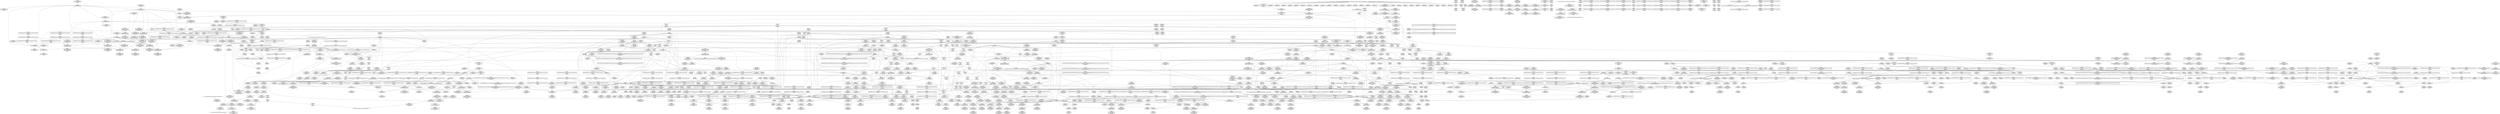 digraph {
	CE0x5ab65f0 [shape=record,shape=Mrecord,label="{CE0x5ab65f0|selinux_task_setscheduler:call|security/selinux/hooks.c,3638}"]
	CE0x5aaec30 [shape=record,shape=Mrecord,label="{CE0x5aaec30|i32_(i32,_i32,_i16,_i32,_%struct.common_audit_data*)*_bitcast_(i32_(i32,_i32,_i16,_i32,_%struct.common_audit_data.495*)*_avc_has_perm_to_i32_(i32,_i32,_i16,_i32,_%struct.common_audit_data*)*)|*Constant*}"]
	CE0x5b53be0 [shape=record,shape=Mrecord,label="{CE0x5b53be0|i64*_getelementptr_inbounds_(_4_x_i64_,_4_x_i64_*___llvm_gcov_ctr128,_i64_0,_i64_2)|*Constant*|*SummSource*}"]
	CE0x5a8ea50 [shape=record,shape=Mrecord,label="{CE0x5a8ea50|avc_has_perm:tsid|Function::avc_has_perm&Arg::tsid::}"]
	CE0x5afa350 [shape=record,shape=Mrecord,label="{CE0x5afa350|task_sid:tmp16|security/selinux/hooks.c,208|*SummSource*}"]
	CE0x5af9530 [shape=record,shape=Mrecord,label="{CE0x5af9530|task_sid:tmp19|security/selinux/hooks.c,208}"]
	CE0x5ac6b80 [shape=record,shape=Mrecord,label="{CE0x5ac6b80|i64*_getelementptr_inbounds_(_11_x_i64_,_11_x_i64_*___llvm_gcov_ctr127,_i64_0,_i64_8)|*Constant*}"]
	CE0x5b13f30 [shape=record,shape=Mrecord,label="{CE0x5b13f30|task_sid:tmp21|security/selinux/hooks.c,208|*SummSink*}"]
	CE0x5adedf0 [shape=record,shape=Mrecord,label="{CE0x5adedf0|rcu_read_lock:bb|*SummSink*}"]
	CE0x5aca9e0 [shape=record,shape=Mrecord,label="{CE0x5aca9e0|current_sid:tmp20|security/selinux/hooks.c,218|*SummSource*}"]
	CE0x5b09c40 [shape=record,shape=Mrecord,label="{CE0x5b09c40|task_sid:call3|security/selinux/hooks.c,208|*SummSink*}"]
	CE0x5b2f170 [shape=record,shape=Mrecord,label="{CE0x5b2f170|rcu_read_lock:tobool|include/linux/rcupdate.h,882|*SummSink*}"]
	CE0x5b560a0 [shape=record,shape=Mrecord,label="{CE0x5b560a0|rcu_read_unlock:tmp12|include/linux/rcupdate.h,933|*SummSource*}"]
	CE0x5b497d0 [shape=record,shape=Mrecord,label="{CE0x5b497d0|rcu_read_unlock:if.then|*SummSource*}"]
	CE0x5b222d0 [shape=record,shape=Mrecord,label="{CE0x5b222d0|__rcu_read_unlock:do.body|*SummSink*}"]
	CE0x5b48f00 [shape=record,shape=Mrecord,label="{CE0x5b48f00|cred_sid:sid|security/selinux/hooks.c,197}"]
	CE0x5b13e00 [shape=record,shape=Mrecord,label="{CE0x5b13e00|task_sid:tmp22|security/selinux/hooks.c,208}"]
	CE0x5a8ef60 [shape=record,shape=Mrecord,label="{CE0x5a8ef60|i16_2|*Constant*|*SummSource*}"]
	CE0x5b2d1f0 [shape=record,shape=Mrecord,label="{CE0x5b2d1f0|rcu_read_lock:tmp10|include/linux/rcupdate.h,882|*SummSink*}"]
	CE0x5b4ba40 [shape=record,shape=Mrecord,label="{CE0x5b4ba40|rcu_read_lock:tmp8|include/linux/rcupdate.h,882|*SummSource*}"]
	CE0x5b52250 [shape=record,shape=Mrecord,label="{CE0x5b52250|rcu_read_unlock:tmp15|include/linux/rcupdate.h,933|*SummSink*}"]
	CE0x5ad7d90 [shape=record,shape=Mrecord,label="{CE0x5ad7d90|__rcu_read_lock:tmp|*SummSink*}"]
	CE0x5b40d80 [shape=record,shape=Mrecord,label="{CE0x5b40d80|rcu_read_unlock:if.end|*SummSink*}"]
	CE0x5abe150 [shape=record,shape=Mrecord,label="{CE0x5abe150|rcu_read_lock:call3|include/linux/rcupdate.h,882|*SummSink*}"]
	CE0x5b2fd90 [shape=record,shape=Mrecord,label="{CE0x5b2fd90|i64*_getelementptr_inbounds_(_4_x_i64_,_4_x_i64_*___llvm_gcov_ctr130,_i64_0,_i64_1)|*Constant*|*SummSource*}"]
	CE0x5ab6770 [shape=record,shape=Mrecord,label="{CE0x5ab6770|selinux_task_setscheduler:if.then|*SummSource*}"]
	CE0x5b36e70 [shape=record,shape=Mrecord,label="{CE0x5b36e70|i64*_getelementptr_inbounds_(_4_x_i64_,_4_x_i64_*___llvm_gcov_ctr134,_i64_0,_i64_3)|*Constant*}"]
	CE0x5b94f60 [shape=record,shape=Mrecord,label="{CE0x5b94f60|__rcu_read_lock:do.body|*SummSink*}"]
	CE0x5ac2980 [shape=record,shape=Mrecord,label="{CE0x5ac2980|current_sid:tmp13|security/selinux/hooks.c,218|*SummSource*}"]
	CE0x5a8f3f0 [shape=record,shape=Mrecord,label="{CE0x5a8f3f0|i64_2|*Constant*|*SummSink*}"]
	CE0x5ae02f0 [shape=record,shape=Mrecord,label="{CE0x5ae02f0|task_sid:call7|security/selinux/hooks.c,208|*SummSink*}"]
	CE0x5b2a700 [shape=record,shape=Mrecord,label="{CE0x5b2a700|rcu_read_lock:tmp7|include/linux/rcupdate.h,882|*SummSink*}"]
	CE0x5b32870 [shape=record,shape=Mrecord,label="{CE0x5b32870|__preempt_count_sub:tmp3|*SummSink*}"]
	CE0x5b418d0 [shape=record,shape=Mrecord,label="{CE0x5b418d0|rcu_lock_acquire:tmp1}"]
	CE0x5b47fa0 [shape=record,shape=Mrecord,label="{CE0x5b47fa0|rcu_read_lock:tmp22|include/linux/rcupdate.h,884|*SummSource*}"]
	CE0x77d6f30 [shape=record,shape=Mrecord,label="{CE0x77d6f30|selinux_task_setscheduler:tmp4|security/selinux/hooks.c,3639|*SummSource*}"]
	CE0x5abaeb0 [shape=record,shape=Mrecord,label="{CE0x5abaeb0|_ret_i32_%tmp6,_!dbg_!27716|security/selinux/hooks.c,197|*SummSink*}"]
	CE0x5ae1a20 [shape=record,shape=Mrecord,label="{CE0x5ae1a20|current_sid:if.then|*SummSink*}"]
	CE0x5ac66e0 [shape=record,shape=Mrecord,label="{CE0x5ac66e0|rcu_read_lock:tmp16|include/linux/rcupdate.h,882}"]
	CE0x5aafcc0 [shape=record,shape=Mrecord,label="{CE0x5aafcc0|VOIDTB_TE:_CE_0,4_}"]
	CE0x5aa3d10 [shape=record,shape=Mrecord,label="{CE0x5aa3d10|selinux_task_setscheduler:tmp10|security/selinux/hooks.c,3643}"]
	CE0x5b061b0 [shape=record,shape=Mrecord,label="{CE0x5b061b0|i64*_getelementptr_inbounds_(_2_x_i64_,_2_x_i64_*___llvm_gcov_ctr98,_i64_0,_i64_1)|*Constant*}"]
	CE0x5b45590 [shape=record,shape=Mrecord,label="{CE0x5b45590|i32_883|*Constant*|*SummSink*}"]
	CE0x5b47010 [shape=record,shape=Mrecord,label="{CE0x5b47010|rcu_read_lock:tmp20|include/linux/rcupdate.h,882|*SummSource*}"]
	CE0x5acadd0 [shape=record,shape=Mrecord,label="{CE0x5acadd0|i64*_getelementptr_inbounds_(_2_x_i64_,_2_x_i64_*___llvm_gcov_ctr136,_i64_0,_i64_0)|*Constant*|*SummSource*}"]
	CE0x5b3c730 [shape=record,shape=Mrecord,label="{CE0x5b3c730|rcu_read_unlock:tobool1|include/linux/rcupdate.h,933|*SummSink*}"]
	CE0x5ae21d0 [shape=record,shape=Mrecord,label="{CE0x5ae21d0|GLOBAL:__llvm_gcov_ctr126|Global_var:__llvm_gcov_ctr126|*SummSource*}"]
	CE0x5b17f70 [shape=record,shape=Mrecord,label="{CE0x5b17f70|_call_void___rcu_read_unlock()_#10,_!dbg_!27734|include/linux/rcupdate.h,937}"]
	CE0x5b29cb0 [shape=record,shape=Mrecord,label="{CE0x5b29cb0|_ret_void,_!dbg_!27719|./arch/x86/include/asm/preempt.h,73|*SummSource*}"]
	CE0x5ac4140 [shape=record,shape=Mrecord,label="{CE0x5ac4140|i64_5|*Constant*}"]
	CE0x5af3d00 [shape=record,shape=Mrecord,label="{CE0x5af3d00|rcu_read_lock:tmp9|include/linux/rcupdate.h,882|*SummSource*}"]
	CE0x5b26e40 [shape=record,shape=Mrecord,label="{CE0x5b26e40|_ret_void,_!dbg_!27735|include/linux/rcupdate.h,938|*SummSink*}"]
	CE0x5ae6690 [shape=record,shape=Mrecord,label="{CE0x5ae6690|task_sid:tobool1|security/selinux/hooks.c,208|*SummSink*}"]
	CE0x5b95810 [shape=record,shape=Mrecord,label="{CE0x5b95810|_call_void_mcount()_#3|*SummSource*}"]
	CE0x5b442b0 [shape=record,shape=Mrecord,label="{CE0x5b442b0|rcu_read_unlock:tmp6|include/linux/rcupdate.h,933}"]
	CE0x5a92630 [shape=record,shape=Mrecord,label="{CE0x5a92630|VOIDTB_TE:_CE_32,36_}"]
	CE0x5a98d30 [shape=record,shape=Mrecord,label="{CE0x5a98d30|current_has_perm:tmp3|*SummSource*}"]
	CE0x5b30010 [shape=record,shape=Mrecord,label="{CE0x5b30010|GLOBAL:rcu_read_lock.__warned|Global_var:rcu_read_lock.__warned|*SummSink*}"]
	CE0x5b86a90 [shape=record,shape=Mrecord,label="{CE0x5b86a90|i8*_undef|*Constant*|*SummSource*}"]
	CE0x5a97d40 [shape=record,shape=Mrecord,label="{CE0x5a97d40|current_has_perm:tmp|*SummSink*}"]
	CE0x5b52d50 [shape=record,shape=Mrecord,label="{CE0x5b52d50|rcu_lock_acquire:tmp4|include/linux/rcupdate.h,418}"]
	CE0x5adab80 [shape=record,shape=Mrecord,label="{CE0x5adab80|current_sid:tmp22|security/selinux/hooks.c,218|*SummSink*}"]
	CE0x5b4de00 [shape=record,shape=Mrecord,label="{CE0x5b4de00|_ret_void,_!dbg_!27717|include/linux/rcupdate.h,240|*SummSink*}"]
	CE0x5ac7fe0 [shape=record,shape=Mrecord,label="{CE0x5ac7fe0|_call_void_lockdep_rcu_suspicious(i8*_getelementptr_inbounds_(_25_x_i8_,_25_x_i8_*_.str45,_i32_0,_i32_0),_i32_883,_i8*_getelementptr_inbounds_(_42_x_i8_,_42_x_i8_*_.str46,_i32_0,_i32_0))_#10,_!dbg_!27728|include/linux/rcupdate.h,882}"]
	CE0x5aca2f0 [shape=record,shape=Mrecord,label="{CE0x5aca2f0|i64*_getelementptr_inbounds_(_11_x_i64_,_11_x_i64_*___llvm_gcov_ctr125,_i64_0,_i64_10)|*Constant*}"]
	CE0x5b3e870 [shape=record,shape=Mrecord,label="{CE0x5b3e870|rcu_read_unlock:land.lhs.true|*SummSource*}"]
	CE0x5ae9670 [shape=record,shape=Mrecord,label="{CE0x5ae9670|current_sid:tmp16|security/selinux/hooks.c,218|*SummSource*}"]
	CE0x5abc1d0 [shape=record,shape=Mrecord,label="{CE0x5abc1d0|current_has_perm:call1|security/selinux/hooks.c,1543|*SummSink*}"]
	CE0x5bbb3b0 [shape=record,shape=Mrecord,label="{CE0x5bbb3b0|__preempt_count_add:tmp2}"]
	CE0x5b51450 [shape=record,shape=Mrecord,label="{CE0x5b51450|rcu_read_unlock:bb|*SummSource*}"]
	CE0x5bbd8c0 [shape=record,shape=Mrecord,label="{CE0x5bbd8c0|__preempt_count_sub:tmp7|./arch/x86/include/asm/preempt.h,78|*SummSink*}"]
	CE0x5b14b30 [shape=record,shape=Mrecord,label="{CE0x5b14b30|task_sid:tmp23|security/selinux/hooks.c,208|*SummSource*}"]
	CE0x5b453a0 [shape=record,shape=Mrecord,label="{CE0x5b453a0|i32_883|*Constant*}"]
	CE0x5b3b5d0 [shape=record,shape=Mrecord,label="{CE0x5b3b5d0|rcu_read_unlock:tmp16|include/linux/rcupdate.h,933|*SummSource*}"]
	CE0x5b1c8f0 [shape=record,shape=Mrecord,label="{CE0x5b1c8f0|i64*_getelementptr_inbounds_(_4_x_i64_,_4_x_i64_*___llvm_gcov_ctr129,_i64_0,_i64_3)|*Constant*|*SummSource*}"]
	CE0x5b571b0 [shape=record,shape=Mrecord,label="{CE0x5b571b0|rcu_read_unlock:tmp7|include/linux/rcupdate.h,933|*SummSink*}"]
	CE0x5b24650 [shape=record,shape=Mrecord,label="{CE0x5b24650|_call_void_asm_sideeffect_,_memory_,_dirflag_,_fpsr_,_flags_()_#3,_!dbg_!27711,_!srcloc_!27714|include/linux/rcupdate.h,244}"]
	CE0x5afad30 [shape=record,shape=Mrecord,label="{CE0x5afad30|task_sid:if.then|*SummSink*}"]
	CE0x5a98b50 [shape=record,shape=Mrecord,label="{CE0x5a98b50|current_has_perm:tmp3}"]
	CE0x5b01450 [shape=record,shape=Mrecord,label="{CE0x5b01450|__rcu_read_unlock:tmp3|*SummSink*}"]
	CE0x5aa49e0 [shape=record,shape=Mrecord,label="{CE0x5aa49e0|selinux_task_setscheduler:tmp7|security/selinux/hooks.c,3640}"]
	CE0x5ac3490 [shape=record,shape=Mrecord,label="{CE0x5ac3490|current_sid:tmp14|security/selinux/hooks.c,218}"]
	CE0x5ae5550 [shape=record,shape=Mrecord,label="{CE0x5ae5550|current_sid:tmp|*SummSource*}"]
	CE0x5ab4960 [shape=record,shape=Mrecord,label="{CE0x5ab4960|__rcu_read_unlock:tmp7|include/linux/rcupdate.h,245|*SummSink*}"]
	CE0x5b089d0 [shape=record,shape=Mrecord,label="{CE0x5b089d0|rcu_read_lock:tmp}"]
	CE0x5aaeeb0 [shape=record,shape=Mrecord,label="{CE0x5aaeeb0|current_has_perm:call2|security/selinux/hooks.c,1544}"]
	CE0x5b1c770 [shape=record,shape=Mrecord,label="{CE0x5b1c770|GLOBAL:__preempt_count|Global_var:__preempt_count|*SummSink*}"]
	CE0x5aac0e0 [shape=record,shape=Mrecord,label="{CE0x5aac0e0|i8*_getelementptr_inbounds_(_25_x_i8_,_25_x_i8_*_.str3,_i32_0,_i32_0)|*Constant*}"]
	CE0x5ab7690 [shape=record,shape=Mrecord,label="{CE0x5ab7690|current_has_perm:tmp|*SummSource*}"]
	CE0x5b85e90 [shape=record,shape=Mrecord,label="{CE0x5b85e90|i64*_getelementptr_inbounds_(_4_x_i64_,_4_x_i64_*___llvm_gcov_ctr130,_i64_0,_i64_3)|*Constant*|*SummSource*}"]
	CE0x5b410b0 [shape=record,shape=Mrecord,label="{CE0x5b410b0|__preempt_count_add:entry}"]
	CE0x5a962b0 [shape=record,shape=Mrecord,label="{CE0x5a962b0|_ret_i32_%retval.0,_!dbg_!27722|security/selinux/hooks.c,3643}"]
	CE0x5b05730 [shape=record,shape=Mrecord,label="{CE0x5b05730|i64*_getelementptr_inbounds_(_13_x_i64_,_13_x_i64_*___llvm_gcov_ctr126,_i64_0,_i64_1)|*Constant*|*SummSource*}"]
	CE0x5ab02f0 [shape=record,shape=Mrecord,label="{CE0x5ab02f0|i64*_getelementptr_inbounds_(_11_x_i64_,_11_x_i64_*___llvm_gcov_ctr125,_i64_0,_i64_0)|*Constant*|*SummSource*}"]
	CE0x5ae6140 [shape=record,shape=Mrecord,label="{CE0x5ae6140|i64*_getelementptr_inbounds_(_2_x_i64_,_2_x_i64_*___llvm_gcov_ctr98,_i64_0,_i64_0)|*Constant*|*SummSink*}"]
	CE0x5afa8a0 [shape=record,shape=Mrecord,label="{CE0x5afa8a0|cred_sid:tmp3}"]
	CE0x5b26f80 [shape=record,shape=Mrecord,label="{CE0x5b26f80|get_current:bb|*SummSource*}"]
	CE0x5ac17f0 [shape=record,shape=Mrecord,label="{CE0x5ac17f0|current_sid:tmp8|security/selinux/hooks.c,218}"]
	CE0x5a914f0 [shape=record,shape=Mrecord,label="{CE0x5a914f0|selinux_task_setscheduler:tmp9|security/selinux/hooks.c,3642|*SummSource*}"]
	CE0x5aa2760 [shape=record,shape=Mrecord,label="{CE0x5aa2760|VOIDTB_TE:_CE_8,16_}"]
	CE0x5b2cd20 [shape=record,shape=Mrecord,label="{CE0x5b2cd20|rcu_read_lock:tmp9|include/linux/rcupdate.h,882|*SummSink*}"]
	CE0x5ae55f0 [shape=record,shape=Mrecord,label="{CE0x5ae55f0|task_sid:tobool1|security/selinux/hooks.c,208}"]
	CE0x5af8920 [shape=record,shape=Mrecord,label="{CE0x5af8920|cred_sid:tmp1|*SummSink*}"]
	CE0x5af7570 [shape=record,shape=Mrecord,label="{CE0x5af7570|task_sid:tmp14|security/selinux/hooks.c,208}"]
	CE0x5b19380 [shape=record,shape=Mrecord,label="{CE0x5b19380|__rcu_read_lock:bb|*SummSource*}"]
	CE0x5b2f000 [shape=record,shape=Mrecord,label="{CE0x5b2f000|rcu_read_lock:tobool|include/linux/rcupdate.h,882}"]
	CE0x5b94050 [shape=record,shape=Mrecord,label="{CE0x5b94050|i64*_getelementptr_inbounds_(_4_x_i64_,_4_x_i64_*___llvm_gcov_ctr134,_i64_0,_i64_0)|*Constant*|*SummSource*}"]
	CE0x5ab97f0 [shape=record,shape=Mrecord,label="{CE0x5ab97f0|VOIDTB_TE:_CE_80,88_}"]
	CE0x5a95fa0 [shape=record,shape=Mrecord,label="{CE0x5a95fa0|selinux_task_setscheduler:tmp11|security/selinux/hooks.c,3643|*SummSink*}"]
	CE0x5ae7860 [shape=record,shape=Mrecord,label="{CE0x5ae7860|task_sid:real_cred|security/selinux/hooks.c,208|*SummSink*}"]
	CE0x5b269c0 [shape=record,shape=Mrecord,label="{CE0x5b269c0|get_current:bb}"]
	CE0x5b3e630 [shape=record,shape=Mrecord,label="{CE0x5b3e630|GLOBAL:lock_acquire|*Constant*|*SummSource*}"]
	CE0x5b9ff80 [shape=record,shape=Mrecord,label="{CE0x5b9ff80|i64*_getelementptr_inbounds_(_4_x_i64_,_4_x_i64_*___llvm_gcov_ctr133,_i64_0,_i64_3)|*Constant*|*SummSink*}"]
	CE0x5ac2dd0 [shape=record,shape=Mrecord,label="{CE0x5ac2dd0|i64_7|*Constant*|*SummSource*}"]
	CE0x5aaefe0 [shape=record,shape=Mrecord,label="{CE0x5aaefe0|current_has_perm:call2|security/selinux/hooks.c,1544|*SummSource*}"]
	CE0x5b28360 [shape=record,shape=Mrecord,label="{CE0x5b28360|i64*_getelementptr_inbounds_(_11_x_i64_,_11_x_i64_*___llvm_gcov_ctr127,_i64_0,_i64_0)|*Constant*|*SummSource*}"]
	CE0x5b16540 [shape=record,shape=Mrecord,label="{CE0x5b16540|__rcu_read_lock:tmp5|include/linux/rcupdate.h,239|*SummSink*}"]
	CE0x5b967f0 [shape=record,shape=Mrecord,label="{CE0x5b967f0|__preempt_count_add:tmp5|./arch/x86/include/asm/preempt.h,72|*SummSink*}"]
	CE0x5adbcf0 [shape=record,shape=Mrecord,label="{CE0x5adbcf0|rcu_lock_acquire:map|Function::rcu_lock_acquire&Arg::map::}"]
	CE0x5b06510 [shape=record,shape=Mrecord,label="{CE0x5b06510|_call_void_mcount()_#3|*SummSink*}"]
	CE0x5abca40 [shape=record,shape=Mrecord,label="{CE0x5abca40|selinux_task_setscheduler:tmp7|security/selinux/hooks.c,3640|*SummSink*}"]
	CE0x5b43800 [shape=record,shape=Mrecord,label="{CE0x5b43800|rcu_read_unlock:tmp14|include/linux/rcupdate.h,933}"]
	CE0x5a9f700 [shape=record,shape=Mrecord,label="{CE0x5a9f700|task_sid:if.end|*SummSink*}"]
	CE0x5b05c80 [shape=record,shape=Mrecord,label="{CE0x5b05c80|task_sid:tmp4|*LoadInst*|security/selinux/hooks.c,208|*SummSink*}"]
	CE0x5b23160 [shape=record,shape=Mrecord,label="{CE0x5b23160|i64*_getelementptr_inbounds_(_4_x_i64_,_4_x_i64_*___llvm_gcov_ctr135,_i64_0,_i64_3)|*Constant*}"]
	CE0x5b0f430 [shape=record,shape=Mrecord,label="{CE0x5b0f430|task_sid:tmp9|security/selinux/hooks.c,208|*SummSource*}"]
	CE0x5b14630 [shape=record,shape=Mrecord,label="{CE0x5b14630|i64*_getelementptr_inbounds_(_13_x_i64_,_13_x_i64_*___llvm_gcov_ctr126,_i64_0,_i64_10)|*Constant*|*SummSource*}"]
	CE0x5ac2000 [shape=record,shape=Mrecord,label="{CE0x5ac2000|rcu_read_lock:entry}"]
	CE0x5ab1b60 [shape=record,shape=Mrecord,label="{CE0x5ab1b60|VOIDTB_TE:_CE_16,20_}"]
	CE0x5b29ab0 [shape=record,shape=Mrecord,label="{CE0x5b29ab0|__preempt_count_add:val|Function::__preempt_count_add&Arg::val::|*SummSource*}"]
	CE0x5b49740 [shape=record,shape=Mrecord,label="{CE0x5b49740|rcu_read_unlock:if.then}"]
	CE0x5ae2460 [shape=record,shape=Mrecord,label="{CE0x5ae2460|current_sid:call|security/selinux/hooks.c,218|*SummSource*}"]
	CE0x5ae4fe0 [shape=record,shape=Mrecord,label="{CE0x5ae4fe0|get_current:tmp2}"]
	CE0x5af49c0 [shape=record,shape=Mrecord,label="{CE0x5af49c0|task_sid:tobool|security/selinux/hooks.c,208|*SummSource*}"]
	CE0x5b3d2a0 [shape=record,shape=Mrecord,label="{CE0x5b3d2a0|i64*_getelementptr_inbounds_(_4_x_i64_,_4_x_i64_*___llvm_gcov_ctr128,_i64_0,_i64_3)|*Constant*|*SummSource*}"]
	CE0x5a9cdc0 [shape=record,shape=Mrecord,label="{CE0x5a9cdc0|selinux_task_setscheduler:if.then}"]
	CE0x5b82e60 [shape=record,shape=Mrecord,label="{CE0x5b82e60|__preempt_count_sub:tmp3|*SummSource*}"]
	CE0x5b02340 [shape=record,shape=Mrecord,label="{CE0x5b02340|i64*_getelementptr_inbounds_(_4_x_i64_,_4_x_i64_*___llvm_gcov_ctr135,_i64_0,_i64_2)|*Constant*|*SummSource*}"]
	CE0x5aca6d0 [shape=record,shape=Mrecord,label="{CE0x5aca6d0|i64*_getelementptr_inbounds_(_11_x_i64_,_11_x_i64_*___llvm_gcov_ctr125,_i64_0,_i64_10)|*Constant*|*SummSource*}"]
	CE0x5abb140 [shape=record,shape=Mrecord,label="{CE0x5abb140|GLOBAL:rcu_read_unlock|*Constant*}"]
	CE0x5b0bdc0 [shape=record,shape=Mrecord,label="{CE0x5b0bdc0|i64*_getelementptr_inbounds_(_13_x_i64_,_13_x_i64_*___llvm_gcov_ctr126,_i64_0,_i64_0)|*Constant*|*SummSink*}"]
	CE0x5ac4eb0 [shape=record,shape=Mrecord,label="{CE0x5ac4eb0|current_sid:bb|*SummSink*}"]
	CE0x5aa07c0 [shape=record,shape=Mrecord,label="{CE0x5aa07c0|selinux_task_setscheduler:tmp1|*SummSource*}"]
	CE0x5aac470 [shape=record,shape=Mrecord,label="{CE0x5aac470|_call_void_lockdep_rcu_suspicious(i8*_getelementptr_inbounds_(_25_x_i8_,_25_x_i8_*_.str3,_i32_0,_i32_0),_i32_218,_i8*_getelementptr_inbounds_(_45_x_i8_,_45_x_i8_*_.str12,_i32_0,_i32_0))_#10,_!dbg_!27727|security/selinux/hooks.c,218|*SummSink*}"]
	CE0x5ab5730 [shape=record,shape=Mrecord,label="{CE0x5ab5730|VOIDTB_TE:_CE_120,128_}"]
	CE0x5b04140 [shape=record,shape=Mrecord,label="{CE0x5b04140|%struct.task_struct*_(%struct.task_struct**)*_asm_movq_%gs:$_1:P_,$0_,_r,im,_dirflag_,_fpsr_,_flags_|*SummSource*}"]
	CE0x5b08a40 [shape=record,shape=Mrecord,label="{CE0x5b08a40|COLLAPSED:_GCMRE___llvm_gcov_ctr127_internal_global_11_x_i64_zeroinitializer:_elem_0:default:}"]
	CE0x5b51b50 [shape=record,shape=Mrecord,label="{CE0x5b51b50|__preempt_count_add:entry|*SummSource*}"]
	CE0x5ab56c0 [shape=record,shape=Mrecord,label="{CE0x5ab56c0|VOIDTB_TE:_CE_112,120_}"]
	CE0x5abc130 [shape=record,shape=Mrecord,label="{CE0x5abc130|current_has_perm:call|security/selinux/hooks.c,1542|*SummSink*}"]
	CE0x5b82490 [shape=record,shape=Mrecord,label="{CE0x5b82490|__preempt_count_sub:do.body|*SummSource*}"]
	CE0x5b3ee10 [shape=record,shape=Mrecord,label="{CE0x5b3ee10|rcu_lock_acquire:tmp3}"]
	CE0x5ae1ae0 [shape=record,shape=Mrecord,label="{CE0x5ae1ae0|current_sid:bb}"]
	CE0x5a91cc0 [shape=record,shape=Mrecord,label="{CE0x5a91cc0|selinux_task_setscheduler:if.end}"]
	CE0x5aaf2e0 [shape=record,shape=Mrecord,label="{CE0x5aaf2e0|avc_has_perm:entry}"]
	CE0x5ab79c0 [shape=record,shape=Mrecord,label="{CE0x5ab79c0|current_sid:tmp1|*SummSink*}"]
	CE0x5ab6000 [shape=record,shape=Mrecord,label="{CE0x5ab6000|GLOBAL:__llvm_gcov_ctr287|Global_var:__llvm_gcov_ctr287|*SummSink*}"]
	CE0x5ae5ce0 [shape=record,shape=Mrecord,label="{CE0x5ae5ce0|current_sid:do.end|*SummSink*}"]
	CE0x5b17fe0 [shape=record,shape=Mrecord,label="{CE0x5b17fe0|_call_void___rcu_read_unlock()_#10,_!dbg_!27734|include/linux/rcupdate.h,937|*SummSource*}"]
	CE0x5ae0df0 [shape=record,shape=Mrecord,label="{CE0x5ae0df0|cred_sid:cred|Function::cred_sid&Arg::cred::|*SummSource*}"]
	CE0x5adbe40 [shape=record,shape=Mrecord,label="{CE0x5adbe40|rcu_lock_acquire:map|Function::rcu_lock_acquire&Arg::map::|*SummSource*}"]
	CE0x5aa0b00 [shape=record,shape=Mrecord,label="{CE0x5aa0b00|current_has_perm:tsk|Function::current_has_perm&Arg::tsk::|*SummSource*}"]
	CE0x5abf1c0 [shape=record,shape=Mrecord,label="{CE0x5abf1c0|GLOBAL:get_current|*Constant*}"]
	CE0x5b11cf0 [shape=record,shape=Mrecord,label="{CE0x5b11cf0|i64*_getelementptr_inbounds_(_11_x_i64_,_11_x_i64_*___llvm_gcov_ctr132,_i64_0,_i64_8)|*Constant*|*SummSink*}"]
	CE0x5ae5800 [shape=record,shape=Mrecord,label="{CE0x5ae5800|task_sid:tmp9|security/selinux/hooks.c,208|*SummSink*}"]
	CE0x5bb2800 [shape=record,shape=Mrecord,label="{CE0x5bb2800|i64*_getelementptr_inbounds_(_4_x_i64_,_4_x_i64_*___llvm_gcov_ctr135,_i64_0,_i64_0)|*Constant*}"]
	CE0x5aafdc0 [shape=record,shape=Mrecord,label="{CE0x5aafdc0|VOIDTB_TE:_CE_4,8_}"]
	CE0x5b5a8f0 [shape=record,shape=Mrecord,label="{CE0x5b5a8f0|rcu_read_unlock:tmp21|include/linux/rcupdate.h,935|*SummSource*}"]
	CE0x5b978c0 [shape=record,shape=Mrecord,label="{CE0x5b978c0|__rcu_read_unlock:tmp}"]
	CE0x5aaea00 [shape=record,shape=Mrecord,label="{CE0x5aaea00|_ret_i32_%call7,_!dbg_!27749|security/selinux/hooks.c,210|*SummSink*}"]
	CE0x5ac0c70 [shape=record,shape=Mrecord,label="{CE0x5ac0c70|avc_has_perm:auditdata|Function::avc_has_perm&Arg::auditdata::|*SummSource*}"]
	CE0x5ab8c50 [shape=record,shape=Mrecord,label="{CE0x5ab8c50|GLOBAL:current_has_perm|*Constant*}"]
	CE0x5b18630 [shape=record,shape=Mrecord,label="{CE0x5b18630|GLOBAL:__rcu_read_unlock|*Constant*|*SummSource*}"]
	CE0x5a991c0 [shape=record,shape=Mrecord,label="{CE0x5a991c0|i64_3|*Constant*}"]
	CE0x5af8e20 [shape=record,shape=Mrecord,label="{CE0x5af8e20|task_sid:do.body|*SummSource*}"]
	CE0x5ac5e80 [shape=record,shape=Mrecord,label="{CE0x5ac5e80|rcu_read_lock:tmp14|include/linux/rcupdate.h,882|*SummSource*}"]
	CE0x5b23b00 [shape=record,shape=Mrecord,label="{CE0x5b23b00|_call_void_asm_addl_$1,_%gs:$0_,_*m,ri,*m,_dirflag_,_fpsr_,_flags_(i32*___preempt_count,_i32_%val,_i32*___preempt_count)_#3,_!dbg_!27714,_!srcloc_!27717|./arch/x86/include/asm/preempt.h,72|*SummSource*}"]
	CE0x5abdcf0 [shape=record,shape=Mrecord,label="{CE0x5abdcf0|rcu_read_lock:call3|include/linux/rcupdate.h,882}"]
	CE0x5aa5250 [shape=record,shape=Mrecord,label="{CE0x5aa5250|i64*_getelementptr_inbounds_(_6_x_i64_,_6_x_i64_*___llvm_gcov_ctr287,_i64_0,_i64_4)|*Constant*|*SummSink*}"]
	CE0x5ae03c0 [shape=record,shape=Mrecord,label="{CE0x5ae03c0|GLOBAL:cred_sid|*Constant*|*SummSource*}"]
	CE0x5ac1090 [shape=record,shape=Mrecord,label="{CE0x5ac1090|current_sid:land.lhs.true|*SummSink*}"]
	CE0x5ade540 [shape=record,shape=Mrecord,label="{CE0x5ade540|task_sid:do.end6|*SummSink*}"]
	CE0x5b07200 [shape=record,shape=Mrecord,label="{CE0x5b07200|_ret_void,_!dbg_!27717|include/linux/rcupdate.h,419|*SummSink*}"]
	CE0x5a98eb0 [shape=record,shape=Mrecord,label="{CE0x5a98eb0|_call_void_mcount()_#3}"]
	CE0x5aca860 [shape=record,shape=Mrecord,label="{CE0x5aca860|current_sid:tmp20|security/selinux/hooks.c,218}"]
	CE0x5abe2c0 [shape=record,shape=Mrecord,label="{CE0x5abe2c0|i64_7|*Constant*}"]
	CE0x5b2ab50 [shape=record,shape=Mrecord,label="{CE0x5b2ab50|GLOBAL:rcu_read_lock.__warned|Global_var:rcu_read_lock.__warned|*SummSource*}"]
	CE0x5b13000 [shape=record,shape=Mrecord,label="{CE0x5b13000|i64*_getelementptr_inbounds_(_11_x_i64_,_11_x_i64_*___llvm_gcov_ctr132,_i64_0,_i64_9)|*Constant*}"]
	CE0x5abf910 [shape=record,shape=Mrecord,label="{CE0x5abf910|get_current:entry|*SummSink*}"]
	CE0x5ae3d60 [shape=record,shape=Mrecord,label="{CE0x5ae3d60|task_sid:tmp20|security/selinux/hooks.c,208}"]
	CE0x5ab05d0 [shape=record,shape=Mrecord,label="{CE0x5ab05d0|task_sid:land.lhs.true2|*SummSink*}"]
	CE0x5b2d8d0 [shape=record,shape=Mrecord,label="{CE0x5b2d8d0|rcu_read_lock:tmp12|include/linux/rcupdate.h,882}"]
	CE0x5adaa80 [shape=record,shape=Mrecord,label="{CE0x5adaa80|current_sid:tmp23|security/selinux/hooks.c,218}"]
	CE0x5adf3e0 [shape=record,shape=Mrecord,label="{CE0x5adf3e0|i64*_getelementptr_inbounds_(_11_x_i64_,_11_x_i64_*___llvm_gcov_ctr125,_i64_0,_i64_1)|*Constant*|*SummSource*}"]
	CE0x5b97c20 [shape=record,shape=Mrecord,label="{CE0x5b97c20|__rcu_read_lock:tmp|*SummSource*}"]
	CE0x5ba0230 [shape=record,shape=Mrecord,label="{CE0x5ba0230|rcu_lock_release:tmp6|*SummSink*}"]
	CE0x5ade6f0 [shape=record,shape=Mrecord,label="{CE0x5ade6f0|task_sid:do.end|*SummSink*}"]
	CE0x5afa060 [shape=record,shape=Mrecord,label="{CE0x5afa060|task_sid:tmp17|security/selinux/hooks.c,208}"]
	CE0x5b156c0 [shape=record,shape=Mrecord,label="{CE0x5b156c0|i64*_getelementptr_inbounds_(_13_x_i64_,_13_x_i64_*___llvm_gcov_ctr126,_i64_0,_i64_11)|*Constant*|*SummSink*}"]
	CE0x5b12430 [shape=record,shape=Mrecord,label="{CE0x5b12430|i32_934|*Constant*|*SummSource*}"]
	CE0x5b47190 [shape=record,shape=Mrecord,label="{CE0x5b47190|rcu_read_lock:tmp20|include/linux/rcupdate.h,882|*SummSink*}"]
	CE0x5b46be0 [shape=record,shape=Mrecord,label="{CE0x5b46be0|rcu_read_lock:tmp19|include/linux/rcupdate.h,882}"]
	CE0x5b04dd0 [shape=record,shape=Mrecord,label="{CE0x5b04dd0|task_sid:tmp5|security/selinux/hooks.c,208}"]
	CE0x5ac3270 [shape=record,shape=Mrecord,label="{CE0x5ac3270|task_sid:tmp14|security/selinux/hooks.c,208|*SummSink*}"]
	CE0x5ab75b0 [shape=record,shape=Mrecord,label="{CE0x5ab75b0|current_has_perm:tmp}"]
	CE0x5abce20 [shape=record,shape=Mrecord,label="{CE0x5abce20|i64*_getelementptr_inbounds_(_6_x_i64_,_6_x_i64_*___llvm_gcov_ctr287,_i64_0,_i64_4)|*Constant*|*SummSource*}"]
	CE0x5ae5470 [shape=record,shape=Mrecord,label="{CE0x5ae5470|current_sid:tmp}"]
	CE0x5ac5b40 [shape=record,shape=Mrecord,label="{CE0x5ac5b40|rcu_read_lock:tmp13|include/linux/rcupdate.h,882|*SummSink*}"]
	CE0x5aab7c0 [shape=record,shape=Mrecord,label="{CE0x5aab7c0|i64*_getelementptr_inbounds_(_13_x_i64_,_13_x_i64_*___llvm_gcov_ctr126,_i64_0,_i64_12)|*Constant*|*SummSource*}"]
	CE0x5aded50 [shape=record,shape=Mrecord,label="{CE0x5aded50|rcu_read_lock:bb|*SummSource*}"]
	CE0x5aa2b80 [shape=record,shape=Mrecord,label="{CE0x5aa2b80|i64*_getelementptr_inbounds_(_6_x_i64_,_6_x_i64_*___llvm_gcov_ctr287,_i64_0,_i64_0)|*Constant*|*SummSource*}"]
	CE0x5ab7620 [shape=record,shape=Mrecord,label="{CE0x5ab7620|COLLAPSED:_GCMRE___llvm_gcov_ctr136_internal_global_2_x_i64_zeroinitializer:_elem_0:default:}"]
	CE0x5b44130 [shape=record,shape=Mrecord,label="{CE0x5b44130|rcu_read_unlock:tmp5|include/linux/rcupdate.h,933|*SummSource*}"]
	CE0x5af3890 [shape=record,shape=Mrecord,label="{CE0x5af3890|i64_4|*Constant*}"]
	CE0x5b97150 [shape=record,shape=Mrecord,label="{CE0x5b97150|i64*_getelementptr_inbounds_(_4_x_i64_,_4_x_i64_*___llvm_gcov_ctr135,_i64_0,_i64_3)|*Constant*|*SummSink*}"]
	CE0x5b02ca0 [shape=record,shape=Mrecord,label="{CE0x5b02ca0|task_sid:tmp27|security/selinux/hooks.c,208|*SummSink*}"]
	CE0x5b39a30 [shape=record,shape=Mrecord,label="{CE0x5b39a30|rcu_read_unlock:tmp7|include/linux/rcupdate.h,933}"]
	CE0x5abbd50 [shape=record,shape=Mrecord,label="{CE0x5abbd50|current_sid:tmp11|security/selinux/hooks.c,218}"]
	CE0x5b1bd00 [shape=record,shape=Mrecord,label="{CE0x5b1bd00|__preempt_count_add:do.end|*SummSource*}"]
	CE0x5aa9410 [shape=record,shape=Mrecord,label="{CE0x5aa9410|i64*_getelementptr_inbounds_(_13_x_i64_,_13_x_i64_*___llvm_gcov_ctr126,_i64_0,_i64_12)|*Constant*}"]
	CE0x5b47730 [shape=record,shape=Mrecord,label="{CE0x5b47730|i64*_getelementptr_inbounds_(_11_x_i64_,_11_x_i64_*___llvm_gcov_ctr127,_i64_0,_i64_10)|*Constant*}"]
	CE0x5b40640 [shape=record,shape=Mrecord,label="{CE0x5b40640|rcu_read_unlock:call|include/linux/rcupdate.h,933}"]
	CE0x5b98960 [shape=record,shape=Mrecord,label="{CE0x5b98960|__rcu_read_lock:tmp2|*SummSource*}"]
	CE0x7898930 [shape=record,shape=Mrecord,label="{CE0x7898930|selinux_task_setscheduler:p|Function::selinux_task_setscheduler&Arg::p::|*SummSink*}"]
	CE0x5ac0220 [shape=record,shape=Mrecord,label="{CE0x5ac0220|avc_has_perm:requested|Function::avc_has_perm&Arg::requested::}"]
	CE0x5b3ada0 [shape=record,shape=Mrecord,label="{CE0x5b3ada0|rcu_read_unlock:tmp3}"]
	CE0x5b537c0 [shape=record,shape=Mrecord,label="{CE0x5b537c0|0:_i8,_:_GCMR_rcu_read_unlock.__warned_internal_global_i8_0,_section_.data.unlikely_,_align_1:_elem_0:default:}"]
	CE0x5ae1d10 [shape=record,shape=Mrecord,label="{CE0x5ae1d10|GLOBAL:rcu_lock_acquire|*Constant*|*SummSource*}"]
	CE0x5b22c80 [shape=record,shape=Mrecord,label="{CE0x5b22c80|_call_void_mcount()_#3|*SummSource*}"]
	CE0x5b42110 [shape=record,shape=Mrecord,label="{CE0x5b42110|__rcu_read_lock:tmp7|include/linux/rcupdate.h,240|*SummSource*}"]
	CE0x5b07550 [shape=record,shape=Mrecord,label="{CE0x5b07550|task_sid:tmp12|security/selinux/hooks.c,208|*SummSink*}"]
	CE0x5aa21a0 [shape=record,shape=Mrecord,label="{CE0x5aa21a0|i64*_getelementptr_inbounds_(_6_x_i64_,_6_x_i64_*___llvm_gcov_ctr287,_i64_0,_i64_3)|*Constant*|*SummSink*}"]
	CE0x5b46490 [shape=record,shape=Mrecord,label="{CE0x5b46490|i64*_getelementptr_inbounds_(_11_x_i64_,_11_x_i64_*___llvm_gcov_ctr127,_i64_0,_i64_9)|*Constant*|*SummSink*}"]
	CE0x5ae6cc0 [shape=record,shape=Mrecord,label="{CE0x5ae6cc0|current_sid:tobool|security/selinux/hooks.c,218}"]
	CE0x5b23da0 [shape=record,shape=Mrecord,label="{CE0x5b23da0|__rcu_read_unlock:tmp2|*SummSink*}"]
	CE0x5b99860 [shape=record,shape=Mrecord,label="{CE0x5b99860|rcu_lock_release:tmp5|include/linux/rcupdate.h,423}"]
	CE0x5ac0720 [shape=record,shape=Mrecord,label="{CE0x5ac0720|%struct.common_audit_data*_null|*Constant*|*SummSink*}"]
	CE0x5aaff10 [shape=record,shape=Mrecord,label="{CE0x5aaff10|selinux_task_setscheduler:return}"]
	CE0x5abec80 [shape=record,shape=Mrecord,label="{CE0x5abec80|current_sid:call4|security/selinux/hooks.c,218}"]
	CE0x5b17bd0 [shape=record,shape=Mrecord,label="{CE0x5b17bd0|_ret_void,_!dbg_!27717|include/linux/rcupdate.h,424}"]
	CE0x5b3b3b0 [shape=record,shape=Mrecord,label="{CE0x5b3b3b0|rcu_read_unlock:tmp16|include/linux/rcupdate.h,933}"]
	CE0x5b52b50 [shape=record,shape=Mrecord,label="{CE0x5b52b50|i64*_getelementptr_inbounds_(_4_x_i64_,_4_x_i64_*___llvm_gcov_ctr130,_i64_0,_i64_2)|*Constant*|*SummSink*}"]
	CE0x5b4eee0 [shape=record,shape=Mrecord,label="{CE0x5b4eee0|_call_void_rcu_lock_acquire(%struct.lockdep_map*_rcu_lock_map)_#10,_!dbg_!27711|include/linux/rcupdate.h,881|*SummSource*}"]
	CE0x5b40480 [shape=record,shape=Mrecord,label="{CE0x5b40480|_call_void_mcount()_#3|*SummSource*}"]
	CE0x5ac7180 [shape=record,shape=Mrecord,label="{CE0x5ac7180|i64*_getelementptr_inbounds_(_11_x_i64_,_11_x_i64_*___llvm_gcov_ctr127,_i64_0,_i64_8)|*Constant*|*SummSink*}"]
	CE0x5b4d640 [shape=record,shape=Mrecord,label="{CE0x5b4d640|rcu_read_lock:land.lhs.true2|*SummSource*}"]
	CE0x5aad9c0 [shape=record,shape=Mrecord,label="{CE0x5aad9c0|i8*_getelementptr_inbounds_(_45_x_i8_,_45_x_i8_*_.str12,_i32_0,_i32_0)|*Constant*}"]
	CE0x5af3e00 [shape=record,shape=Mrecord,label="{CE0x5af3e00|task_sid:tmp5|security/selinux/hooks.c,208|*SummSource*}"]
	CE0x5b267c0 [shape=record,shape=Mrecord,label="{CE0x5b267c0|__rcu_read_lock:tmp5|include/linux/rcupdate.h,239|*SummSource*}"]
	CE0x5aba800 [shape=record,shape=Mrecord,label="{CE0x5aba800|_call_void_mcount()_#3|*SummSource*}"]
	CE0x5aae6f0 [shape=record,shape=Mrecord,label="{CE0x5aae6f0|_ret_i32_%call7,_!dbg_!27749|security/selinux/hooks.c,210}"]
	CE0x5b26060 [shape=record,shape=Mrecord,label="{CE0x5b26060|i64*_getelementptr_inbounds_(_4_x_i64_,_4_x_i64_*___llvm_gcov_ctr133,_i64_0,_i64_1)|*Constant*}"]
	CE0x5b94c80 [shape=record,shape=Mrecord,label="{CE0x5b94c80|i64*_getelementptr_inbounds_(_4_x_i64_,_4_x_i64_*___llvm_gcov_ctr134,_i64_0,_i64_2)|*Constant*|*SummSource*}"]
	CE0x5ae69b0 [shape=record,shape=Mrecord,label="{CE0x5ae69b0|task_sid:tmp11|security/selinux/hooks.c,208}"]
	CE0x5b51e10 [shape=record,shape=Mrecord,label="{CE0x5b51e10|rcu_read_unlock:tmp15|include/linux/rcupdate.h,933}"]
	CE0x5aa44c0 [shape=record,shape=Mrecord,label="{CE0x5aa44c0|selinux_task_setscheduler:tmp11|security/selinux/hooks.c,3643|*SummSource*}"]
	CE0x5b3a380 [shape=record,shape=Mrecord,label="{CE0x5b3a380|rcu_read_unlock:tmp10|include/linux/rcupdate.h,933|*SummSource*}"]
	CE0x5b98020 [shape=record,shape=Mrecord,label="{CE0x5b98020|__rcu_read_lock:tmp4|include/linux/rcupdate.h,239|*SummSink*}"]
	CE0x5ab8200 [shape=record,shape=Mrecord,label="{CE0x5ab8200|i32_512|*Constant*|*SummSource*}"]
	CE0x5b25610 [shape=record,shape=Mrecord,label="{CE0x5b25610|i64*_getelementptr_inbounds_(_4_x_i64_,_4_x_i64_*___llvm_gcov_ctr133,_i64_0,_i64_2)|*Constant*|*SummSink*}"]
	CE0x5b02d70 [shape=record,shape=Mrecord,label="{CE0x5b02d70|GLOBAL:cred_sid|*Constant*}"]
	CE0x5aae250 [shape=record,shape=Mrecord,label="{CE0x5aae250|task_sid:entry|*SummSink*}"]
	CE0x5ac29f0 [shape=record,shape=Mrecord,label="{CE0x5ac29f0|current_sid:tmp13|security/selinux/hooks.c,218|*SummSink*}"]
	CE0x5adb5b0 [shape=record,shape=Mrecord,label="{CE0x5adb5b0|i32_1|*Constant*|*SummSink*}"]
	CE0x5af7ee0 [shape=record,shape=Mrecord,label="{CE0x5af7ee0|GLOBAL:__rcu_read_lock|*Constant*|*SummSink*}"]
	CE0x5b09bd0 [shape=record,shape=Mrecord,label="{CE0x5b09bd0|task_sid:call3|security/selinux/hooks.c,208|*SummSource*}"]
	CE0x5b856f0 [shape=record,shape=Mrecord,label="{CE0x5b856f0|i64_ptrtoint_(i8*_blockaddress(_rcu_lock_acquire,_%__here)_to_i64)|*Constant*|*SummSource*}"]
	CE0x5afaf20 [shape=record,shape=Mrecord,label="{CE0x5afaf20|task_sid:land.lhs.true|*SummSource*}"]
	CE0x5aba9e0 [shape=record,shape=Mrecord,label="{CE0x5aba9e0|current_has_perm:call|security/selinux/hooks.c,1542}"]
	CE0x5a8f5d0 [shape=record,shape=Mrecord,label="{CE0x5a8f5d0|i64_2|*Constant*}"]
	CE0x5b44670 [shape=record,shape=Mrecord,label="{CE0x5b44670|i64*_getelementptr_inbounds_(_4_x_i64_,_4_x_i64_*___llvm_gcov_ctr130,_i64_0,_i64_2)|*Constant*}"]
	CE0x5af9ac0 [shape=record,shape=Mrecord,label="{CE0x5af9ac0|task_sid:tmp19|security/selinux/hooks.c,208|*SummSource*}"]
	CE0x5ada910 [shape=record,shape=Mrecord,label="{CE0x5ada910|current_sid:tmp22|security/selinux/hooks.c,218|*SummSource*}"]
	CE0x5ae8c40 [shape=record,shape=Mrecord,label="{CE0x5ae8c40|i64*_getelementptr_inbounds_(_11_x_i64_,_11_x_i64_*___llvm_gcov_ctr125,_i64_0,_i64_8)|*Constant*}"]
	CE0x5b18d30 [shape=record,shape=Mrecord,label="{CE0x5b18d30|_ret_void,_!dbg_!27717|include/linux/rcupdate.h,245}"]
	CE0x5b2a4c0 [shape=record,shape=Mrecord,label="{CE0x5b2a4c0|get_current:tmp2|*SummSource*}"]
	CE0x5b0f5b0 [shape=record,shape=Mrecord,label="{CE0x5b0f5b0|GLOBAL:rcu_lock_acquire|*Constant*}"]
	CE0x5af97b0 [shape=record,shape=Mrecord,label="{CE0x5af97b0|task_sid:tmp18|security/selinux/hooks.c,208|*SummSink*}"]
	CE0x5b16af0 [shape=record,shape=Mrecord,label="{CE0x5b16af0|_call_void_rcu_lock_release(%struct.lockdep_map*_rcu_lock_map)_#10,_!dbg_!27733|include/linux/rcupdate.h,935|*SummSink*}"]
	CE0x5ab3200 [shape=record,shape=Mrecord,label="{CE0x5ab3200|selinux_task_setscheduler:tmp3|security/selinux/hooks.c,3639|*SummSource*}"]
	CE0x5a945c0 [shape=record,shape=Mrecord,label="{CE0x5a945c0|i64*_getelementptr_inbounds_(_6_x_i64_,_6_x_i64_*___llvm_gcov_ctr287,_i64_0,_i64_5)|*Constant*}"]
	CE0x5b9a9a0 [shape=record,shape=Mrecord,label="{CE0x5b9a9a0|i64_ptrtoint_(i8*_blockaddress(_rcu_lock_release,_%__here)_to_i64)|*Constant*}"]
	CE0x5b05dd0 [shape=record,shape=Mrecord,label="{CE0x5b05dd0|task_sid:call|security/selinux/hooks.c,208}"]
	CE0x5a982d0 [shape=record,shape=Mrecord,label="{CE0x5a982d0|i64*_getelementptr_inbounds_(_2_x_i64_,_2_x_i64_*___llvm_gcov_ctr136,_i64_0,_i64_1)|*Constant*|*SummSource*}"]
	CE0x5ad94d0 [shape=record,shape=Mrecord,label="{CE0x5ad94d0|current_sid:cred|security/selinux/hooks.c,218|*SummSource*}"]
	CE0x5b966d0 [shape=record,shape=Mrecord,label="{CE0x5b966d0|__preempt_count_add:tmp5|./arch/x86/include/asm/preempt.h,72|*SummSource*}"]
	CE0x5b20890 [shape=record,shape=Mrecord,label="{CE0x5b20890|i32_2|*Constant*|*SummSink*}"]
	CE0x5ad9df0 [shape=record,shape=Mrecord,label="{CE0x5ad9df0|i32_22|*Constant*|*SummSource*}"]
	CE0x5a92d00 [shape=record,shape=Mrecord,label="{CE0x5a92d00|selinux_task_setscheduler:if.end|*SummSource*}"]
	CE0x5adbfc0 [shape=record,shape=Mrecord,label="{CE0x5adbfc0|rcu_lock_acquire:map|Function::rcu_lock_acquire&Arg::map::|*SummSink*}"]
	CE0x5b23d30 [shape=record,shape=Mrecord,label="{CE0x5b23d30|__rcu_read_unlock:tmp2|*SummSource*}"]
	CE0x5b04790 [shape=record,shape=Mrecord,label="{CE0x5b04790|task_sid:tmp2}"]
	CE0x5ab3140 [shape=record,shape=Mrecord,label="{CE0x5ab3140|GLOBAL:__llvm_gcov_ctr287|Global_var:__llvm_gcov_ctr287|*SummSource*}"]
	CE0x5a987d0 [shape=record,shape=Mrecord,label="{CE0x5a987d0|current_has_perm:tmp2|*SummSource*}"]
	CE0x5ac09f0 [shape=record,shape=Mrecord,label="{CE0x5ac09f0|_ret_i32_%retval.0,_!dbg_!27728|security/selinux/avc.c,775}"]
	CE0x5b4ace0 [shape=record,shape=Mrecord,label="{CE0x5b4ace0|GLOBAL:__llvm_gcov_ctr127|Global_var:__llvm_gcov_ctr127}"]
	CE0x5b17280 [shape=record,shape=Mrecord,label="{CE0x5b17280|GLOBAL:rcu_lock_release|*Constant*|*SummSource*}"]
	CE0x5af62e0 [shape=record,shape=Mrecord,label="{CE0x5af62e0|get_current:tmp3|*SummSink*}"]
	CE0x5abbaf0 [shape=record,shape=Mrecord,label="{CE0x5abbaf0|rcu_read_unlock:entry|*SummSource*}"]
	CE0x5b4e680 [shape=record,shape=Mrecord,label="{CE0x5b4e680|rcu_read_lock:land.lhs.true}"]
	CE0x5b27f50 [shape=record,shape=Mrecord,label="{CE0x5b27f50|rcu_read_unlock:tobool|include/linux/rcupdate.h,933}"]
	CE0x5af9960 [shape=record,shape=Mrecord,label="{CE0x5af9960|_call_void_lockdep_rcu_suspicious(i8*_getelementptr_inbounds_(_25_x_i8_,_25_x_i8_*_.str3,_i32_0,_i32_0),_i32_208,_i8*_getelementptr_inbounds_(_41_x_i8_,_41_x_i8_*_.str44,_i32_0,_i32_0))_#10,_!dbg_!27732|security/selinux/hooks.c,208}"]
	CE0x5af7d50 [shape=record,shape=Mrecord,label="{CE0x5af7d50|__rcu_read_lock:entry}"]
	CE0x5b2e900 [shape=record,shape=Mrecord,label="{CE0x5b2e900|i64_2|*Constant*}"]
	CE0x5b1be40 [shape=record,shape=Mrecord,label="{CE0x5b1be40|__preempt_count_sub:tmp|*SummSink*}"]
	CE0x5b59be0 [shape=record,shape=Mrecord,label="{CE0x5b59be0|rcu_read_unlock:tmp19|include/linux/rcupdate.h,933|*SummSource*}"]
	CE0x5afaa60 [shape=record,shape=Mrecord,label="{CE0x5afaa60|cred_sid:tmp3|*SummSink*}"]
	CE0x5ab5e60 [shape=record,shape=Mrecord,label="{CE0x5ab5e60|i64_0|*Constant*|*SummSink*}"]
	CE0x5a9e790 [shape=record,shape=Mrecord,label="{CE0x5a9e790|i32_0|*Constant*|*SummSink*}"]
	CE0x5b3e150 [shape=record,shape=Mrecord,label="{CE0x5b3e150|GLOBAL:lock_acquire|*Constant*}"]
	CE0x5b3ea70 [shape=record,shape=Mrecord,label="{CE0x5b3ea70|i64*_getelementptr_inbounds_(_11_x_i64_,_11_x_i64_*___llvm_gcov_ctr132,_i64_0,_i64_0)|*Constant*}"]
	CE0x5b82500 [shape=record,shape=Mrecord,label="{CE0x5b82500|__preempt_count_sub:bb}"]
	CE0x5b050c0 [shape=record,shape=Mrecord,label="{CE0x5b050c0|i64*_getelementptr_inbounds_(_11_x_i64_,_11_x_i64_*___llvm_gcov_ctr127,_i64_0,_i64_1)|*Constant*|*SummSink*}"]
	CE0x5b16950 [shape=record,shape=Mrecord,label="{CE0x5b16950|_call_void_rcu_lock_release(%struct.lockdep_map*_rcu_lock_map)_#10,_!dbg_!27733|include/linux/rcupdate.h,935}"]
	CE0x5a8efd0 [shape=record,shape=Mrecord,label="{CE0x5a8efd0|selinux_task_setscheduler:call1|security/selinux/hooks.c,3642|*SummSource*}"]
	CE0x5ae36d0 [shape=record,shape=Mrecord,label="{CE0x5ae36d0|i64*_getelementptr_inbounds_(_13_x_i64_,_13_x_i64_*___llvm_gcov_ctr126,_i64_0,_i64_9)|*Constant*}"]
	CE0x5b44dd0 [shape=record,shape=Mrecord,label="{CE0x5b44dd0|i8*_getelementptr_inbounds_(_25_x_i8_,_25_x_i8_*_.str45,_i32_0,_i32_0)|*Constant*|*SummSink*}"]
	CE0x5b36460 [shape=record,shape=Mrecord,label="{CE0x5b36460|__preempt_count_sub:tmp1|*SummSink*}"]
	CE0x5b106f0 [shape=record,shape=Mrecord,label="{CE0x5b106f0|COLLAPSED:_GCMRE___llvm_gcov_ctr131_internal_global_2_x_i64_zeroinitializer:_elem_0:default:}"]
	CE0x5aa06e0 [shape=record,shape=Mrecord,label="{CE0x5aa06e0|selinux_task_setscheduler:tmp1}"]
	CE0x5abb3f0 [shape=record,shape=Mrecord,label="{CE0x5abb3f0|_call_void_rcu_read_unlock()_#10,_!dbg_!27748|security/selinux/hooks.c,209|*SummSource*}"]
	CE0x5af9b30 [shape=record,shape=Mrecord,label="{CE0x5af9b30|task_sid:tmp19|security/selinux/hooks.c,208|*SummSink*}"]
	CE0x5b0c0a0 [shape=record,shape=Mrecord,label="{CE0x5b0c0a0|__rcu_read_lock:tmp1|*SummSource*}"]
	CE0x5b45d80 [shape=record,shape=Mrecord,label="{CE0x5b45d80|i8*_getelementptr_inbounds_(_42_x_i8_,_42_x_i8_*_.str46,_i32_0,_i32_0)|*Constant*}"]
	CE0x5aa9ff0 [shape=record,shape=Mrecord,label="{CE0x5aa9ff0|__preempt_count_add:tmp7|./arch/x86/include/asm/preempt.h,73|*SummSink*}"]
	CE0x5b30b70 [shape=record,shape=Mrecord,label="{CE0x5b30b70|rcu_read_lock:tmp5|include/linux/rcupdate.h,882|*SummSink*}"]
	CE0x5af8620 [shape=record,shape=Mrecord,label="{CE0x5af8620|_call_void_mcount()_#3}"]
	CE0x5ac7500 [shape=record,shape=Mrecord,label="{CE0x5ac7500|rcu_read_lock:tmp17|include/linux/rcupdate.h,882}"]
	CE0x5b37780 [shape=record,shape=Mrecord,label="{CE0x5b37780|__rcu_read_unlock:bb|*SummSink*}"]
	CE0x5b0a4a0 [shape=record,shape=Mrecord,label="{CE0x5b0a4a0|cred_sid:tmp5|security/selinux/hooks.c,196}"]
	CE0x5ade7b0 [shape=record,shape=Mrecord,label="{CE0x5ade7b0|task_sid:if.then}"]
	CE0x5b43d70 [shape=record,shape=Mrecord,label="{CE0x5b43d70|__preempt_count_add:val|Function::__preempt_count_add&Arg::val::}"]
	CE0x5ac4e10 [shape=record,shape=Mrecord,label="{CE0x5ac4e10|current_sid:bb|*SummSource*}"]
	CE0x5b078f0 [shape=record,shape=Mrecord,label="{CE0x5b078f0|task_sid:tmp13|security/selinux/hooks.c,208|*SummSource*}"]
	CE0x5ac6a10 [shape=record,shape=Mrecord,label="{CE0x5ac6a10|rcu_read_lock:tmp16|include/linux/rcupdate.h,882|*SummSink*}"]
	CE0x5b0abe0 [shape=record,shape=Mrecord,label="{CE0x5b0abe0|rcu_read_unlock:tmp1|*SummSource*}"]
	CE0x5b3cb00 [shape=record,shape=Mrecord,label="{CE0x5b3cb00|_call_void_asm_sideeffect_,_memory_,_dirflag_,_fpsr_,_flags_()_#3,_!dbg_!27714,_!srcloc_!27715|include/linux/rcupdate.h,239}"]
	CE0x5b53360 [shape=record,shape=Mrecord,label="{CE0x5b53360|GLOBAL:__preempt_count_sub|*Constant*}"]
	CE0x5b29830 [shape=record,shape=Mrecord,label="{CE0x5b29830|_ret_void,_!dbg_!27717|include/linux/rcupdate.h,419}"]
	CE0x5afac90 [shape=record,shape=Mrecord,label="{CE0x5afac90|task_sid:if.then|*SummSource*}"]
	CE0x5a8f310 [shape=record,shape=Mrecord,label="{CE0x5a8f310|i64_2|*Constant*}"]
	CE0x5b37060 [shape=record,shape=Mrecord,label="{CE0x5b37060|_call_void_mcount()_#3}"]
	CE0x5ae4be0 [shape=record,shape=Mrecord,label="{CE0x5ae4be0|current_sid:tmp6|security/selinux/hooks.c,218|*SummSource*}"]
	CE0x5b08ab0 [shape=record,shape=Mrecord,label="{CE0x5b08ab0|rcu_read_lock:tmp|*SummSource*}"]
	CE0x5af3f60 [shape=record,shape=Mrecord,label="{CE0x5af3f60|task_sid:tmp5|security/selinux/hooks.c,208|*SummSink*}"]
	CE0x5b30570 [shape=record,shape=Mrecord,label="{CE0x5b30570|0:_i8,_:_GCMR_rcu_read_lock.__warned_internal_global_i8_0,_section_.data.unlikely_,_align_1:_elem_0:default:}"]
	CE0x5a8fac0 [shape=record,shape=Mrecord,label="{CE0x5a8fac0|current_sid:tmp5|security/selinux/hooks.c,218}"]
	CE0x5af8090 [shape=record,shape=Mrecord,label="{CE0x5af8090|get_current:tmp1|*SummSource*}"]
	CE0x5b26470 [shape=record,shape=Mrecord,label="{CE0x5b26470|__rcu_read_lock:do.body}"]
	CE0x5b57c10 [shape=record,shape=Mrecord,label="{CE0x5b57c10|GLOBAL:__llvm_gcov_ctr132|Global_var:__llvm_gcov_ctr132|*SummSink*}"]
	CE0x5a9d5b0 [shape=record,shape=Mrecord,label="{CE0x5a9d5b0|current_has_perm:entry|*SummSource*}"]
	CE0x5b1b480 [shape=record,shape=Mrecord,label="{CE0x5b1b480|__rcu_read_lock:tmp}"]
	"CONST[source:1(input),value:2(dynamic)][purpose:{object}][SrcIdx:0]"
	CE0x5ac7570 [shape=record,shape=Mrecord,label="{CE0x5ac7570|rcu_read_lock:tmp17|include/linux/rcupdate.h,882|*SummSource*}"]
	CE0x5ac2660 [shape=record,shape=Mrecord,label="{CE0x5ac2660|current_sid:tmp10|security/selinux/hooks.c,218|*SummSink*}"]
	CE0x5ae0f30 [shape=record,shape=Mrecord,label="{CE0x5ae0f30|_ret_i32_%tmp6,_!dbg_!27716|security/selinux/hooks.c,197}"]
	CE0x5aaf1b0 [shape=record,shape=Mrecord,label="{CE0x5aaf1b0|i32_(i32,_i32,_i16,_i32,_%struct.common_audit_data*)*_bitcast_(i32_(i32,_i32,_i16,_i32,_%struct.common_audit_data.495*)*_avc_has_perm_to_i32_(i32,_i32,_i16,_i32,_%struct.common_audit_data*)*)|*Constant*|*SummSink*}"]
	CE0x5afab60 [shape=record,shape=Mrecord,label="{CE0x5afab60|_call_void_mcount()_#3}"]
	CE0x5b3b870 [shape=record,shape=Mrecord,label="{CE0x5b3b870|i64*_getelementptr_inbounds_(_11_x_i64_,_11_x_i64_*___llvm_gcov_ctr132,_i64_0,_i64_8)|*Constant*}"]
	CE0x5ae34f0 [shape=record,shape=Mrecord,label="{CE0x5ae34f0|i8*_getelementptr_inbounds_(_41_x_i8_,_41_x_i8_*_.str44,_i32_0,_i32_0)|*Constant*|*SummSource*}"]
	CE0x5b49940 [shape=record,shape=Mrecord,label="{CE0x5b49940|i64*_getelementptr_inbounds_(_4_x_i64_,_4_x_i64_*___llvm_gcov_ctr128,_i64_0,_i64_3)|*Constant*|*SummSink*}"]
	CE0x5b42ce0 [shape=record,shape=Mrecord,label="{CE0x5b42ce0|rcu_read_unlock:tmp}"]
	CE0x5a92b40 [shape=record,shape=Mrecord,label="{CE0x5a92b40|selinux_task_setscheduler:bb}"]
	CE0x5b5c730 [shape=record,shape=Mrecord,label="{CE0x5b5c730|_call_void_lockdep_rcu_suspicious(i8*_getelementptr_inbounds_(_25_x_i8_,_25_x_i8_*_.str45,_i32_0,_i32_0),_i32_934,_i8*_getelementptr_inbounds_(_44_x_i8_,_44_x_i8_*_.str47,_i32_0,_i32_0))_#10,_!dbg_!27726|include/linux/rcupdate.h,933|*SummSink*}"]
	CE0x5ac5430 [shape=record,shape=Mrecord,label="{CE0x5ac5430|rcu_read_unlock:call3|include/linux/rcupdate.h,933|*SummSource*}"]
	CE0x5b30cd0 [shape=record,shape=Mrecord,label="{CE0x5b30cd0|rcu_read_lock:tmp6|include/linux/rcupdate.h,882}"]
	CE0x5abe840 [shape=record,shape=Mrecord,label="{CE0x5abe840|rcu_read_lock:tmp13|include/linux/rcupdate.h,882}"]
	CE0x5b0a010 [shape=record,shape=Mrecord,label="{CE0x5b0a010|_call_void_mcount()_#3|*SummSource*}"]
	CE0x5b99990 [shape=record,shape=Mrecord,label="{CE0x5b99990|rcu_lock_release:tmp5|include/linux/rcupdate.h,423|*SummSource*}"]
	CE0x5aa01b0 [shape=record,shape=Mrecord,label="{CE0x5aa01b0|selinux_task_setscheduler:tmp8|security/selinux/hooks.c,3642|*SummSource*}"]
	CE0x5add770 [shape=record,shape=Mrecord,label="{CE0x5add770|GLOBAL:current_task|Global_var:current_task|*SummSource*}"]
	CE0x5a9fa60 [shape=record,shape=Mrecord,label="{CE0x5a9fa60|current_has_perm:bb|*SummSink*}"]
	CE0x5b45e40 [shape=record,shape=Mrecord,label="{CE0x5b45e40|i8*_getelementptr_inbounds_(_42_x_i8_,_42_x_i8_*_.str46,_i32_0,_i32_0)|*Constant*|*SummSource*}"]
	CE0x5ae52a0 [shape=record,shape=Mrecord,label="{CE0x5ae52a0|i64*_getelementptr_inbounds_(_11_x_i64_,_11_x_i64_*___llvm_gcov_ctr125,_i64_0,_i64_0)|*Constant*|*SummSink*}"]
	CE0x5aa99c0 [shape=record,shape=Mrecord,label="{CE0x5aa99c0|_call_void_asm_addl_$1,_%gs:$0_,_*m,ri,*m,_dirflag_,_fpsr_,_flags_(i32*___preempt_count,_i32_%sub,_i32*___preempt_count)_#3,_!dbg_!27717,_!srcloc_!27718|./arch/x86/include/asm/preempt.h,77|*SummSink*}"]
	CE0x5ab8760 [shape=record,shape=Mrecord,label="{CE0x5ab8760|current_has_perm:perms|Function::current_has_perm&Arg::perms::|*SummSource*}"]
	CE0x5b04420 [shape=record,shape=Mrecord,label="{CE0x5b04420|i64*_getelementptr_inbounds_(_13_x_i64_,_13_x_i64_*___llvm_gcov_ctr126,_i64_0,_i64_1)|*Constant*|*SummSink*}"]
	CE0x5b31100 [shape=record,shape=Mrecord,label="{CE0x5b31100|__preempt_count_add:do.body|*SummSource*}"]
	CE0x5a8fe30 [shape=record,shape=Mrecord,label="{CE0x5a8fe30|selinux_task_setscheduler:tmp5|security/selinux/hooks.c,3639|*SummSink*}"]
	CE0x5ae4350 [shape=record,shape=Mrecord,label="{CE0x5ae4350|i64*_getelementptr_inbounds_(_2_x_i64_,_2_x_i64_*___llvm_gcov_ctr98,_i64_0,_i64_1)|*Constant*|*SummSink*}"]
	CE0x5afae00 [shape=record,shape=Mrecord,label="{CE0x5afae00|task_sid:land.lhs.true}"]
	CE0x5b08c00 [shape=record,shape=Mrecord,label="{CE0x5b08c00|task_sid:tmp12|security/selinux/hooks.c,208}"]
	CE0x5aae8a0 [shape=record,shape=Mrecord,label="{CE0x5aae8a0|_ret_i32_%call7,_!dbg_!27749|security/selinux/hooks.c,210|*SummSource*}"]
	CE0x5a8e8f0 [shape=record,shape=Mrecord,label="{CE0x5a8e8f0|avc_has_perm:ssid|Function::avc_has_perm&Arg::ssid::|*SummSource*}"]
	CE0x5aa96c0 [shape=record,shape=Mrecord,label="{CE0x5aa96c0|__preempt_count_sub:sub|./arch/x86/include/asm/preempt.h,77|*SummSink*}"]
	CE0x5b97750 [shape=record,shape=Mrecord,label="{CE0x5b97750|__rcu_read_unlock:tmp|*SummSink*}"]
	CE0x5ad9160 [shape=record,shape=Mrecord,label="{CE0x5ad9160|i32_78|*Constant*}"]
	CE0x5b15920 [shape=record,shape=Mrecord,label="{CE0x5b15920|task_sid:tmp26|security/selinux/hooks.c,208}"]
	CE0x5b25810 [shape=record,shape=Mrecord,label="{CE0x5b25810|rcu_lock_release:tmp4|include/linux/rcupdate.h,423}"]
	CE0x5ab3060 [shape=record,shape=Mrecord,label="{CE0x5ab3060|selinux_task_setscheduler:tmp3|security/selinux/hooks.c,3639}"]
	CE0x5af6e80 [shape=record,shape=Mrecord,label="{CE0x5af6e80|task_sid:real_cred|security/selinux/hooks.c,208|*SummSource*}"]
	CE0x5b3d000 [shape=record,shape=Mrecord,label="{CE0x5b3d000|i64*_getelementptr_inbounds_(_11_x_i64_,_11_x_i64_*___llvm_gcov_ctr132,_i64_0,_i64_1)|*Constant*|*SummSource*}"]
	CE0x5a91b50 [shape=record,shape=Mrecord,label="{CE0x5a91b50|_call_void_mcount()_#3|*SummSource*}"]
	CE0x5ae54e0 [shape=record,shape=Mrecord,label="{CE0x5ae54e0|COLLAPSED:_GCMRE___llvm_gcov_ctr125_internal_global_11_x_i64_zeroinitializer:_elem_0:default:}"]
	CE0x5b86720 [shape=record,shape=Mrecord,label="{CE0x5b86720|rcu_lock_acquire:tmp7|*SummSink*}"]
	CE0x5aa9c70 [shape=record,shape=Mrecord,label="{CE0x5aa9c70|__preempt_count_add:tmp7|./arch/x86/include/asm/preempt.h,73}"]
	CE0x5ac6e90 [shape=record,shape=Mrecord,label="{CE0x5ac6e90|i64*_getelementptr_inbounds_(_11_x_i64_,_11_x_i64_*___llvm_gcov_ctr127,_i64_0,_i64_8)|*Constant*|*SummSource*}"]
	CE0x5ba1250 [shape=record,shape=Mrecord,label="{CE0x5ba1250|__preempt_count_sub:val|Function::__preempt_count_sub&Arg::val::}"]
	"CONST[source:0(mediator),value:2(dynamic)][purpose:{subject}][SrcIdx:3]"
	CE0x5216030 [shape=record,shape=Mrecord,label="{CE0x5216030|GLOBAL:cap_task_setscheduler|*Constant*|*SummSource*}"]
	CE0x5b99b00 [shape=record,shape=Mrecord,label="{CE0x5b99b00|rcu_lock_release:tmp5|include/linux/rcupdate.h,423|*SummSink*}"]
	CE0x5ac4780 [shape=record,shape=Mrecord,label="{CE0x5ac4780|i64_4|*Constant*|*SummSource*}"]
	CE0x5b26640 [shape=record,shape=Mrecord,label="{CE0x5b26640|__rcu_read_lock:tmp5|include/linux/rcupdate.h,239}"]
	CE0x5b4dcf0 [shape=record,shape=Mrecord,label="{CE0x5b4dcf0|_ret_void,_!dbg_!27717|include/linux/rcupdate.h,240|*SummSource*}"]
	CE0x5ab47f0 [shape=record,shape=Mrecord,label="{CE0x5ab47f0|__rcu_read_unlock:tmp7|include/linux/rcupdate.h,245|*SummSource*}"]
	CE0x5aae360 [shape=record,shape=Mrecord,label="{CE0x5aae360|task_sid:task|Function::task_sid&Arg::task::}"]
	CE0x5ab5140 [shape=record,shape=Mrecord,label="{CE0x5ab5140|i64_1|*Constant*|*SummSink*}"]
	CE0x5aade60 [shape=record,shape=Mrecord,label="{CE0x5aade60|GLOBAL:task_sid|*Constant*|*SummSink*}"]
	CE0x5ad9360 [shape=record,shape=Mrecord,label="{CE0x5ad9360|current_sid:cred|security/selinux/hooks.c,218}"]
	CE0x5b19bf0 [shape=record,shape=Mrecord,label="{CE0x5b19bf0|rcu_lock_release:tmp3}"]
	CE0x5b163a0 [shape=record,shape=Mrecord,label="{CE0x5b163a0|i8*_getelementptr_inbounds_(_41_x_i8_,_41_x_i8_*_.str44,_i32_0,_i32_0)|*Constant*}"]
	CE0x5ae5a00 [shape=record,shape=Mrecord,label="{CE0x5ae5a00|current_sid:land.lhs.true2|*SummSink*}"]
	CE0x5ac77f0 [shape=record,shape=Mrecord,label="{CE0x5ac77f0|rcu_read_lock:tmp18|include/linux/rcupdate.h,882}"]
	CE0x5b1cc50 [shape=record,shape=Mrecord,label="{CE0x5b1cc50|COLLAPSED:_GCMRE___llvm_gcov_ctr129_internal_global_4_x_i64_zeroinitializer:_elem_0:default:}"]
	CE0x5b46cc0 [shape=record,shape=Mrecord,label="{CE0x5b46cc0|rcu_read_lock:tmp19|include/linux/rcupdate.h,882|*SummSink*}"]
	CE0x5b07f70 [shape=record,shape=Mrecord,label="{CE0x5b07f70|_call_void___rcu_read_lock()_#10,_!dbg_!27710|include/linux/rcupdate.h,879|*SummSource*}"]
	CE0x5b97aa0 [shape=record,shape=Mrecord,label="{CE0x5b97aa0|__rcu_read_unlock:tmp|*SummSource*}"]
	CE0x5b3a7a0 [shape=record,shape=Mrecord,label="{CE0x5b3a7a0|_call_void___preempt_count_sub(i32_1)_#10,_!dbg_!27715|include/linux/rcupdate.h,244}"]
	CE0x5abc000 [shape=record,shape=Mrecord,label="{CE0x5abc000|current_sid:tmp11|security/selinux/hooks.c,218|*SummSink*}"]
	CE0x5b4db30 [shape=record,shape=Mrecord,label="{CE0x5b4db30|_ret_void,_!dbg_!27717|include/linux/rcupdate.h,240}"]
	CE0x5af5a70 [shape=record,shape=Mrecord,label="{CE0x5af5a70|rcu_read_lock:tmp2|*SummSource*}"]
	CE0x5b45520 [shape=record,shape=Mrecord,label="{CE0x5b45520|i32_883|*Constant*|*SummSource*}"]
	CE0x5af35e0 [shape=record,shape=Mrecord,label="{CE0x5af35e0|rcu_read_lock:tobool1|include/linux/rcupdate.h,882|*SummSink*}"]
	CE0x5aac400 [shape=record,shape=Mrecord,label="{CE0x5aac400|_call_void_lockdep_rcu_suspicious(i8*_getelementptr_inbounds_(_25_x_i8_,_25_x_i8_*_.str3,_i32_0,_i32_0),_i32_218,_i8*_getelementptr_inbounds_(_45_x_i8_,_45_x_i8_*_.str12,_i32_0,_i32_0))_#10,_!dbg_!27727|security/selinux/hooks.c,218|*SummSource*}"]
	CE0x5b52dc0 [shape=record,shape=Mrecord,label="{CE0x5b52dc0|rcu_lock_acquire:tmp4|include/linux/rcupdate.h,418|*SummSource*}"]
	CE0x5aae620 [shape=record,shape=Mrecord,label="{CE0x5aae620|task_sid:task|Function::task_sid&Arg::task::|*SummSink*}"]
	CE0x5b9a180 [shape=record,shape=Mrecord,label="{CE0x5b9a180|i32_1|*Constant*}"]
	CE0x5ac4500 [shape=record,shape=Mrecord,label="{CE0x5ac4500|i64_5|*Constant*|*SummSink*}"]
	CE0x5aaffd0 [shape=record,shape=Mrecord,label="{CE0x5aaffd0|current_sid:if.end|*SummSource*}"]
	CE0x5b43690 [shape=record,shape=Mrecord,label="{CE0x5b43690|rcu_read_unlock:tmp13|include/linux/rcupdate.h,933|*SummSink*}"]
	CE0x5aa0600 [shape=record,shape=Mrecord,label="{CE0x5aa0600|selinux_task_setscheduler:tmp9|security/selinux/hooks.c,3642}"]
	CE0x5ab5ca0 [shape=record,shape=Mrecord,label="{CE0x5ab5ca0|i64_0|*Constant*|*SummSource*}"]
	CE0x5b20d10 [shape=record,shape=Mrecord,label="{CE0x5b20d10|%struct.lockdep_map*_null|*Constant*|*SummSink*}"]
	CE0x5b1ae90 [shape=record,shape=Mrecord,label="{CE0x5b1ae90|__rcu_read_unlock:tmp6|include/linux/rcupdate.h,245|*SummSink*}"]
	CE0x5ade300 [shape=record,shape=Mrecord,label="{CE0x5ade300|task_sid:do.end6|*SummSource*}"]
	CE0x5ac0e40 [shape=record,shape=Mrecord,label="{CE0x5ac0e40|_ret_i32_%retval.0,_!dbg_!27728|security/selinux/avc.c,775|*SummSource*}"]
	CE0x5b3e960 [shape=record,shape=Mrecord,label="{CE0x5b3e960|rcu_read_unlock:land.lhs.true|*SummSink*}"]
	CE0x5aa31d0 [shape=record,shape=Mrecord,label="{CE0x5aa31d0|selinux_task_setscheduler:return|*SummSource*}"]
	CE0x5ac0300 [shape=record,shape=Mrecord,label="{CE0x5ac0300|avc_has_perm:requested|Function::avc_has_perm&Arg::requested::|*SummSource*}"]
	CE0x5ab2490 [shape=record,shape=Mrecord,label="{CE0x5ab2490|selinux_task_setscheduler:tmp2|security/selinux/hooks.c,3639}"]
	CE0x5b3a0e0 [shape=record,shape=Mrecord,label="{CE0x5b3a0e0|rcu_read_unlock:tmp9|include/linux/rcupdate.h,933|*SummSink*}"]
	CE0x5b0e230 [shape=record,shape=Mrecord,label="{CE0x5b0e230|GLOBAL:task_sid.__warned|Global_var:task_sid.__warned}"]
	CE0x5abfba0 [shape=record,shape=Mrecord,label="{CE0x5abfba0|i16_2|*Constant*|*SummSink*}"]
	CE0x5a97e40 [shape=record,shape=Mrecord,label="{CE0x5a97e40|current_has_perm:tmp1}"]
	CE0x5b48f90 [shape=record,shape=Mrecord,label="{CE0x5b48f90|cred_sid:sid|security/selinux/hooks.c,197|*SummSink*}"]
	CE0x5adcb70 [shape=record,shape=Mrecord,label="{CE0x5adcb70|current_sid:tmp24|security/selinux/hooks.c,220|*SummSource*}"]
	CE0x5b215e0 [shape=record,shape=Mrecord,label="{CE0x5b215e0|__preempt_count_add:tmp4|./arch/x86/include/asm/preempt.h,72|*SummSource*}"]
	CE0x5b0cf20 [shape=record,shape=Mrecord,label="{CE0x5b0cf20|task_sid:tmp9|security/selinux/hooks.c,208}"]
	CE0x5b542f0 [shape=record,shape=Mrecord,label="{CE0x5b542f0|rcu_read_unlock:tmp10|include/linux/rcupdate.h,933|*SummSink*}"]
	CE0x5ae6f00 [shape=record,shape=Mrecord,label="{CE0x5ae6f00|get_current:tmp}"]
	CE0x5a91ae0 [shape=record,shape=Mrecord,label="{CE0x5a91ae0|_call_void_mcount()_#3|*SummSink*}"]
	CE0x5add110 [shape=record,shape=Mrecord,label="{CE0x5add110|task_sid:do.end6}"]
	CE0x5aafea0 [shape=record,shape=Mrecord,label="{CE0x5aafea0|selinux_task_setscheduler:if.then|*SummSink*}"]
	CE0x5ae0e60 [shape=record,shape=Mrecord,label="{CE0x5ae0e60|cred_sid:cred|Function::cred_sid&Arg::cred::|*SummSink*}"]
	CE0x5b1b110 [shape=record,shape=Mrecord,label="{CE0x5b1b110|__rcu_read_unlock:tmp7|include/linux/rcupdate.h,245}"]
	CE0x5aa9e30 [shape=record,shape=Mrecord,label="{CE0x5aa9e30|__preempt_count_add:tmp7|./arch/x86/include/asm/preempt.h,73|*SummSource*}"]
	CE0x5b17880 [shape=record,shape=Mrecord,label="{CE0x5b17880|rcu_lock_release:map|Function::rcu_lock_release&Arg::map::|*SummSink*}"]
	CE0x5b81aa0 [shape=record,shape=Mrecord,label="{CE0x5b81aa0|_call_void_mcount()_#3|*SummSource*}"]
	CE0x5ab1c40 [shape=record,shape=Mrecord,label="{CE0x5ab1c40|VOIDTB_TE:_CE_20,24_}"]
	CE0x5b3a210 [shape=record,shape=Mrecord,label="{CE0x5b3a210|rcu_read_unlock:tmp10|include/linux/rcupdate.h,933}"]
	CE0x5af7b70 [shape=record,shape=Mrecord,label="{CE0x5af7b70|task_sid:tmp15|security/selinux/hooks.c,208|*SummSink*}"]
	CE0x5b3b270 [shape=record,shape=Mrecord,label="{CE0x5b3b270|rcu_lock_acquire:__here|*SummSink*}"]
	CE0x5a980f0 [shape=record,shape=Mrecord,label="{CE0x5a980f0|current_has_perm:tmp1|*SummSink*}"]
	CE0x5b5b080 [shape=record,shape=Mrecord,label="{CE0x5b5b080|rcu_read_unlock:tmp22|include/linux/rcupdate.h,935|*SummSource*}"]
	CE0x5b42540 [shape=record,shape=Mrecord,label="{CE0x5b42540|rcu_read_unlock:if.then|*SummSink*}"]
	CE0x5aace30 [shape=record,shape=Mrecord,label="{CE0x5aace30|GLOBAL:lockdep_rcu_suspicious|*Constant*|*SummSink*}"]
	CE0x5af9bc0 [shape=record,shape=Mrecord,label="{CE0x5af9bc0|_call_void_lockdep_rcu_suspicious(i8*_getelementptr_inbounds_(_25_x_i8_,_25_x_i8_*_.str3,_i32_0,_i32_0),_i32_208,_i8*_getelementptr_inbounds_(_41_x_i8_,_41_x_i8_*_.str44,_i32_0,_i32_0))_#10,_!dbg_!27732|security/selinux/hooks.c,208|*SummSource*}"]
	CE0x5b16330 [shape=record,shape=Mrecord,label="{CE0x5b16330|i32_208|*Constant*|*SummSink*}"]
	CE0x5aa0940 [shape=record,shape=Mrecord,label="{CE0x5aa0940|selinux_task_setscheduler:tmp|*SummSink*}"]
	CE0x5b01380 [shape=record,shape=Mrecord,label="{CE0x5b01380|__rcu_read_unlock:tmp3|*SummSource*}"]
	CE0x5b86260 [shape=record,shape=Mrecord,label="{CE0x5b86260|rcu_lock_acquire:tmp6|*SummSource*}"]
	CE0x5b313d0 [shape=record,shape=Mrecord,label="{CE0x5b313d0|i64*_getelementptr_inbounds_(_4_x_i64_,_4_x_i64_*___llvm_gcov_ctr129,_i64_0,_i64_3)|*Constant*|*SummSink*}"]
	CE0x5b41530 [shape=record,shape=Mrecord,label="{CE0x5b41530|rcu_read_unlock:tmp3|*SummSink*}"]
	CE0x5ac9bf0 [shape=record,shape=Mrecord,label="{CE0x5ac9bf0|i64*_getelementptr_inbounds_(_11_x_i64_,_11_x_i64_*___llvm_gcov_ctr125,_i64_0,_i64_9)|*Constant*|*SummSink*}"]
	CE0x5ae48f0 [shape=record,shape=Mrecord,label="{CE0x5ae48f0|current_sid:tmp5|security/selinux/hooks.c,218|*SummSource*}"]
	CE0x5bbb490 [shape=record,shape=Mrecord,label="{CE0x5bbb490|__preempt_count_add:tmp2|*SummSink*}"]
	CE0x5ac2070 [shape=record,shape=Mrecord,label="{CE0x5ac2070|rcu_read_lock:entry|*SummSource*}"]
	CE0x5ae0820 [shape=record,shape=Mrecord,label="{CE0x5ae0820|GLOBAL:cred_sid|*Constant*|*SummSink*}"]
	CE0x5b1c700 [shape=record,shape=Mrecord,label="{CE0x5b1c700|i64*_getelementptr_inbounds_(_4_x_i64_,_4_x_i64_*___llvm_gcov_ctr129,_i64_0,_i64_3)|*Constant*}"]
	CE0x5a8f540 [shape=record,shape=Mrecord,label="{CE0x5a8f540|i64_0|*Constant*}"]
	CE0x5aa3df0 [shape=record,shape=Mrecord,label="{CE0x5aa3df0|selinux_task_setscheduler:tmp10|security/selinux/hooks.c,3643|*SummSink*}"]
	CE0x5a9e350 [shape=record,shape=Mrecord,label="{CE0x5a9e350|current_sid:tmp7|security/selinux/hooks.c,218|*SummSource*}"]
	CE0x5b0c4e0 [shape=record,shape=Mrecord,label="{CE0x5b0c4e0|i64*_getelementptr_inbounds_(_11_x_i64_,_11_x_i64_*___llvm_gcov_ctr127,_i64_0,_i64_1)|*Constant*|*SummSource*}"]
	CE0x5b3db30 [shape=record,shape=Mrecord,label="{CE0x5b3db30|_call_void_lock_acquire(%struct.lockdep_map*_%map,_i32_0,_i32_0,_i32_2,_i32_0,_%struct.lockdep_map*_null,_i64_ptrtoint_(i8*_blockaddress(_rcu_lock_acquire,_%__here)_to_i64))_#10,_!dbg_!27716|include/linux/rcupdate.h,418|*SummSource*}"]
	CE0x5b4af80 [shape=record,shape=Mrecord,label="{CE0x5b4af80|GLOBAL:__llvm_gcov_ctr127|Global_var:__llvm_gcov_ctr127|*SummSource*}"]
	CE0x5ab57d0 [shape=record,shape=Mrecord,label="{CE0x5ab57d0|VOIDTB_TE:_CE_128,136_}"]
	CE0x5adf9d0 [shape=record,shape=Mrecord,label="{CE0x5adf9d0|current_sid:do.body|*SummSource*}"]
	CE0x5a8fd00 [shape=record,shape=Mrecord,label="{CE0x5a8fd00|selinux_task_setscheduler:tmp5|security/selinux/hooks.c,3639}"]
	CE0x5a91670 [shape=record,shape=Mrecord,label="{CE0x5a91670|selinux_task_setscheduler:tmp9|security/selinux/hooks.c,3642|*SummSink*}"]
	CE0x5b99e70 [shape=record,shape=Mrecord,label="{CE0x5b99e70|_call_void_lock_release(%struct.lockdep_map*_%map,_i32_1,_i64_ptrtoint_(i8*_blockaddress(_rcu_lock_release,_%__here)_to_i64))_#10,_!dbg_!27716|include/linux/rcupdate.h,423}"]
	CE0x5ba1360 [shape=record,shape=Mrecord,label="{CE0x5ba1360|__preempt_count_sub:val|Function::__preempt_count_sub&Arg::val::|*SummSource*}"]
	CE0x5b40340 [shape=record,shape=Mrecord,label="{CE0x5b40340|__rcu_read_lock:tmp7|include/linux/rcupdate.h,240}"]
	CE0x5b065d0 [shape=record,shape=Mrecord,label="{CE0x5b065d0|GLOBAL:rcu_read_lock|*Constant*}"]
	CE0x5b47c10 [shape=record,shape=Mrecord,label="{CE0x5b47c10|rcu_read_lock:tmp21|include/linux/rcupdate.h,884|*SummSink*}"]
	CE0x5b4eca0 [shape=record,shape=Mrecord,label="{CE0x5b4eca0|rcu_lock_acquire:entry}"]
	CE0x5b5c150 [shape=record,shape=Mrecord,label="{CE0x5b5c150|rcu_read_unlock:tmp18|include/linux/rcupdate.h,933|*SummSink*}"]
	CE0x5b94600 [shape=record,shape=Mrecord,label="{CE0x5b94600|__rcu_read_unlock:tmp5|include/linux/rcupdate.h,244|*SummSource*}"]
	CE0x5b18480 [shape=record,shape=Mrecord,label="{CE0x5b18480|GLOBAL:__rcu_read_unlock|*Constant*|*SummSink*}"]
	CE0x5a8f460 [shape=record,shape=Mrecord,label="{CE0x5a8f460|i64_3|*Constant*|*SummSink*}"]
	CE0x5ae5c10 [shape=record,shape=Mrecord,label="{CE0x5ae5c10|current_sid:do.end|*SummSource*}"]
	CE0x5b1b180 [shape=record,shape=Mrecord,label="{CE0x5b1b180|rcu_lock_acquire:indirectgoto|*SummSink*}"]
	CE0x5af8560 [shape=record,shape=Mrecord,label="{CE0x5af8560|task_sid:tmp3|*SummSink*}"]
	CE0x5aad450 [shape=record,shape=Mrecord,label="{CE0x5aad450|i32_218|*Constant*|*SummSource*}"]
	CE0x5b52830 [shape=record,shape=Mrecord,label="{CE0x5b52830|i64*_getelementptr_inbounds_(_4_x_i64_,_4_x_i64_*___llvm_gcov_ctr130,_i64_0,_i64_2)|*Constant*|*SummSource*}"]
	CE0x5b9b320 [shape=record,shape=Mrecord,label="{CE0x5b9b320|__rcu_read_lock:tmp4|include/linux/rcupdate.h,239}"]
	CE0x5aaf850 [shape=record,shape=Mrecord,label="{CE0x5aaf850|GLOBAL:current_sid|*Constant*}"]
	CE0x5b95f60 [shape=record,shape=Mrecord,label="{CE0x5b95f60|rcu_lock_release:tmp1|*SummSink*}"]
	CE0x5aad5e0 [shape=record,shape=Mrecord,label="{CE0x5aad5e0|i32_218|*Constant*|*SummSink*}"]
	CE0x5b412b0 [shape=record,shape=Mrecord,label="{CE0x5b412b0|__preempt_count_add:entry|*SummSink*}"]
	CE0x5abf460 [shape=record,shape=Mrecord,label="{CE0x5abf460|GLOBAL:get_current|*Constant*|*SummSource*}"]
	CE0x5b1fc90 [shape=record,shape=Mrecord,label="{CE0x5b1fc90|i64*_getelementptr_inbounds_(_4_x_i64_,_4_x_i64_*___llvm_gcov_ctr128,_i64_0,_i64_1)|*Constant*}"]
	CE0x5aacb50 [shape=record,shape=Mrecord,label="{CE0x5aacb50|GLOBAL:lockdep_rcu_suspicious|*Constant*}"]
	CE0x5bd8af0 [shape=record,shape=Mrecord,label="{CE0x5bd8af0|i64*_getelementptr_inbounds_(_4_x_i64_,_4_x_i64_*___llvm_gcov_ctr129,_i64_0,_i64_0)|*Constant*|*SummSource*}"]
	CE0x5adb7f0 [shape=record,shape=Mrecord,label="{CE0x5adb7f0|current_sid:sid|security/selinux/hooks.c,220}"]
	CE0x5a9e980 [shape=record,shape=Mrecord,label="{CE0x5a9e980|selinux_task_setscheduler:tobool|security/selinux/hooks.c,3639}"]
	CE0x5b4f9f0 [shape=record,shape=Mrecord,label="{CE0x5b4f9f0|cred_sid:tmp5|security/selinux/hooks.c,196|*SummSink*}"]
	CE0x5b1a530 [shape=record,shape=Mrecord,label="{CE0x5b1a530|rcu_lock_acquire:tmp5|include/linux/rcupdate.h,418|*SummSink*}"]
	CE0x5ac2910 [shape=record,shape=Mrecord,label="{CE0x5ac2910|current_sid:tmp13|security/selinux/hooks.c,218}"]
	CE0x5b87460 [shape=record,shape=Mrecord,label="{CE0x5b87460|rcu_lock_release:__here}"]
	CE0x5ae46e0 [shape=record,shape=Mrecord,label="{CE0x5ae46e0|GLOBAL:__llvm_gcov_ctr125|Global_var:__llvm_gcov_ctr125|*SummSink*}"]
	CE0x5ae0bd0 [shape=record,shape=Mrecord,label="{CE0x5ae0bd0|cred_sid:cred|Function::cred_sid&Arg::cred::}"]
	CE0x5b093b0 [shape=record,shape=Mrecord,label="{CE0x5b093b0|cred_sid:tmp6|security/selinux/hooks.c,197|*SummSink*}"]
	CE0x5af6240 [shape=record,shape=Mrecord,label="{CE0x5af6240|get_current:tmp3|*SummSource*}"]
	CE0x5b42d50 [shape=record,shape=Mrecord,label="{CE0x5b42d50|COLLAPSED:_GCMRE___llvm_gcov_ctr132_internal_global_11_x_i64_zeroinitializer:_elem_0:default:}"]
	CE0x5b19310 [shape=record,shape=Mrecord,label="{CE0x5b19310|__rcu_read_lock:bb}"]
	CE0x5af3a10 [shape=record,shape=Mrecord,label="{CE0x5af3a10|rcu_read_lock:tmp9|include/linux/rcupdate.h,882}"]
	CE0x5b3a960 [shape=record,shape=Mrecord,label="{CE0x5b3a960|_call_void___preempt_count_sub(i32_1)_#10,_!dbg_!27715|include/linux/rcupdate.h,244|*SummSource*}"]
	CE0x5ae7260 [shape=record,shape=Mrecord,label="{CE0x5ae7260|current_sid:tmp3|*SummSource*}"]
	CE0x5b81600 [shape=record,shape=Mrecord,label="{CE0x5b81600|__preempt_count_sub:tmp}"]
	CE0x5b28940 [shape=record,shape=Mrecord,label="{CE0x5b28940|__rcu_read_lock:entry|*SummSink*}"]
	CE0x5b866b0 [shape=record,shape=Mrecord,label="{CE0x5b866b0|rcu_lock_acquire:tmp7|*SummSource*}"]
	CE0x5b44520 [shape=record,shape=Mrecord,label="{CE0x5b44520|_call_void_mcount()_#3|*SummSink*}"]
	CE0x6ce8fc0 [shape=record,shape=Mrecord,label="{CE0x6ce8fc0|selinux_task_setscheduler:p|Function::selinux_task_setscheduler&Arg::p::}"]
	CE0x5b25bd0 [shape=record,shape=Mrecord,label="{CE0x5b25bd0|COLLAPSED:_GCMRE___llvm_gcov_ctr130_internal_global_4_x_i64_zeroinitializer:_elem_0:default:}"]
	CE0x5b17990 [shape=record,shape=Mrecord,label="{CE0x5b17990|GLOBAL:__rcu_read_unlock|*Constant*}"]
	CE0x5ac5a70 [shape=record,shape=Mrecord,label="{CE0x5ac5a70|rcu_read_lock:tmp13|include/linux/rcupdate.h,882|*SummSource*}"]
	CE0x5b510c0 [shape=record,shape=Mrecord,label="{CE0x5b510c0|rcu_read_lock:tmp4|include/linux/rcupdate.h,882|*SummSink*}"]
	CE0x5b977c0 [shape=record,shape=Mrecord,label="{CE0x5b977c0|__rcu_read_lock:do.end|*SummSink*}"]
	CE0x5b4c6e0 [shape=record,shape=Mrecord,label="{CE0x5b4c6e0|rcu_lock_acquire:tmp2|*SummSource*}"]
	CE0x5b160b0 [shape=record,shape=Mrecord,label="{CE0x5b160b0|i32_208|*Constant*|*SummSource*}"]
	CE0x5b0bfc0 [shape=record,shape=Mrecord,label="{CE0x5b0bfc0|task_sid:tmp}"]
	CE0x5b08d80 [shape=record,shape=Mrecord,label="{CE0x5b08d80|task_sid:tmp11|security/selinux/hooks.c,208|*SummSink*}"]
	CE0x5a964e0 [shape=record,shape=Mrecord,label="{CE0x5a964e0|_ret_i32_%retval.0,_!dbg_!27722|security/selinux/hooks.c,3643|*SummSink*}"]
	CE0x5ac23a0 [shape=record,shape=Mrecord,label="{CE0x5ac23a0|i32_77|*Constant*}"]
	CE0x5ae1300 [shape=record,shape=Mrecord,label="{CE0x5ae1300|current_sid:tmp12|security/selinux/hooks.c,218|*SummSource*}"]
	CE0x5aa3400 [shape=record,shape=Mrecord,label="{CE0x5aa3400|selinux_task_setscheduler:retval.0|*SummSource*}"]
	CE0x5b03680 [shape=record,shape=Mrecord,label="{CE0x5b03680|i32_22|*Constant*}"]
	CE0x5b86020 [shape=record,shape=Mrecord,label="{CE0x5b86020|i64*_getelementptr_inbounds_(_4_x_i64_,_4_x_i64_*___llvm_gcov_ctr130,_i64_0,_i64_3)|*Constant*|*SummSink*}"]
	CE0x5ae7300 [shape=record,shape=Mrecord,label="{CE0x5ae7300|current_sid:tmp3|*SummSink*}"]
	CE0x5ab4ce0 [shape=record,shape=Mrecord,label="{CE0x5ab4ce0|__preempt_count_add:bb|*SummSink*}"]
	CE0x5b24d20 [shape=record,shape=Mrecord,label="{CE0x5b24d20|i64*_getelementptr_inbounds_(_4_x_i64_,_4_x_i64_*___llvm_gcov_ctr134,_i64_0,_i64_0)|*Constant*|*SummSink*}"]
	CE0x5aabae0 [shape=record,shape=Mrecord,label="{CE0x5aabae0|current_sid:tmp16|security/selinux/hooks.c,218|*SummSink*}"]
	CE0x5b992a0 [shape=record,shape=Mrecord,label="{CE0x5b992a0|rcu_lock_release:bb|*SummSource*}"]
	CE0x5b59e40 [shape=record,shape=Mrecord,label="{CE0x5b59e40|rcu_read_unlock:tmp20|include/linux/rcupdate.h,933}"]
	CE0x5ab6310 [shape=record,shape=Mrecord,label="{CE0x5ab6310|current_sid:call|security/selinux/hooks.c,218}"]
	CE0x5ad9c80 [shape=record,shape=Mrecord,label="{CE0x5ad9c80|current_sid:tmp21|security/selinux/hooks.c,218|*SummSink*}"]
	CE0x5b81560 [shape=record,shape=Mrecord,label="{CE0x5b81560|i64*_getelementptr_inbounds_(_4_x_i64_,_4_x_i64_*___llvm_gcov_ctr135,_i64_0,_i64_0)|*Constant*|*SummSink*}"]
	CE0x5b22f70 [shape=record,shape=Mrecord,label="{CE0x5b22f70|void_(i32*,_i32,_i32*)*_asm_addl_$1,_%gs:$0_,_*m,ri,*m,_dirflag_,_fpsr_,_flags_}"]
	CE0x5b20a20 [shape=record,shape=Mrecord,label="{CE0x5b20a20|i64*_getelementptr_inbounds_(_4_x_i64_,_4_x_i64_*___llvm_gcov_ctr130,_i64_0,_i64_3)|*Constant*}"]
	CE0x5aaddf0 [shape=record,shape=Mrecord,label="{CE0x5aaddf0|GLOBAL:task_sid|*Constant*|*SummSource*}"]
	CE0x5b202d0 [shape=record,shape=Mrecord,label="{CE0x5b202d0|i32_2|*Constant*}"]
	CE0x5ae2950 [shape=record,shape=Mrecord,label="{CE0x5ae2950|task_sid:tmp1|*SummSink*}"]
	CE0x5b20100 [shape=record,shape=Mrecord,label="{CE0x5b20100|GLOBAL:lock_acquire|*Constant*|*SummSink*}"]
	CE0x5bbb010 [shape=record,shape=Mrecord,label="{CE0x5bbb010|__preempt_count_add:tmp6|./arch/x86/include/asm/preempt.h,73|*SummSink*}"]
	CE0x5af5830 [shape=record,shape=Mrecord,label="{CE0x5af5830|task_sid:bb}"]
	CE0x5af8340 [shape=record,shape=Mrecord,label="{CE0x5af8340|get_current:tmp|*SummSource*}"]
	CE0x5abf090 [shape=record,shape=Mrecord,label="{CE0x5abf090|current_sid:call4|security/selinux/hooks.c,218|*SummSink*}"]
	CE0x5b0edb0 [shape=record,shape=Mrecord,label="{CE0x5b0edb0|rcu_read_lock:tmp|*SummSink*}"]
	CE0x5b2a170 [shape=record,shape=Mrecord,label="{CE0x5b2a170|rcu_read_lock:tmp7|include/linux/rcupdate.h,882}"]
	CE0x5b2a870 [shape=record,shape=Mrecord,label="{CE0x5b2a870|GLOBAL:rcu_read_lock.__warned|Global_var:rcu_read_lock.__warned}"]
	CE0x5b31a40 [shape=record,shape=Mrecord,label="{CE0x5b31a40|__rcu_read_unlock:do.body|*SummSource*}"]
	CE0x5ab7080 [shape=record,shape=Mrecord,label="{CE0x5ab7080|selinux_task_setscheduler:call|security/selinux/hooks.c,3638|*SummSink*}"]
	CE0x5b391a0 [shape=record,shape=Mrecord,label="{CE0x5b391a0|i64*_getelementptr_inbounds_(_11_x_i64_,_11_x_i64_*___llvm_gcov_ctr132,_i64_0,_i64_0)|*Constant*|*SummSource*}"]
	CE0x5b561d0 [shape=record,shape=Mrecord,label="{CE0x5b561d0|rcu_read_unlock:tmp12|include/linux/rcupdate.h,933|*SummSink*}"]
	CE0x5a98760 [shape=record,shape=Mrecord,label="{CE0x5a98760|current_has_perm:tmp2}"]
	CE0x5ac4670 [shape=record,shape=Mrecord,label="{CE0x5ac4670|current_sid:tmp10|security/selinux/hooks.c,218}"]
	CE0x5b559e0 [shape=record,shape=Mrecord,label="{CE0x5b559e0|rcu_lock_acquire:bb|*SummSource*}"]
	CE0x5a98400 [shape=record,shape=Mrecord,label="{CE0x5a98400|i64*_getelementptr_inbounds_(_2_x_i64_,_2_x_i64_*___llvm_gcov_ctr136,_i64_0,_i64_1)|*Constant*|*SummSink*}"]
	CE0x5bd8c40 [shape=record,shape=Mrecord,label="{CE0x5bd8c40|COLLAPSED:_GCMRE___llvm_gcov_ctr135_internal_global_4_x_i64_zeroinitializer:_elem_0:default:}"]
	CE0x5b9a430 [shape=record,shape=Mrecord,label="{CE0x5b9a430|GLOBAL:lock_release|*Constant*}"]
	CE0x5b3ddb0 [shape=record,shape=Mrecord,label="{CE0x5b3ddb0|i32_0|*Constant*}"]
	CE0x5b478a0 [shape=record,shape=Mrecord,label="{CE0x5b478a0|rcu_read_lock:tmp21|include/linux/rcupdate.h,884|*SummSource*}"]
	CE0x5af4840 [shape=record,shape=Mrecord,label="{CE0x5af4840|task_sid:tobool|security/selinux/hooks.c,208}"]
	CE0x5b02950 [shape=record,shape=Mrecord,label="{CE0x5b02950|task_sid:tmp27|security/selinux/hooks.c,208|*SummSource*}"]
	CE0x5b864d0 [shape=record,shape=Mrecord,label="{CE0x5b864d0|rcu_lock_acquire:tmp7}"]
	CE0x5ae3930 [shape=record,shape=Mrecord,label="{CE0x5ae3930|i64*_getelementptr_inbounds_(_13_x_i64_,_13_x_i64_*___llvm_gcov_ctr126,_i64_0,_i64_9)|*Constant*|*SummSink*}"]
	CE0x5a92740 [shape=record,shape=Mrecord,label="{CE0x5a92740|VOIDTB_TE:_CE_44,48_}"]
	CE0x5b09cd0 [shape=record,shape=Mrecord,label="{CE0x5b09cd0|task_sid:tobool4|security/selinux/hooks.c,208|*SummSource*}"]
	CE0x5b24010 [shape=record,shape=Mrecord,label="{CE0x5b24010|void_(i32*,_i32,_i32*)*_asm_addl_$1,_%gs:$0_,_*m,ri,*m,_dirflag_,_fpsr_,_flags_|*SummSource*}"]
	CE0x5b96a70 [shape=record,shape=Mrecord,label="{CE0x5b96a70|rcu_lock_release:indirectgoto|*SummSink*}"]
	CE0x5aadb50 [shape=record,shape=Mrecord,label="{CE0x5aadb50|current_has_perm:call1|security/selinux/hooks.c,1543}"]
	CE0x5ae5ad0 [shape=record,shape=Mrecord,label="{CE0x5ae5ad0|current_sid:do.end}"]
	CE0x5b50940 [shape=record,shape=Mrecord,label="{CE0x5b50940|cred_sid:tmp4|*LoadInst*|security/selinux/hooks.c,196|*SummSink*}"]
	CE0x5a97eb0 [shape=record,shape=Mrecord,label="{CE0x5a97eb0|current_has_perm:tmp1|*SummSource*}"]
	CE0x5a9f7f0 [shape=record,shape=Mrecord,label="{CE0x5a9f7f0|i64*_getelementptr_inbounds_(_13_x_i64_,_13_x_i64_*___llvm_gcov_ctr126,_i64_0,_i64_0)|*Constant*}"]
	CE0x5ac49f0 [shape=record,shape=Mrecord,label="{CE0x5ac49f0|current_sid:tmp9|security/selinux/hooks.c,218|*SummSource*}"]
	CE0x5bb25f0 [shape=record,shape=Mrecord,label="{CE0x5bb25f0|__preempt_count_sub:bb|*SummSink*}"]
	CE0x5b4c320 [shape=record,shape=Mrecord,label="{CE0x5b4c320|rcu_read_unlock:call|include/linux/rcupdate.h,933|*SummSource*}"]
	CE0x5b413c0 [shape=record,shape=Mrecord,label="{CE0x5b413c0|i32_1|*Constant*}"]
	CE0x5b28090 [shape=record,shape=Mrecord,label="{CE0x5b28090|rcu_read_lock:land.lhs.true2|*SummSink*}"]
	CE0x5abcdb0 [shape=record,shape=Mrecord,label="{CE0x5abcdb0|i64*_getelementptr_inbounds_(_6_x_i64_,_6_x_i64_*___llvm_gcov_ctr287,_i64_0,_i64_4)|*Constant*}"]
	CE0x5b223c0 [shape=record,shape=Mrecord,label="{CE0x5b223c0|i64*_getelementptr_inbounds_(_4_x_i64_,_4_x_i64_*___llvm_gcov_ctr129,_i64_0,_i64_1)|*Constant*}"]
	CE0x5b5a1a0 [shape=record,shape=Mrecord,label="{CE0x5b5a1a0|rcu_read_unlock:tmp20|include/linux/rcupdate.h,933|*SummSink*}"]
	CE0x5ab3a60 [shape=record,shape=Mrecord,label="{CE0x5ab3a60|selinux_task_setscheduler:tmp2|security/selinux/hooks.c,3639|*SummSink*}"]
	CE0x5b29d20 [shape=record,shape=Mrecord,label="{CE0x5b29d20|_ret_void,_!dbg_!27719|./arch/x86/include/asm/preempt.h,73|*SummSink*}"]
	CE0x5ac0eb0 [shape=record,shape=Mrecord,label="{CE0x5ac0eb0|_ret_i32_%retval.0,_!dbg_!27728|security/selinux/avc.c,775|*SummSink*}"]
	CE0x5b4c670 [shape=record,shape=Mrecord,label="{CE0x5b4c670|rcu_lock_acquire:tmp2}"]
	CE0x5ac3cb0 [shape=record,shape=Mrecord,label="{CE0x5ac3cb0|current_sid:tmp8|security/selinux/hooks.c,218|*SummSink*}"]
	CE0x5bb2a60 [shape=record,shape=Mrecord,label="{CE0x5bb2a60|i64*_getelementptr_inbounds_(_4_x_i64_,_4_x_i64_*___llvm_gcov_ctr135,_i64_0,_i64_0)|*Constant*|*SummSource*}"]
	CE0x5ae3dd0 [shape=record,shape=Mrecord,label="{CE0x5ae3dd0|task_sid:tmp21|security/selinux/hooks.c,208}"]
	CE0x5b9a010 [shape=record,shape=Mrecord,label="{CE0x5b9a010|_call_void_lock_release(%struct.lockdep_map*_%map,_i32_1,_i64_ptrtoint_(i8*_blockaddress(_rcu_lock_release,_%__here)_to_i64))_#10,_!dbg_!27716|include/linux/rcupdate.h,423|*SummSink*}"]
	CE0x5a94740 [shape=record,shape=Mrecord,label="{CE0x5a94740|selinux_task_setscheduler:retval.0}"]
	CE0x5b5bad0 [shape=record,shape=Mrecord,label="{CE0x5b5bad0|rcu_read_unlock:tmp17|include/linux/rcupdate.h,933|*SummSource*}"]
	CE0x5af8020 [shape=record,shape=Mrecord,label="{CE0x5af8020|get_current:tmp1}"]
	CE0x5b2f4f0 [shape=record,shape=Mrecord,label="{CE0x5b2f4f0|_call_void___preempt_count_add(i32_1)_#10,_!dbg_!27711|include/linux/rcupdate.h,239|*SummSink*}"]
	CE0x5b9b130 [shape=record,shape=Mrecord,label="{CE0x5b9b130|i64*_getelementptr_inbounds_(_4_x_i64_,_4_x_i64_*___llvm_gcov_ctr128,_i64_0,_i64_2)|*Constant*|*SummSink*}"]
	CE0x5b50e50 [shape=record,shape=Mrecord,label="{CE0x5b50e50|i64_0|*Constant*}"]
	CE0x5ae8a00 [shape=record,shape=Mrecord,label="{CE0x5ae8a00|i64*_getelementptr_inbounds_(_11_x_i64_,_11_x_i64_*___llvm_gcov_ctr125,_i64_0,_i64_8)|*Constant*|*SummSink*}"]
	CE0x5b0c7c0 [shape=record,shape=Mrecord,label="{CE0x5b0c7c0|cred_sid:security|security/selinux/hooks.c,196|*SummSink*}"]
	CE0x5b18df0 [shape=record,shape=Mrecord,label="{CE0x5b18df0|_ret_void,_!dbg_!27717|include/linux/rcupdate.h,245|*SummSource*}"]
	CE0x5b3fc60 [shape=record,shape=Mrecord,label="{CE0x5b3fc60|rcu_read_unlock:land.lhs.true2|*SummSink*}"]
	CE0x5b57aa0 [shape=record,shape=Mrecord,label="{CE0x5b57aa0|GLOBAL:__llvm_gcov_ctr132|Global_var:__llvm_gcov_ctr132|*SummSource*}"]
	CE0x5ae9450 [shape=record,shape=Mrecord,label="{CE0x5ae9450|current_sid:tmp16|security/selinux/hooks.c,218}"]
	CE0x5b0e000 [shape=record,shape=Mrecord,label="{CE0x5b0e000|i64*_getelementptr_inbounds_(_2_x_i64_,_2_x_i64_*___llvm_gcov_ctr131,_i64_0,_i64_1)|*Constant*|*SummSource*}"]
	CE0x5afa3c0 [shape=record,shape=Mrecord,label="{CE0x5afa3c0|task_sid:tmp16|security/selinux/hooks.c,208|*SummSink*}"]
	CE0x5ac8160 [shape=record,shape=Mrecord,label="{CE0x5ac8160|_call_void_lockdep_rcu_suspicious(i8*_getelementptr_inbounds_(_25_x_i8_,_25_x_i8_*_.str45,_i32_0,_i32_0),_i32_883,_i8*_getelementptr_inbounds_(_42_x_i8_,_42_x_i8_*_.str46,_i32_0,_i32_0))_#10,_!dbg_!27728|include/linux/rcupdate.h,882|*SummSource*}"]
	CE0x5a98da0 [shape=record,shape=Mrecord,label="{CE0x5a98da0|current_has_perm:tmp3|*SummSink*}"]
	CE0x5b3b700 [shape=record,shape=Mrecord,label="{CE0x5b3b700|rcu_read_unlock:tmp16|include/linux/rcupdate.h,933|*SummSink*}"]
	CE0x5aca090 [shape=record,shape=Mrecord,label="{CE0x5aca090|current_sid:tmp17|security/selinux/hooks.c,218|*SummSink*}"]
	CE0x5b82da0 [shape=record,shape=Mrecord,label="{CE0x5b82da0|__preempt_count_sub:tmp3}"]
	CE0x5b325e0 [shape=record,shape=Mrecord,label="{CE0x5b325e0|__preempt_count_sub:tmp7|./arch/x86/include/asm/preempt.h,78|*SummSource*}"]
	CE0x5adb430 [shape=record,shape=Mrecord,label="{CE0x5adb430|i32_1|*Constant*|*SummSource*}"]
	CE0x5af6950 [shape=record,shape=Mrecord,label="{CE0x5af6950|cred_sid:tmp|*SummSink*}"]
	CE0x5b2d5e0 [shape=record,shape=Mrecord,label="{CE0x5b2d5e0|rcu_read_lock:tmp11|include/linux/rcupdate.h,882|*SummSource*}"]
	CE0x5b82c90 [shape=record,shape=Mrecord,label="{CE0x5b82c90|__preempt_count_add:tmp|*SummSource*}"]
	CE0x5b08280 [shape=record,shape=Mrecord,label="{CE0x5b08280|_call_void___rcu_read_lock()_#10,_!dbg_!27710|include/linux/rcupdate.h,879}"]
	CE0x5b94770 [shape=record,shape=Mrecord,label="{CE0x5b94770|__rcu_read_unlock:tmp5|include/linux/rcupdate.h,244|*SummSink*}"]
	CE0x5b523e0 [shape=record,shape=Mrecord,label="{CE0x5b523e0|COLLAPSED:_GCMRE___llvm_gcov_ctr133_internal_global_4_x_i64_zeroinitializer:_elem_0:default:}"]
	CE0x5af95a0 [shape=record,shape=Mrecord,label="{CE0x5af95a0|task_sid:tmp18|security/selinux/hooks.c,208|*SummSource*}"]
	CE0x5b56340 [shape=record,shape=Mrecord,label="{CE0x5b56340|rcu_read_unlock:call3|include/linux/rcupdate.h,933}"]
	CE0x5b37810 [shape=record,shape=Mrecord,label="{CE0x5b37810|i64*_getelementptr_inbounds_(_4_x_i64_,_4_x_i64_*___llvm_gcov_ctr134,_i64_0,_i64_0)|*Constant*}"]
	CE0x5b42280 [shape=record,shape=Mrecord,label="{CE0x5b42280|__rcu_read_lock:tmp7|include/linux/rcupdate.h,240|*SummSink*}"]
	CE0x5b0a0a0 [shape=record,shape=Mrecord,label="{CE0x5b0a0a0|_call_void_mcount()_#3|*SummSink*}"]
	CE0x5b11a50 [shape=record,shape=Mrecord,label="{CE0x5b11a50|i64*_getelementptr_inbounds_(_11_x_i64_,_11_x_i64_*___llvm_gcov_ctr132,_i64_0,_i64_8)|*Constant*|*SummSource*}"]
	CE0x5af59a0 [shape=record,shape=Mrecord,label="{CE0x5af59a0|task_sid:bb|*SummSource*}"]
	CE0x5b05f50 [shape=record,shape=Mrecord,label="{CE0x5b05f50|task_sid:call|security/selinux/hooks.c,208|*SummSource*}"]
	CE0x5b13070 [shape=record,shape=Mrecord,label="{CE0x5b13070|i64*_getelementptr_inbounds_(_11_x_i64_,_11_x_i64_*___llvm_gcov_ctr132,_i64_0,_i64_9)|*Constant*|*SummSource*}"]
	CE0x5b0dd70 [shape=record,shape=Mrecord,label="{CE0x5b0dd70|i64*_getelementptr_inbounds_(_2_x_i64_,_2_x_i64_*___llvm_gcov_ctr131,_i64_0,_i64_1)|*Constant*}"]
	CE0x5adfb80 [shape=record,shape=Mrecord,label="{CE0x5adfb80|current_sid:if.end}"]
	CE0x5b5a310 [shape=record,shape=Mrecord,label="{CE0x5b5a310|rcu_read_unlock:tmp21|include/linux/rcupdate.h,935}"]
	CE0x5a9e600 [shape=record,shape=Mrecord,label="{CE0x5a9e600|GLOBAL:current_sid.__warned|Global_var:current_sid.__warned}"]
	CE0x5af3b80 [shape=record,shape=Mrecord,label="{CE0x5af3b80|rcu_read_lock:tmp10|include/linux/rcupdate.h,882}"]
	CE0x5b1e0d0 [shape=record,shape=Mrecord,label="{CE0x5b1e0d0|__preempt_count_sub:tmp6|./arch/x86/include/asm/preempt.h,78|*SummSink*}"]
	CE0x5b1cbe0 [shape=record,shape=Mrecord,label="{CE0x5b1cbe0|__preempt_count_add:tmp}"]
	CE0x5b18110 [shape=record,shape=Mrecord,label="{CE0x5b18110|_call_void___rcu_read_unlock()_#10,_!dbg_!27734|include/linux/rcupdate.h,937|*SummSink*}"]
	CE0x5a8f190 [shape=record,shape=Mrecord,label="{CE0x5a8f190|selinux_task_setscheduler:call1|security/selinux/hooks.c,3642|*SummSink*}"]
	CE0x5b1cf60 [shape=record,shape=Mrecord,label="{CE0x5b1cf60|__preempt_count_sub:sub|./arch/x86/include/asm/preempt.h,77}"]
	CE0x5b22050 [shape=record,shape=Mrecord,label="{CE0x5b22050|__rcu_read_unlock:tmp4|include/linux/rcupdate.h,244|*SummSource*}"]
	CE0x5b23320 [shape=record,shape=Mrecord,label="{CE0x5b23320|__preempt_count_sub:tmp4|./arch/x86/include/asm/preempt.h,77}"]
	CE0x5aa3530 [shape=record,shape=Mrecord,label="{CE0x5aa3530|selinux_task_setscheduler:retval.0|*SummSink*}"]
	CE0x5ae8450 [shape=record,shape=Mrecord,label="{CE0x5ae8450|current_sid:tmp14|security/selinux/hooks.c,218|*SummSink*}"]
	CE0x5b4d350 [shape=record,shape=Mrecord,label="{CE0x5b4d350|rcu_read_lock:land.lhs.true|*SummSource*}"]
	CE0x5b51ca0 [shape=record,shape=Mrecord,label="{CE0x5b51ca0|rcu_read_unlock:tmp14|include/linux/rcupdate.h,933|*SummSink*}"]
	CE0x5b064a0 [shape=record,shape=Mrecord,label="{CE0x5b064a0|_call_void_mcount()_#3|*SummSource*}"]
	CE0x5b4bf80 [shape=record,shape=Mrecord,label="{CE0x5b4bf80|rcu_read_unlock:call|include/linux/rcupdate.h,933|*SummSink*}"]
	CE0x5b9b390 [shape=record,shape=Mrecord,label="{CE0x5b9b390|__rcu_read_lock:tmp4|include/linux/rcupdate.h,239|*SummSource*}"]
	CE0x5b36c90 [shape=record,shape=Mrecord,label="{CE0x5b36c90|_ret_void,_!dbg_!27720|./arch/x86/include/asm/preempt.h,78|*SummSink*}"]
	CE0x5b50ff0 [shape=record,shape=Mrecord,label="{CE0x5b50ff0|rcu_read_lock:tmp4|include/linux/rcupdate.h,882|*SummSource*}"]
	CE0x5a99580 [shape=record,shape=Mrecord,label="{CE0x5a99580|task_sid:tmp10|security/selinux/hooks.c,208|*SummSink*}"]
	CE0x5a9e910 [shape=record,shape=Mrecord,label="{CE0x5a9e910|selinux_task_setscheduler:tobool|security/selinux/hooks.c,3639|*SummSource*}"]
	CE0x5b1f1a0 [shape=record,shape=Mrecord,label="{CE0x5b1f1a0|i64*_getelementptr_inbounds_(_4_x_i64_,_4_x_i64_*___llvm_gcov_ctr134,_i64_0,_i64_3)|*Constant*|*SummSource*}"]
	CE0x5b174f0 [shape=record,shape=Mrecord,label="{CE0x5b174f0|rcu_lock_release:entry|*SummSink*}"]
	CE0x5b552a0 [shape=record,shape=Mrecord,label="{CE0x5b552a0|_call_void_mcount()_#3}"]
	CE0x5b3f0e0 [shape=record,shape=Mrecord,label="{CE0x5b3f0e0|GLOBAL:rcu_read_unlock.__warned|Global_var:rcu_read_unlock.__warned|*SummSource*}"]
	CE0x5ab39f0 [shape=record,shape=Mrecord,label="{CE0x5ab39f0|selinux_task_setscheduler:tmp2|security/selinux/hooks.c,3639|*SummSource*}"]
	CE0x5b97930 [shape=record,shape=Mrecord,label="{CE0x5b97930|COLLAPSED:_GCMRE___llvm_gcov_ctr134_internal_global_4_x_i64_zeroinitializer:_elem_0:default:}"]
	CE0x5ad9b90 [shape=record,shape=Mrecord,label="{CE0x5ad9b90|i32_22|*Constant*}"]
	CE0x5bc1950 [shape=record,shape=Mrecord,label="{CE0x5bc1950|_call_void_mcount()_#3|*SummSink*}"]
	CE0x5a966a0 [shape=record,shape=Mrecord,label="{CE0x5a966a0|current_has_perm:bb|*SummSource*}"]
	CE0x5b862d0 [shape=record,shape=Mrecord,label="{CE0x5b862d0|rcu_lock_acquire:tmp6|*SummSink*}"]
	CE0x5aa2e50 [shape=record,shape=Mrecord,label="{CE0x5aa2e50|i64*_getelementptr_inbounds_(_6_x_i64_,_6_x_i64_*___llvm_gcov_ctr287,_i64_0,_i64_0)|*Constant*}"]
	CE0x5ae2060 [shape=record,shape=Mrecord,label="{CE0x5ae2060|GLOBAL:__llvm_gcov_ctr126|Global_var:__llvm_gcov_ctr126}"]
	CE0x5af9c50 [shape=record,shape=Mrecord,label="{CE0x5af9c50|i32_0|*Constant*}"]
	CE0x5b0e910 [shape=record,shape=Mrecord,label="{CE0x5b0e910|cred_sid:tmp}"]
	CE0x5b0eb30 [shape=record,shape=Mrecord,label="{CE0x5b0eb30|task_sid:tobool1|security/selinux/hooks.c,208|*SummSource*}"]
	CE0x5bc1d60 [shape=record,shape=Mrecord,label="{CE0x5bc1d60|__preempt_count_sub:tmp5|./arch/x86/include/asm/preempt.h,77}"]
	CE0x5ab9d70 [shape=record,shape=Mrecord,label="{CE0x5ab9d70|selinux_task_setscheduler:tmp6|security/selinux/hooks.c,3640|*SummSource*}"]
	CE0x5b06ed0 [shape=record,shape=Mrecord,label="{CE0x5b06ed0|task_sid:tmp7|security/selinux/hooks.c,208}"]
	CE0x5b04a00 [shape=record,shape=Mrecord,label="{CE0x5b04a00|_call_void_mcount()_#3}"]
	CE0x5b46e30 [shape=record,shape=Mrecord,label="{CE0x5b46e30|rcu_read_lock:tmp20|include/linux/rcupdate.h,882}"]
	CE0x5ba0fe0 [shape=record,shape=Mrecord,label="{CE0x5ba0fe0|__rcu_read_unlock:do.end|*SummSource*}"]
	CE0x5abd450 [shape=record,shape=Mrecord,label="{CE0x5abd450|current_sid:tmp18|security/selinux/hooks.c,218|*SummSink*}"]
	CE0x5ae3560 [shape=record,shape=Mrecord,label="{CE0x5ae3560|i8*_getelementptr_inbounds_(_41_x_i8_,_41_x_i8_*_.str44,_i32_0,_i32_0)|*Constant*|*SummSink*}"]
	CE0x5b4fbb0 [shape=record,shape=Mrecord,label="{CE0x5b4fbb0|rcu_read_lock:do.end|*SummSink*}"]
	"CONST[source:0(mediator),value:2(dynamic)][purpose:{object}]"
	CE0x5bbb420 [shape=record,shape=Mrecord,label="{CE0x5bbb420|__preempt_count_add:tmp2|*SummSource*}"]
	CE0x5ae0960 [shape=record,shape=Mrecord,label="{CE0x5ae0960|cred_sid:entry|*SummSource*}"]
	CE0x5b1bfe0 [shape=record,shape=Mrecord,label="{CE0x5b1bfe0|void_(i32*,_i32,_i32*)*_asm_addl_$1,_%gs:$0_,_*m,ri,*m,_dirflag_,_fpsr_,_flags_|*SummSink*}"]
	CE0x5b4cab0 [shape=record,shape=Mrecord,label="{CE0x5b4cab0|i64_5|*Constant*}"]
	CE0x5af74d0 [shape=record,shape=Mrecord,label="{CE0x5af74d0|i64_6|*Constant*|*SummSink*}"]
	CE0x5b04850 [shape=record,shape=Mrecord,label="{CE0x5b04850|rcu_read_lock:tmp3|*SummSource*}"]
	CE0x5adf540 [shape=record,shape=Mrecord,label="{CE0x5adf540|_call_void_rcu_read_lock()_#10,_!dbg_!27712|security/selinux/hooks.c,207|*SummSink*}"]
	CE0x5b21970 [shape=record,shape=Mrecord,label="{CE0x5b21970|i64*_getelementptr_inbounds_(_4_x_i64_,_4_x_i64_*___llvm_gcov_ctr130,_i64_0,_i64_0)|*Constant*|*SummSink*}"]
	CE0x6ce90c0 [shape=record,shape=Mrecord,label="{CE0x6ce90c0|selinux_task_setscheduler:p|Function::selinux_task_setscheduler&Arg::p::|*SummSource*}"]
	CE0x5b07960 [shape=record,shape=Mrecord,label="{CE0x5b07960|task_sid:tmp13|security/selinux/hooks.c,208|*SummSink*}"]
	CE0x5bc1230 [shape=record,shape=Mrecord,label="{CE0x5bc1230|i64*_getelementptr_inbounds_(_4_x_i64_,_4_x_i64_*___llvm_gcov_ctr135,_i64_0,_i64_2)|*Constant*}"]
	CE0x5bbaf30 [shape=record,shape=Mrecord,label="{CE0x5bbaf30|__preempt_count_add:tmp6|./arch/x86/include/asm/preempt.h,73}"]
	CE0x5b49370 [shape=record,shape=Mrecord,label="{CE0x5b49370|4:_i32,_:_CRE_4,8_|*MultipleSource*|security/selinux/hooks.c,196|security/selinux/hooks.c,197|*LoadInst*|security/selinux/hooks.c,196}"]
	CE0x5b0f3c0 [shape=record,shape=Mrecord,label="{CE0x5b0f3c0|0:_i8,_:_GCMR_task_sid.__warned_internal_global_i8_0,_section_.data.unlikely_,_align_1:_elem_0:default:}"]
	CE0x5add500 [shape=record,shape=Mrecord,label="{CE0x5add500|task_sid:tmp4|*LoadInst*|security/selinux/hooks.c,208|*SummSource*}"]
	CE0x5b08d10 [shape=record,shape=Mrecord,label="{CE0x5b08d10|task_sid:tmp11|security/selinux/hooks.c,208|*SummSource*}"]
	CE0x5acad60 [shape=record,shape=Mrecord,label="{CE0x5acad60|i64*_getelementptr_inbounds_(_2_x_i64_,_2_x_i64_*___llvm_gcov_ctr136,_i64_0,_i64_0)|*Constant*}"]
	CE0x5b56dc0 [shape=record,shape=Mrecord,label="{CE0x5b56dc0|rcu_lock_release:tmp2|*SummSink*}"]
	CE0x5ac3e90 [shape=record,shape=Mrecord,label="{CE0x5ac3e90|current_sid:tobool1|security/selinux/hooks.c,218|*SummSource*}"]
	CE0x5b43560 [shape=record,shape=Mrecord,label="{CE0x5b43560|rcu_read_unlock:tmp13|include/linux/rcupdate.h,933|*SummSource*}"]
	CE0x5b17020 [shape=record,shape=Mrecord,label="{CE0x5b17020|GLOBAL:rcu_lock_release|*Constant*|*SummSink*}"]
	CE0x5bd23f0 [shape=record,shape=Mrecord,label="{CE0x5bd23f0|i64_1|*Constant*}"]
	CE0x5b853b0 [shape=record,shape=Mrecord,label="{CE0x5b853b0|rcu_lock_acquire:__here|*SummSource*}"]
	CE0x5b9ab10 [shape=record,shape=Mrecord,label="{CE0x5b9ab10|i64_ptrtoint_(i8*_blockaddress(_rcu_lock_release,_%__here)_to_i64)|*Constant*|*SummSource*}"]
	CE0x5a8ec50 [shape=record,shape=Mrecord,label="{CE0x5a8ec50|avc_has_perm:tsid|Function::avc_has_perm&Arg::tsid::|*SummSource*}"]
	CE0x5b59c50 [shape=record,shape=Mrecord,label="{CE0x5b59c50|rcu_read_unlock:tmp19|include/linux/rcupdate.h,933|*SummSink*}"]
	CE0x5a97140 [shape=record,shape=Mrecord,label="{CE0x5a97140|current_has_perm:bb}"]
	CE0x5b3ca10 [shape=record,shape=Mrecord,label="{CE0x5b3ca10|rcu_read_unlock:tmp9|include/linux/rcupdate.h,933|*SummSource*}"]
	CE0x5af7460 [shape=record,shape=Mrecord,label="{CE0x5af7460|i64_6|*Constant*|*SummSource*}"]
	CE0x5b812c0 [shape=record,shape=Mrecord,label="{CE0x5b812c0|__preempt_count_add:do.end}"]
	CE0x5b2a000 [shape=record,shape=Mrecord,label="{CE0x5b2a000|rcu_read_lock:tmp6|include/linux/rcupdate.h,882|*SummSink*}"]
	CE0x5ada360 [shape=record,shape=Mrecord,label="{CE0x5ada360|current_sid:security|security/selinux/hooks.c,218}"]
	CE0x5af8840 [shape=record,shape=Mrecord,label="{CE0x5af8840|cred_sid:tmp1}"]
	CE0x5adf2e0 [shape=record,shape=Mrecord,label="{CE0x5adf2e0|current_sid:tmp3}"]
	CE0x5ab03e0 [shape=record,shape=Mrecord,label="{CE0x5ab03e0|task_sid:land.lhs.true2}"]
	CE0x5ab3270 [shape=record,shape=Mrecord,label="{CE0x5ab3270|selinux_task_setscheduler:tmp3|security/selinux/hooks.c,3639|*SummSink*}"]
	CE0x5a8f2a0 [shape=record,shape=Mrecord,label="{CE0x5a8f2a0|selinux_task_setscheduler:tobool|security/selinux/hooks.c,3639|*SummSink*}"]
	CE0x5b57320 [shape=record,shape=Mrecord,label="{CE0x5b57320|GLOBAL:rcu_read_unlock.__warned|Global_var:rcu_read_unlock.__warned}"]
	CE0x5ab30d0 [shape=record,shape=Mrecord,label="{CE0x5ab30d0|GLOBAL:__llvm_gcov_ctr287|Global_var:__llvm_gcov_ctr287}"]
	CE0x5ae4960 [shape=record,shape=Mrecord,label="{CE0x5ae4960|current_sid:tmp5|security/selinux/hooks.c,218|*SummSink*}"]
	CE0x5b053c0 [shape=record,shape=Mrecord,label="{CE0x5b053c0|rcu_read_lock:tmp2}"]
	CE0x5af73f0 [shape=record,shape=Mrecord,label="{CE0x5af73f0|i64_6|*Constant*}"]
	CE0x5b20550 [shape=record,shape=Mrecord,label="{CE0x5b20550|%struct.lockdep_map*_null|*Constant*}"]
	CE0x5b52e30 [shape=record,shape=Mrecord,label="{CE0x5b52e30|rcu_lock_acquire:tmp4|include/linux/rcupdate.h,418|*SummSink*}"]
	CE0x5b0c300 [shape=record,shape=Mrecord,label="{CE0x5b0c300|rcu_read_lock:tmp1|*SummSink*}"]
	CE0x5ac90d0 [shape=record,shape=Mrecord,label="{CE0x5ac90d0|rcu_read_lock:if.then|*SummSink*}"]
	CE0x5afa770 [shape=record,shape=Mrecord,label="{CE0x5afa770|i64*_getelementptr_inbounds_(_13_x_i64_,_13_x_i64_*___llvm_gcov_ctr126,_i64_0,_i64_8)|*Constant*|*SummSource*}"]
	"CONST[source:0(mediator),value:0(static)][purpose:{operation}][SrcIdx:1]"
	CE0x5b99ee0 [shape=record,shape=Mrecord,label="{CE0x5b99ee0|_call_void_lock_release(%struct.lockdep_map*_%map,_i32_1,_i64_ptrtoint_(i8*_blockaddress(_rcu_lock_release,_%__here)_to_i64))_#10,_!dbg_!27716|include/linux/rcupdate.h,423|*SummSource*}"]
	CE0x5ab9de0 [shape=record,shape=Mrecord,label="{CE0x5ab9de0|selinux_task_setscheduler:tmp6|security/selinux/hooks.c,3640|*SummSink*}"]
	CE0x5a9f5d0 [shape=record,shape=Mrecord,label="{CE0x5a9f5d0|task_sid:if.end}"]
	CE0x5ae8cb0 [shape=record,shape=Mrecord,label="{CE0x5ae8cb0|i64*_getelementptr_inbounds_(_11_x_i64_,_11_x_i64_*___llvm_gcov_ctr125,_i64_0,_i64_8)|*Constant*|*SummSource*}"]
	CE0x5aaae70 [shape=record,shape=Mrecord,label="{CE0x5aaae70|__preempt_count_add:tmp3}"]
	CE0x5b035c0 [shape=record,shape=Mrecord,label="{CE0x5b035c0|_call_void_mcount()_#3|*SummSink*}"]
	CE0x5abb360 [shape=record,shape=Mrecord,label="{CE0x5abb360|_call_void_rcu_read_unlock()_#10,_!dbg_!27748|security/selinux/hooks.c,209}"]
	CE0x5b2ee20 [shape=record,shape=Mrecord,label="{CE0x5b2ee20|rcu_read_unlock:tobool|include/linux/rcupdate.h,933|*SummSink*}"]
	CE0x5ab1bd0 [shape=record,shape=Mrecord,label="{CE0x5ab1bd0|VOIDTB_TE:_CE_24,28_}"]
	CE0x5b0b7a0 [shape=record,shape=Mrecord,label="{CE0x5b0b7a0|task_sid:tmp8|security/selinux/hooks.c,208}"]
	CE0x5aacfd0 [shape=record,shape=Mrecord,label="{CE0x5aacfd0|i8*_getelementptr_inbounds_(_25_x_i8_,_25_x_i8_*_.str3,_i32_0,_i32_0)|*Constant*|*SummSink*}"]
	CE0x5b98ad0 [shape=record,shape=Mrecord,label="{CE0x5b98ad0|__rcu_read_lock:tmp3}"]
	CE0x5ac95c0 [shape=record,shape=Mrecord,label="{CE0x5ac95c0|i8*_getelementptr_inbounds_(_45_x_i8_,_45_x_i8_*_.str12,_i32_0,_i32_0)|*Constant*|*SummSink*}"]
	CE0x5b08e10 [shape=record,shape=Mrecord,label="{CE0x5b08e10|task_sid:tmp13|security/selinux/hooks.c,208}"]
	CE0x5aa3800 [shape=record,shape=Mrecord,label="{CE0x5aa3800|i64*_getelementptr_inbounds_(_6_x_i64_,_6_x_i64_*___llvm_gcov_ctr287,_i64_0,_i64_5)|*Constant*|*SummSource*}"]
	CE0x5ae2260 [shape=record,shape=Mrecord,label="{CE0x5ae2260|GLOBAL:__llvm_gcov_ctr126|Global_var:__llvm_gcov_ctr126|*SummSink*}"]
	CE0x5b1aca0 [shape=record,shape=Mrecord,label="{CE0x5b1aca0|__rcu_read_unlock:tmp6|include/linux/rcupdate.h,245}"]
	CE0x5b489c0 [shape=record,shape=Mrecord,label="{CE0x5b489c0|cred_sid:bb|*SummSink*}"]
	CE0x5b152d0 [shape=record,shape=Mrecord,label="{CE0x5b152d0|task_sid:tmp25|security/selinux/hooks.c,208}"]
	CE0x5b86820 [shape=record,shape=Mrecord,label="{CE0x5b86820|i8*_undef|*Constant*}"]
	CE0x5b3bcb0 [shape=record,shape=Mrecord,label="{CE0x5b3bcb0|_call_void_mcount()_#3}"]
	CE0x5a8f640 [shape=record,shape=Mrecord,label="{CE0x5a8f640|current_sid:tmp4|security/selinux/hooks.c,218}"]
	CE0x5ae7410 [shape=record,shape=Mrecord,label="{CE0x5ae7410|_call_void_mcount()_#3}"]
	CE0x5b1c9d0 [shape=record,shape=Mrecord,label="{CE0x5b1c9d0|__preempt_count_sub:tmp2}"]
	CE0x5aa4330 [shape=record,shape=Mrecord,label="{CE0x5aa4330|selinux_task_setscheduler:tmp11|security/selinux/hooks.c,3643}"]
	CE0x5b36c20 [shape=record,shape=Mrecord,label="{CE0x5b36c20|_ret_void,_!dbg_!27720|./arch/x86/include/asm/preempt.h,78|*SummSource*}"]
	CE0x5aa9020 [shape=record,shape=Mrecord,label="{CE0x5aa9020|selinux_task_setscheduler:tmp}"]
	CE0x5b52120 [shape=record,shape=Mrecord,label="{CE0x5b52120|rcu_read_unlock:tmp15|include/linux/rcupdate.h,933|*SummSource*}"]
	CE0x5b30180 [shape=record,shape=Mrecord,label="{CE0x5b30180|rcu_read_lock:tmp8|include/linux/rcupdate.h,882}"]
	CE0x5bbafa0 [shape=record,shape=Mrecord,label="{CE0x5bbafa0|__preempt_count_add:tmp6|./arch/x86/include/asm/preempt.h,73|*SummSource*}"]
	CE0x5a8f7b0 [shape=record,shape=Mrecord,label="{CE0x5a8f7b0|current_sid:tmp4|security/selinux/hooks.c,218|*SummSink*}"]
	CE0x5a98050 [shape=record,shape=Mrecord,label="{CE0x5a98050|i64*_getelementptr_inbounds_(_2_x_i64_,_2_x_i64_*___llvm_gcov_ctr136,_i64_0,_i64_1)|*Constant*}"]
	CE0x5ac9c60 [shape=record,shape=Mrecord,label="{CE0x5ac9c60|current_sid:tmp17|security/selinux/hooks.c,218}"]
	CE0x5aba380 [shape=record,shape=Mrecord,label="{CE0x5aba380|VOIDTB_TE:_CE_160,168_}"]
	CE0x5ab0500 [shape=record,shape=Mrecord,label="{CE0x5ab0500|task_sid:land.lhs.true2|*SummSource*}"]
	CE0x5af7e70 [shape=record,shape=Mrecord,label="{CE0x5af7e70|GLOBAL:__rcu_read_lock|*Constant*|*SummSource*}"]
	CE0x5b99360 [shape=record,shape=Mrecord,label="{CE0x5b99360|rcu_lock_release:bb|*SummSink*}"]
	CE0x5ac5560 [shape=record,shape=Mrecord,label="{CE0x5ac5560|rcu_read_unlock:call3|include/linux/rcupdate.h,933|*SummSink*}"]
	CE0x5a997b0 [shape=record,shape=Mrecord,label="{CE0x5a997b0|current_sid:tmp|*SummSink*}"]
	CE0x5b444b0 [shape=record,shape=Mrecord,label="{CE0x5b444b0|_call_void_mcount()_#3|*SummSource*}"]
	CE0x5b9b510 [shape=record,shape=Mrecord,label="{CE0x5b9b510|__rcu_read_unlock:tmp1|*SummSource*}"]
	CE0x5b026b0 [shape=record,shape=Mrecord,label="{CE0x5b026b0|task_sid:tmp26|security/selinux/hooks.c,208|*SummSource*}"]
	CE0x5b87310 [shape=record,shape=Mrecord,label="{CE0x5b87310|i8*_undef|*Constant*|*SummSink*}"]
	CE0x5af42c0 [shape=record,shape=Mrecord,label="{CE0x5af42c0|cred_sid:tmp2|*SummSource*}"]
	CE0x5b1b930 [shape=record,shape=Mrecord,label="{CE0x5b1b930|__preempt_count_sub:tmp6|./arch/x86/include/asm/preempt.h,78}"]
	CE0x5af4250 [shape=record,shape=Mrecord,label="{CE0x5af4250|cred_sid:tmp2}"]
	CE0x5ab06e0 [shape=record,shape=Mrecord,label="{CE0x5ab06e0|task_sid:do.body5}"]
	CE0x5ada000 [shape=record,shape=Mrecord,label="{CE0x5ada000|i32_22|*Constant*|*SummSink*}"]
	CE0x5afa9f0 [shape=record,shape=Mrecord,label="{CE0x5afa9f0|cred_sid:tmp3|*SummSource*}"]
	CE0x5b0e480 [shape=record,shape=Mrecord,label="{CE0x5b0e480|GLOBAL:task_sid.__warned|Global_var:task_sid.__warned|*SummSink*}"]
	CE0x5aa2680 [shape=record,shape=Mrecord,label="{CE0x5aa2680|i64*_getelementptr_inbounds_(_2_x_i64_,_2_x_i64_*___llvm_gcov_ctr98,_i64_0,_i64_1)|*Constant*|*SummSource*}"]
	CE0x5ada3d0 [shape=record,shape=Mrecord,label="{CE0x5ada3d0|current_sid:security|security/selinux/hooks.c,218|*SummSource*}"]
	CE0x5ade620 [shape=record,shape=Mrecord,label="{CE0x5ade620|task_sid:do.end|*SummSource*}"]
	CE0x5aacee0 [shape=record,shape=Mrecord,label="{CE0x5aacee0|i8*_getelementptr_inbounds_(_25_x_i8_,_25_x_i8_*_.str3,_i32_0,_i32_0)|*Constant*|*SummSource*}"]
	CE0x5adf860 [shape=record,shape=Mrecord,label="{CE0x5adf860|current_sid:do.body}"]
	CE0x5b393f0 [shape=record,shape=Mrecord,label="{CE0x5b393f0|i64*_getelementptr_inbounds_(_11_x_i64_,_11_x_i64_*___llvm_gcov_ctr132,_i64_0,_i64_0)|*Constant*|*SummSink*}"]
	CE0x5ae1eb0 [shape=record,shape=Mrecord,label="{CE0x5ae1eb0|rcu_lock_acquire:entry|*SummSource*}"]
	CE0x5ab0180 [shape=record,shape=Mrecord,label="{CE0x5ab0180|i64*_getelementptr_inbounds_(_11_x_i64_,_11_x_i64_*___llvm_gcov_ctr125,_i64_0,_i64_0)|*Constant*}"]
	CE0x5ac6000 [shape=record,shape=Mrecord,label="{CE0x5ac6000|rcu_read_lock:tmp14|include/linux/rcupdate.h,882|*SummSink*}"]
	CE0x5b5c600 [shape=record,shape=Mrecord,label="{CE0x5b5c600|_call_void_lockdep_rcu_suspicious(i8*_getelementptr_inbounds_(_25_x_i8_,_25_x_i8_*_.str45,_i32_0,_i32_0),_i32_934,_i8*_getelementptr_inbounds_(_44_x_i8_,_44_x_i8_*_.str47,_i32_0,_i32_0))_#10,_!dbg_!27726|include/linux/rcupdate.h,933|*SummSource*}"]
	CE0x5b0d700 [shape=record,shape=Mrecord,label="{CE0x5b0d700|i32_208|*Constant*}"]
	CE0x5b50110 [shape=record,shape=Mrecord,label="{CE0x5b50110|i64_1|*Constant*}"]
	CE0x5af4330 [shape=record,shape=Mrecord,label="{CE0x5af4330|cred_sid:tmp2|*SummSink*}"]
	CE0x5ac56d0 [shape=record,shape=Mrecord,label="{CE0x5ac56d0|rcu_read_unlock:tmp13|include/linux/rcupdate.h,933}"]
	CE0x5b4dfb0 [shape=record,shape=Mrecord,label="{CE0x5b4dfb0|rcu_read_unlock:tmp1}"]
	CE0x5bd8cb0 [shape=record,shape=Mrecord,label="{CE0x5bd8cb0|__preempt_count_sub:tmp|*SummSource*}"]
	CE0x5b05870 [shape=record,shape=Mrecord,label="{CE0x5b05870|rcu_read_lock:tmp1}"]
	CE0x5adf450 [shape=record,shape=Mrecord,label="{CE0x5adf450|_call_void_rcu_read_lock()_#10,_!dbg_!27712|security/selinux/hooks.c,207|*SummSource*}"]
	CE0x5ac75e0 [shape=record,shape=Mrecord,label="{CE0x5ac75e0|rcu_read_lock:tmp17|include/linux/rcupdate.h,882|*SummSink*}"]
	CE0x5a92a50 [shape=record,shape=Mrecord,label="{CE0x5a92a50|selinux_task_setscheduler:if.end|*SummSink*}"]
	CE0x5b94840 [shape=record,shape=Mrecord,label="{CE0x5b94840|i64*_getelementptr_inbounds_(_4_x_i64_,_4_x_i64_*___llvm_gcov_ctr129,_i64_0,_i64_1)|*Constant*|*SummSink*}"]
	CE0x5abf5e0 [shape=record,shape=Mrecord,label="{CE0x5abf5e0|GLOBAL:get_current|*Constant*|*SummSink*}"]
	CE0x5aafbf0 [shape=record,shape=Mrecord,label="{CE0x5aafbf0|current_sid:entry|*SummSource*}"]
	CE0x5af4090 [shape=record,shape=Mrecord,label="{CE0x5af4090|task_sid:tmp6|security/selinux/hooks.c,208}"]
	CE0x5b3fed0 [shape=record,shape=Mrecord,label="{CE0x5b3fed0|rcu_read_unlock:do.end|*SummSource*}"]
	CE0x5ac3140 [shape=record,shape=Mrecord,label="{CE0x5ac3140|i64_7|*Constant*|*SummSink*}"]
	CE0x5b4ae50 [shape=record,shape=Mrecord,label="{CE0x5b4ae50|GLOBAL:__llvm_gcov_ctr127|Global_var:__llvm_gcov_ctr127|*SummSink*}"]
	CE0x5b5b520 [shape=record,shape=Mrecord,label="{CE0x5b5b520|rcu_read_unlock:tmp22|include/linux/rcupdate.h,935|*SummSink*}"]
	CE0x5b4fdf0 [shape=record,shape=Mrecord,label="{CE0x5b4fdf0|_call_void_mcount()_#3|*SummSink*}"]
	CE0x5b27ae0 [shape=record,shape=Mrecord,label="{CE0x5b27ae0|GLOBAL:rcu_lock_map|Global_var:rcu_lock_map|*SummSource*}"]
	CE0x5b55190 [shape=record,shape=Mrecord,label="{CE0x5b55190|rcu_lock_acquire:tmp3|*SummSink*}"]
	CE0x5bc16a0 [shape=record,shape=Mrecord,label="{CE0x5bc16a0|i64*_getelementptr_inbounds_(_4_x_i64_,_4_x_i64_*___llvm_gcov_ctr134,_i64_0,_i64_1)|*Constant*}"]
	CE0x5ad95a0 [shape=record,shape=Mrecord,label="{CE0x5ad95a0|current_sid:cred|security/selinux/hooks.c,218|*SummSink*}"]
	CE0x5b1b760 [shape=record,shape=Mrecord,label="{CE0x5b1b760|__preempt_count_sub:do.end|*SummSource*}"]
	CE0x5aab930 [shape=record,shape=Mrecord,label="{CE0x5aab930|task_sid:tmp26|security/selinux/hooks.c,208|*SummSink*}"]
	CE0x5aad2b0 [shape=record,shape=Mrecord,label="{CE0x5aad2b0|i32_218|*Constant*}"]
	CE0x5af9230 [shape=record,shape=Mrecord,label="{CE0x5af9230|GLOBAL:current_task|Global_var:current_task}"]
	CE0x5b4f5a0 [shape=record,shape=Mrecord,label="{CE0x5b4f5a0|cred_sid:tmp6|security/selinux/hooks.c,197}"]
	CE0x5a927b0 [shape=record,shape=Mrecord,label="{CE0x5a927b0|VOIDTB_TE:_CE_40,44_}"]
	CE0x5ae8580 [shape=record,shape=Mrecord,label="{CE0x5ae8580|i1_true|*Constant*}"]
	CE0x5b9ff10 [shape=record,shape=Mrecord,label="{CE0x5b9ff10|rcu_lock_release:tmp6}"]
	CE0x5b51bc0 [shape=record,shape=Mrecord,label="{CE0x5b51bc0|rcu_read_unlock:tmp14|include/linux/rcupdate.h,933|*SummSource*}"]
	CE0x5b47e00 [shape=record,shape=Mrecord,label="{CE0x5b47e00|rcu_read_lock:tmp22|include/linux/rcupdate.h,884}"]
	CE0x5b9f8e0 [shape=record,shape=Mrecord,label="{CE0x5b9f8e0|i64_ptrtoint_(i8*_blockaddress(_rcu_lock_release,_%__here)_to_i64)|*Constant*|*SummSink*}"]
	CE0x5b06dc0 [shape=record,shape=Mrecord,label="{CE0x5b06dc0|task_sid:tmp6|security/selinux/hooks.c,208|*SummSink*}"]
	CE0x5b1c570 [shape=record,shape=Mrecord,label="{CE0x5b1c570|GLOBAL:__preempt_count|Global_var:__preempt_count|*SummSource*}"]
	CE0x5b82680 [shape=record,shape=Mrecord,label="{CE0x5b82680|__preempt_count_sub:do.body|*SummSink*}"]
	CE0x5adf200 [shape=record,shape=Mrecord,label="{CE0x5adf200|current_sid:tmp2|*SummSource*}"]
	CE0x5ae28e0 [shape=record,shape=Mrecord,label="{CE0x5ae28e0|task_sid:tmp1|*SummSource*}"]
	CE0x5ab1cb0 [shape=record,shape=Mrecord,label="{CE0x5ab1cb0|VOIDTB_TE:_CE_28,32_}"]
	CE0x5b4f980 [shape=record,shape=Mrecord,label="{CE0x5b4f980|cred_sid:tmp5|security/selinux/hooks.c,196|*SummSource*}"]
	CE0x5b13ab0 [shape=record,shape=Mrecord,label="{CE0x5b13ab0|task_sid:tmp20|security/selinux/hooks.c,208|*SummSource*}"]
	CE0x5b52450 [shape=record,shape=Mrecord,label="{CE0x5b52450|rcu_lock_release:tmp|*SummSource*}"]
	CE0x5b3c530 [shape=record,shape=Mrecord,label="{CE0x5b3c530|rcu_read_unlock:tobool1|include/linux/rcupdate.h,933}"]
	CE0x5af5ae0 [shape=record,shape=Mrecord,label="{CE0x5af5ae0|rcu_read_lock:tmp2|*SummSink*}"]
	CE0x5b54460 [shape=record,shape=Mrecord,label="{CE0x5b54460|rcu_read_unlock:tmp11|include/linux/rcupdate.h,933}"]
	CE0x5b03cc0 [shape=record,shape=Mrecord,label="{CE0x5b03cc0|task_sid:tmp18|security/selinux/hooks.c,208}"]
	CE0x5b95310 [shape=record,shape=Mrecord,label="{CE0x5b95310|__preempt_count_sub:entry}"]
	CE0x5b1da60 [shape=record,shape=Mrecord,label="{CE0x5b1da60|__preempt_count_add:do.body|*SummSink*}"]
	CE0x5b42770 [shape=record,shape=Mrecord,label="{CE0x5b42770|i64*_getelementptr_inbounds_(_4_x_i64_,_4_x_i64_*___llvm_gcov_ctr128,_i64_0,_i64_3)|*Constant*}"]
	CE0x5ba1470 [shape=record,shape=Mrecord,label="{CE0x5ba1470|__preempt_count_sub:val|Function::__preempt_count_sub&Arg::val::|*SummSink*}"]
	CE0x5b07300 [shape=record,shape=Mrecord,label="{CE0x5b07300|rcu_read_lock:call|include/linux/rcupdate.h,882|*SummSource*}"]
	CE0x5b0e710 [shape=record,shape=Mrecord,label="{CE0x5b0e710|i64*_getelementptr_inbounds_(_2_x_i64_,_2_x_i64_*___llvm_gcov_ctr131,_i64_0,_i64_0)|*Constant*|*SummSource*}"]
	CE0x5ac50c0 [shape=record,shape=Mrecord,label="{CE0x5ac50c0|current_sid:land.lhs.true2|*SummSource*}"]
	CE0x5b426b0 [shape=record,shape=Mrecord,label="{CE0x5b426b0|rcu_read_unlock:do.body|*SummSink*}"]
	CE0x5ac0870 [shape=record,shape=Mrecord,label="{CE0x5ac0870|avc_has_perm:auditdata|Function::avc_has_perm&Arg::auditdata::|*SummSink*}"]
	CE0x5b288d0 [shape=record,shape=Mrecord,label="{CE0x5b288d0|__rcu_read_lock:entry|*SummSource*}"]
	CE0x5ac2d40 [shape=record,shape=Mrecord,label="{CE0x5ac2d40|i64_7|*Constant*}"]
	CE0x5ae8180 [shape=record,shape=Mrecord,label="{CE0x5ae8180|rcu_read_lock:if.then|*SummSource*}"]
	CE0x5b261d0 [shape=record,shape=Mrecord,label="{CE0x5b261d0|i64*_getelementptr_inbounds_(_4_x_i64_,_4_x_i64_*___llvm_gcov_ctr128,_i64_0,_i64_1)|*Constant*|*SummSink*}"]
	CE0x5b0ce90 [shape=record,shape=Mrecord,label="{CE0x5b0ce90|task_sid:tmp8|security/selinux/hooks.c,208|*SummSink*}"]
	CE0x5b9b430 [shape=record,shape=Mrecord,label="{CE0x5b9b430|__rcu_read_lock:do.end|*SummSource*}"]
	CE0x5b5bdd0 [shape=record,shape=Mrecord,label="{CE0x5b5bdd0|rcu_read_unlock:tmp18|include/linux/rcupdate.h,933}"]
	CE0x5aab8c0 [shape=record,shape=Mrecord,label="{CE0x5aab8c0|i64*_getelementptr_inbounds_(_13_x_i64_,_13_x_i64_*___llvm_gcov_ctr126,_i64_0,_i64_12)|*Constant*|*SummSink*}"]
	CE0x5b012a0 [shape=record,shape=Mrecord,label="{CE0x5b012a0|__rcu_read_unlock:tmp3}"]
	CE0x5b4bc20 [shape=record,shape=Mrecord,label="{CE0x5b4bc20|rcu_read_lock:tobool1|include/linux/rcupdate.h,882}"]
	CE0x5b014e0 [shape=record,shape=Mrecord,label="{CE0x5b014e0|_call_void_mcount()_#3}"]
	CE0x5af6e10 [shape=record,shape=Mrecord,label="{CE0x5af6e10|task_sid:real_cred|security/selinux/hooks.c,208}"]
	CE0x5b40ce0 [shape=record,shape=Mrecord,label="{CE0x5b40ce0|rcu_read_unlock:if.end|*SummSource*}"]
	CE0x5b3c100 [shape=record,shape=Mrecord,label="{CE0x5b3c100|i64*_getelementptr_inbounds_(_4_x_i64_,_4_x_i64_*___llvm_gcov_ctr128,_i64_0,_i64_0)|*Constant*}"]
	CE0x5b9fdf0 [shape=record,shape=Mrecord,label="{CE0x5b9fdf0|i64*_getelementptr_inbounds_(_4_x_i64_,_4_x_i64_*___llvm_gcov_ctr133,_i64_0,_i64_3)|*Constant*|*SummSource*}"]
	CE0x5ac7d30 [shape=record,shape=Mrecord,label="{CE0x5ac7d30|i8_1|*Constant*}"]
	CE0x5ac24e0 [shape=record,shape=Mrecord,label="{CE0x5ac24e0|current_sid:tmp10|security/selinux/hooks.c,218|*SummSource*}"]
	CE0x5b0b710 [shape=record,shape=Mrecord,label="{CE0x5b0b710|task_sid:tmp7|security/selinux/hooks.c,208|*SummSink*}"]
	CE0x5aa0220 [shape=record,shape=Mrecord,label="{CE0x5aa0220|selinux_task_setscheduler:tmp8|security/selinux/hooks.c,3642|*SummSink*}"]
	CE0x5b075e0 [shape=record,shape=Mrecord,label="{CE0x5b075e0|task_sid:call3|security/selinux/hooks.c,208}"]
	CE0x5b56ce0 [shape=record,shape=Mrecord,label="{CE0x5b56ce0|rcu_lock_release:tmp2}"]
	CE0x5ac8600 [shape=record,shape=Mrecord,label="{CE0x5ac8600|_call_void_lockdep_rcu_suspicious(i8*_getelementptr_inbounds_(_25_x_i8_,_25_x_i8_*_.str45,_i32_0,_i32_0),_i32_883,_i8*_getelementptr_inbounds_(_42_x_i8_,_42_x_i8_*_.str46,_i32_0,_i32_0))_#10,_!dbg_!27728|include/linux/rcupdate.h,882|*SummSink*}"]
	CE0x5b27170 [shape=record,shape=Mrecord,label="{CE0x5b27170|i64*_getelementptr_inbounds_(_2_x_i64_,_2_x_i64_*___llvm_gcov_ctr98,_i64_0,_i64_0)|*Constant*}"]
	CE0x5ae88d0 [shape=record,shape=Mrecord,label="{CE0x5ae88d0|i1_true|*Constant*|*SummSink*}"]
	CE0x5b95570 [shape=record,shape=Mrecord,label="{CE0x5b95570|_call_void_mcount()_#3}"]
	CE0x5ab8fa0 [shape=record,shape=Mrecord,label="{CE0x5ab8fa0|GLOBAL:current_has_perm|*Constant*|*SummSink*}"]
	CE0x5aa0140 [shape=record,shape=Mrecord,label="{CE0x5aa0140|selinux_task_setscheduler:tmp8|security/selinux/hooks.c,3642}"]
	CE0x5b13c80 [shape=record,shape=Mrecord,label="{CE0x5b13c80|task_sid:tmp20|security/selinux/hooks.c,208|*SummSink*}"]
	CE0x5b15260 [shape=record,shape=Mrecord,label="{CE0x5b15260|i64*_getelementptr_inbounds_(_13_x_i64_,_13_x_i64_*___llvm_gcov_ctr126,_i64_0,_i64_11)|*Constant*}"]
	CE0x5b4e570 [shape=record,shape=Mrecord,label="{CE0x5b4e570|rcu_read_lock:do.body|*SummSink*}"]
	CE0x5b565e0 [shape=record,shape=Mrecord,label="{CE0x5b565e0|i64*_getelementptr_inbounds_(_4_x_i64_,_4_x_i64_*___llvm_gcov_ctr133,_i64_0,_i64_0)|*Constant*|*SummSink*}"]
	CE0x5b19210 [shape=record,shape=Mrecord,label="{CE0x5b19210|_ret_void,_!dbg_!27717|include/linux/rcupdate.h,245|*SummSink*}"]
	CE0x5b08800 [shape=record,shape=Mrecord,label="{CE0x5b08800|i64*_getelementptr_inbounds_(_11_x_i64_,_11_x_i64_*___llvm_gcov_ctr127,_i64_0,_i64_0)|*Constant*|*SummSink*}"]
	CE0x5ac3990 [shape=record,shape=Mrecord,label="{CE0x5ac3990|current_sid:land.lhs.true|*SummSource*}"]
	CE0x5aabe30 [shape=record,shape=Mrecord,label="{CE0x5aabe30|i8_1|*Constant*|*SummSource*}"]
	"CONST[source:2(external),value:2(dynamic)][purpose:{subject}][SrcIdx:2]"
	CE0x5b969e0 [shape=record,shape=Mrecord,label="{CE0x5b969e0|rcu_lock_release:indirectgoto|*SummSource*}"]
	CE0x5b2dc20 [shape=record,shape=Mrecord,label="{CE0x5b2dc20|i64*_getelementptr_inbounds_(_4_x_i64_,_4_x_i64_*___llvm_gcov_ctr133,_i64_0,_i64_1)|*Constant*|*SummSink*}"]
	CE0x5b9ac70 [shape=record,shape=Mrecord,label="{CE0x5b9ac70|i64*_getelementptr_inbounds_(_4_x_i64_,_4_x_i64_*___llvm_gcov_ctr133,_i64_0,_i64_3)|*Constant*}"]
	CE0x5aaf140 [shape=record,shape=Mrecord,label="{CE0x5aaf140|i32_(i32,_i32,_i16,_i32,_%struct.common_audit_data*)*_bitcast_(i32_(i32,_i32,_i16,_i32,_%struct.common_audit_data.495*)*_avc_has_perm_to_i32_(i32,_i32,_i16,_i32,_%struct.common_audit_data*)*)|*Constant*|*SummSource*}"]
	CE0x5b25de0 [shape=record,shape=Mrecord,label="{CE0x5b25de0|rcu_lock_release:tmp1|*SummSource*}"]
	CE0x5b079f0 [shape=record,shape=Mrecord,label="{CE0x5b079f0|task_sid:tobool4|security/selinux/hooks.c,208}"]
	CE0x5b55b10 [shape=record,shape=Mrecord,label="{CE0x5b55b10|rcu_lock_acquire:bb|*SummSink*}"]
	CE0x5a8eef0 [shape=record,shape=Mrecord,label="{CE0x5a8eef0|i16_2|*Constant*}"]
	CE0x5aa9870 [shape=record,shape=Mrecord,label="{CE0x5aa9870|_call_void_asm_addl_$1,_%gs:$0_,_*m,ri,*m,_dirflag_,_fpsr_,_flags_(i32*___preempt_count,_i32_%sub,_i32*___preempt_count)_#3,_!dbg_!27717,_!srcloc_!27718|./arch/x86/include/asm/preempt.h,77|*SummSource*}"]
	CE0x5ad93d0 [shape=record,shape=Mrecord,label="{CE0x5ad93d0|COLLAPSED:_GCMRE_current_task_external_global_%struct.task_struct*:_elem_0::|security/selinux/hooks.c,218}"]
	CE0x5ae18e0 [shape=record,shape=Mrecord,label="{CE0x5ae18e0|current_sid:if.then}"]
	CE0x5aba560 [shape=record,shape=Mrecord,label="{CE0x5aba560|i32_0|*Constant*}"]
	CE0x5b950c0 [shape=record,shape=Mrecord,label="{CE0x5b950c0|__rcu_read_unlock:tmp1}"]
	CE0x5b40000 [shape=record,shape=Mrecord,label="{CE0x5b40000|rcu_read_unlock:do.end|*SummSink*}"]
	CE0x5216100 [shape=record,shape=Mrecord,label="{CE0x5216100|GLOBAL:cap_task_setscheduler|*Constant*|*SummSink*}"]
	CE0x5ab6cc0 [shape=record,shape=Mrecord,label="{CE0x5ab6cc0|selinux_task_setscheduler:entry}"]
	CE0x5b1cef0 [shape=record,shape=Mrecord,label="{CE0x5b1cef0|i32_0|*Constant*}"]
	CE0x5ae82a0 [shape=record,shape=Mrecord,label="{CE0x5ae82a0|current_sid:tmp14|security/selinux/hooks.c,218|*SummSource*}"]
	CE0x5b1b2c0 [shape=record,shape=Mrecord,label="{CE0x5b1b2c0|i64*_getelementptr_inbounds_(_4_x_i64_,_4_x_i64_*___llvm_gcov_ctr128,_i64_0,_i64_0)|*Constant*|*SummSource*}"]
	CE0x5b19e40 [shape=record,shape=Mrecord,label="{CE0x5b19e40|rcu_lock_release:tmp3|*SummSink*}"]
	CE0x5abfe70 [shape=record,shape=Mrecord,label="{CE0x5abfe70|avc_has_perm:tclass|Function::avc_has_perm&Arg::tclass::}"]
	CE0x5b3f210 [shape=record,shape=Mrecord,label="{CE0x5b3f210|GLOBAL:rcu_read_unlock.__warned|Global_var:rcu_read_unlock.__warned|*SummSink*}"]
	CE0x5aafab0 [shape=record,shape=Mrecord,label="{CE0x5aafab0|current_sid:entry}"]
	CE0x5b3dc40 [shape=record,shape=Mrecord,label="{CE0x5b3dc40|_call_void_lock_acquire(%struct.lockdep_map*_%map,_i32_0,_i32_0,_i32_2,_i32_0,_%struct.lockdep_map*_null,_i64_ptrtoint_(i8*_blockaddress(_rcu_lock_acquire,_%__here)_to_i64))_#10,_!dbg_!27716|include/linux/rcupdate.h,418|*SummSink*}"]
	CE0x5ac7bc0 [shape=record,shape=Mrecord,label="{CE0x5ac7bc0|rcu_read_lock:tmp18|include/linux/rcupdate.h,882|*SummSink*}"]
	CE0x5b12ba0 [shape=record,shape=Mrecord,label="{CE0x5b12ba0|i8*_getelementptr_inbounds_(_44_x_i8_,_44_x_i8_*_.str47,_i32_0,_i32_0)|*Constant*|*SummSource*}"]
	CE0x5b57080 [shape=record,shape=Mrecord,label="{CE0x5b57080|rcu_read_unlock:tmp7|include/linux/rcupdate.h,933|*SummSource*}"]
	CE0x5ade5b0 [shape=record,shape=Mrecord,label="{CE0x5ade5b0|task_sid:do.end}"]
	CE0x5a94470 [shape=record,shape=Mrecord,label="{CE0x5a94470|_ret_i32_%call2,_!dbg_!27718|security/selinux/hooks.c,1544|*SummSink*}"]
	CE0x5b55120 [shape=record,shape=Mrecord,label="{CE0x5b55120|rcu_lock_acquire:tmp3|*SummSource*}"]
	CE0x5ab9710 [shape=record,shape=Mrecord,label="{CE0x5ab9710|VOIDTB_TE:_CE_64,72_}"]
	CE0x5bc31b0 [shape=record,shape=Mrecord,label="{CE0x5bc31b0|__preempt_count_sub:bb|*SummSource*}"]
	CE0x5ab4530 [shape=record,shape=Mrecord,label="{CE0x5ab4530|GLOBAL:current_sid|*Constant*|*SummSource*}"]
	CE0x5af5cf0 [shape=record,shape=Mrecord,label="{CE0x5af5cf0|rcu_read_lock:tmp3}"]
	CE0x5ab4340 [shape=record,shape=Mrecord,label="{CE0x5ab4340|i64*_getelementptr_inbounds_(_11_x_i64_,_11_x_i64_*___llvm_gcov_ctr125,_i64_0,_i64_6)|*Constant*|*SummSink*}"]
	CE0x5ada790 [shape=record,shape=Mrecord,label="{CE0x5ada790|current_sid:tmp22|security/selinux/hooks.c,218}"]
	CE0x5b47af0 [shape=record,shape=Mrecord,label="{CE0x5b47af0|i64*_getelementptr_inbounds_(_11_x_i64_,_11_x_i64_*___llvm_gcov_ctr127,_i64_0,_i64_10)|*Constant*|*SummSource*}"]
	CE0x5b5bb40 [shape=record,shape=Mrecord,label="{CE0x5b5bb40|rcu_read_unlock:tmp17|include/linux/rcupdate.h,933|*SummSink*}"]
	CE0x5b17e30 [shape=record,shape=Mrecord,label="{CE0x5b17e30|_ret_void,_!dbg_!27717|include/linux/rcupdate.h,424|*SummSink*}"]
	CE0x5aba450 [shape=record,shape=Mrecord,label="{CE0x5aba450|VOIDTB_TE:_CE_168,176_}"]
	CE0x5b81cb0 [shape=record,shape=Mrecord,label="{CE0x5b81cb0|i64*_getelementptr_inbounds_(_4_x_i64_,_4_x_i64_*___llvm_gcov_ctr129,_i64_0,_i64_2)|*Constant*}"]
	CE0x5b26b20 [shape=record,shape=Mrecord,label="{CE0x5b26b20|_ret_void,_!dbg_!27735|include/linux/rcupdate.h,938}"]
	CE0x5b0fdd0 [shape=record,shape=Mrecord,label="{CE0x5b0fdd0|rcu_read_lock:do.end}"]
	CE0x5b22d40 [shape=record,shape=Mrecord,label="{CE0x5b22d40|_call_void_mcount()_#3|*SummSink*}"]
	CE0x5b991e0 [shape=record,shape=Mrecord,label="{CE0x5b991e0|rcu_lock_release:bb}"]
	CE0x5ac1d90 [shape=record,shape=Mrecord,label="{CE0x5ac1d90|current_sid:tmp8|security/selinux/hooks.c,218|*SummSource*}"]
	CE0x5a9d680 [shape=record,shape=Mrecord,label="{CE0x5a9d680|current_has_perm:entry|*SummSink*}"]
	CE0x5b0d350 [shape=record,shape=Mrecord,label="{CE0x5b0d350|rcu_read_unlock:tmp2}"]
	CE0x5afa700 [shape=record,shape=Mrecord,label="{CE0x5afa700|task_sid:tmp17|security/selinux/hooks.c,208|*SummSource*}"]
	CE0x5ab5020 [shape=record,shape=Mrecord,label="{CE0x5ab5020|i64*_getelementptr_inbounds_(_4_x_i64_,_4_x_i64_*___llvm_gcov_ctr130,_i64_0,_i64_0)|*Constant*|*SummSource*}"]
	CE0x5b23390 [shape=record,shape=Mrecord,label="{CE0x5b23390|__preempt_count_sub:tmp4|./arch/x86/include/asm/preempt.h,77|*SummSource*}"]
	CE0x5addcc0 [shape=record,shape=Mrecord,label="{CE0x5addcc0|GLOBAL:rcu_read_lock|*Constant*|*SummSink*}"]
	CE0x5b4f740 [shape=record,shape=Mrecord,label="{CE0x5b4f740|cred_sid:tmp6|security/selinux/hooks.c,197|*SummSource*}"]
	CE0x5ae7100 [shape=record,shape=Mrecord,label="{CE0x5ae7100|_call_void_mcount()_#3|*SummSink*}"]
	CE0x5b1a9f0 [shape=record,shape=Mrecord,label="{CE0x5b1a9f0|i64*_getelementptr_inbounds_(_4_x_i64_,_4_x_i64_*___llvm_gcov_ctr134,_i64_0,_i64_3)|*Constant*|*SummSink*}"]
	CE0x5bd88e0 [shape=record,shape=Mrecord,label="{CE0x5bd88e0|__preempt_count_add:do.end|*SummSink*}"]
	CE0x5b4d3f0 [shape=record,shape=Mrecord,label="{CE0x5b4d3f0|rcu_read_lock:land.lhs.true|*SummSink*}"]
	CE0x5b425b0 [shape=record,shape=Mrecord,label="{CE0x5b425b0|rcu_read_unlock:do.body}"]
	CE0x5aae100 [shape=record,shape=Mrecord,label="{CE0x5aae100|task_sid:entry|*SummSource*}"]
	CE0x5b278e0 [shape=record,shape=Mrecord,label="{CE0x5b278e0|GLOBAL:rcu_lock_map|Global_var:rcu_lock_map}"]
	CE0x5b3e7a0 [shape=record,shape=Mrecord,label="{CE0x5b3e7a0|rcu_read_unlock:land.lhs.true}"]
	CE0x5adb0b0 [shape=record,shape=Mrecord,label="{CE0x5adb0b0|i32_1|*Constant*}"]
	CE0x5b92e80 [shape=record,shape=Mrecord,label="{CE0x5b92e80|__preempt_count_sub:do.end|*SummSink*}"]
	CE0x5b281e0 [shape=record,shape=Mrecord,label="{CE0x5b281e0|i64*_getelementptr_inbounds_(_11_x_i64_,_11_x_i64_*___llvm_gcov_ctr127,_i64_0,_i64_0)|*Constant*}"]
	CE0x5b39f30 [shape=record,shape=Mrecord,label="{CE0x5b39f30|rcu_lock_release:__here|*SummSink*}"]
	CE0x5aa0a20 [shape=record,shape=Mrecord,label="{CE0x5aa0a20|i64_1|*Constant*}"]
	CE0x5abc090 [shape=record,shape=Mrecord,label="{CE0x5abc090|current_has_perm:call|security/selinux/hooks.c,1542|*SummSource*}"]
	CE0x5b2f240 [shape=record,shape=Mrecord,label="{CE0x5b2f240|rcu_read_lock:tobool|include/linux/rcupdate.h,882|*SummSource*}"]
	CE0x5b47300 [shape=record,shape=Mrecord,label="{CE0x5b47300|rcu_read_lock:tmp21|include/linux/rcupdate.h,884}"]
	CE0x5b951d0 [shape=record,shape=Mrecord,label="{CE0x5b951d0|GLOBAL:__preempt_count_sub|*Constant*|*SummSource*}"]
	CE0x5ba1110 [shape=record,shape=Mrecord,label="{CE0x5ba1110|_ret_void,_!dbg_!27720|./arch/x86/include/asm/preempt.h,78}"]
	CE0x5abd8a0 [shape=record,shape=Mrecord,label="{CE0x5abd8a0|avc_has_perm:entry|*SummSource*}"]
	CE0x5b25020 [shape=record,shape=Mrecord,label="{CE0x5b25020|i64*_getelementptr_inbounds_(_4_x_i64_,_4_x_i64_*___llvm_gcov_ctr133,_i64_0,_i64_2)|*Constant*}"]
	CE0x5aa0750 [shape=record,shape=Mrecord,label="{CE0x5aa0750|selinux_task_setscheduler:tmp1|*SummSink*}"]
	CE0x5b03550 [shape=record,shape=Mrecord,label="{CE0x5b03550|_call_void_mcount()_#3|*SummSource*}"]
	CE0x5ad9240 [shape=record,shape=Mrecord,label="{CE0x5ad9240|i32_78|*Constant*|*SummSource*}"]
	CE0x5b94290 [shape=record,shape=Mrecord,label="{CE0x5b94290|i64_1|*Constant*}"]
	CE0x6e1cfe0 [shape=record,shape=Mrecord,label="{CE0x6e1cfe0|selinux_task_setscheduler:tmp|*SummSource*}"]
	CE0x5af7670 [shape=record,shape=Mrecord,label="{CE0x5af7670|task_sid:tmp15|security/selinux/hooks.c,208}"]
	CE0x5b43e80 [shape=record,shape=Mrecord,label="{CE0x5b43e80|__preempt_count_add:val|Function::__preempt_count_add&Arg::val::|*SummSink*}"]
	CE0x5aa1cb0 [shape=record,shape=Mrecord,label="{CE0x5aa1cb0|selinux_task_setscheduler:bb|*SummSink*}"]
	CE0x5adada0 [shape=record,shape=Mrecord,label="{CE0x5adada0|current_sid:tmp23|security/selinux/hooks.c,218|*SummSource*}"]
	CE0x5b25b60 [shape=record,shape=Mrecord,label="{CE0x5b25b60|rcu_lock_acquire:tmp}"]
	CE0x5b404f0 [shape=record,shape=Mrecord,label="{CE0x5b404f0|_call_void_mcount()_#3|*SummSink*}"]
	CE0x5b9b580 [shape=record,shape=Mrecord,label="{CE0x5b9b580|__rcu_read_unlock:tmp1|*SummSink*}"]
	CE0x5ab0070 [shape=record,shape=Mrecord,label="{CE0x5ab0070|current_sid:if.end|*SummSink*}"]
	CE0x5af5720 [shape=record,shape=Mrecord,label="{CE0x5af5720|task_sid:do.body5|*SummSink*}"]
	CE0x5a9e0b0 [shape=record,shape=Mrecord,label="{CE0x5a9e0b0|current_sid:tmp6|security/selinux/hooks.c,218|*SummSink*}"]
	CE0x5b18800 [shape=record,shape=Mrecord,label="{CE0x5b18800|__rcu_read_unlock:entry|*SummSource*}"]
	CE0x5ac1f00 [shape=record,shape=Mrecord,label="{CE0x5ac1f00|current_sid:tobool1|security/selinux/hooks.c,218}"]
	CE0x5abffb0 [shape=record,shape=Mrecord,label="{CE0x5abffb0|avc_has_perm:tclass|Function::avc_has_perm&Arg::tclass::|*SummSink*}"]
	CE0x5ab4090 [shape=record,shape=Mrecord,label="{CE0x5ab4090|i64*_getelementptr_inbounds_(_11_x_i64_,_11_x_i64_*___llvm_gcov_ctr125,_i64_0,_i64_6)|*Constant*|*SummSource*}"]
	CE0x5a97dd0 [shape=record,shape=Mrecord,label="{CE0x5a97dd0|i64_1|*Constant*}"]
	CE0x5b58660 [shape=record,shape=Mrecord,label="{CE0x5b58660|rcu_lock_release:tmp|*SummSink*}"]
	CE0x5a94400 [shape=record,shape=Mrecord,label="{CE0x5a94400|_ret_i32_%call2,_!dbg_!27718|security/selinux/hooks.c,1544|*SummSource*}"]
	CE0x5b462c0 [shape=record,shape=Mrecord,label="{CE0x5b462c0|i64*_getelementptr_inbounds_(_11_x_i64_,_11_x_i64_*___llvm_gcov_ctr127,_i64_0,_i64_9)|*Constant*}"]
	CE0x5b2a320 [shape=record,shape=Mrecord,label="{CE0x5b2a320|rcu_read_lock:tmp7|include/linux/rcupdate.h,882|*SummSource*}"]
	CE0x5a99840 [shape=record,shape=Mrecord,label="{CE0x5a99840|i64_1|*Constant*}"]
	CE0x5ae1130 [shape=record,shape=Mrecord,label="{CE0x5ae1130|current_sid:tmp12|security/selinux/hooks.c,218}"]
	CE0x5abdfd0 [shape=record,shape=Mrecord,label="{CE0x5abdfd0|rcu_read_lock:call3|include/linux/rcupdate.h,882|*SummSource*}"]
	CE0x5b0bc20 [shape=record,shape=Mrecord,label="{CE0x5b0bc20|i64*_getelementptr_inbounds_(_13_x_i64_,_13_x_i64_*___llvm_gcov_ctr126,_i64_0,_i64_0)|*Constant*|*SummSource*}"]
	CE0x5b02450 [shape=record,shape=Mrecord,label="{CE0x5b02450|i64*_getelementptr_inbounds_(_4_x_i64_,_4_x_i64_*___llvm_gcov_ctr135,_i64_0,_i64_2)|*Constant*|*SummSink*}"]
	CE0x5ae9140 [shape=record,shape=Mrecord,label="{CE0x5ae9140|current_sid:tmp15|security/selinux/hooks.c,218|*SummSink*}"]
	CE0x5ac63f0 [shape=record,shape=Mrecord,label="{CE0x5ac63f0|rcu_read_lock:tmp15|include/linux/rcupdate.h,882|*SummSource*}"]
	CE0x5b2e890 [shape=record,shape=Mrecord,label="{CE0x5b2e890|i64_3|*Constant*}"]
	CE0x5aca780 [shape=record,shape=Mrecord,label="{CE0x5aca780|i64*_getelementptr_inbounds_(_11_x_i64_,_11_x_i64_*___llvm_gcov_ctr125,_i64_0,_i64_10)|*Constant*|*SummSink*}"]
	CE0x5b0d600 [shape=record,shape=Mrecord,label="{CE0x5b0d600|_call_void_lockdep_rcu_suspicious(i8*_getelementptr_inbounds_(_25_x_i8_,_25_x_i8_*_.str3,_i32_0,_i32_0),_i32_208,_i8*_getelementptr_inbounds_(_41_x_i8_,_41_x_i8_*_.str44,_i32_0,_i32_0))_#10,_!dbg_!27732|security/selinux/hooks.c,208|*SummSink*}"]
	CE0x5b41610 [shape=record,shape=Mrecord,label="{CE0x5b41610|_call_void_mcount()_#3}"]
	CE0x5b85fb0 [shape=record,shape=Mrecord,label="{CE0x5b85fb0|rcu_lock_acquire:tmp6}"]
	CE0x5af4670 [shape=record,shape=Mrecord,label="{CE0x5af4670|task_sid:call|security/selinux/hooks.c,208|*SummSink*}"]
	CE0x5b147a0 [shape=record,shape=Mrecord,label="{CE0x5b147a0|task_sid:tmp22|security/selinux/hooks.c,208|*SummSource*}"]
	CE0x5b0e3f0 [shape=record,shape=Mrecord,label="{CE0x5b0e3f0|GLOBAL:task_sid.__warned|Global_var:task_sid.__warned|*SummSource*}"]
	CE0x5abef10 [shape=record,shape=Mrecord,label="{CE0x5abef10|current_sid:call4|security/selinux/hooks.c,218|*SummSource*}"]
	CE0x5b30e40 [shape=record,shape=Mrecord,label="{CE0x5b30e40|rcu_read_lock:tmp6|include/linux/rcupdate.h,882|*SummSource*}"]
	CE0x5aada30 [shape=record,shape=Mrecord,label="{CE0x5aada30|GLOBAL:task_sid|*Constant*}"]
	CE0x5aa1220 [shape=record,shape=Mrecord,label="{CE0x5aa1220|VOIDTB_TE:_CE_136,144_}"]
	CE0x5b97360 [shape=record,shape=Mrecord,label="{CE0x5b97360|void_(i32*,_i32,_i32*)*_asm_addl_$1,_%gs:$0_,_*m,ri,*m,_dirflag_,_fpsr_,_flags_}"]
	CE0x5ac43d0 [shape=record,shape=Mrecord,label="{CE0x5ac43d0|i64_5|*Constant*|*SummSource*}"]
	CE0x5b37360 [shape=record,shape=Mrecord,label="{CE0x5b37360|__rcu_read_unlock:bb}"]
	CE0x5b88090 [shape=record,shape=Mrecord,label="{CE0x5b88090|__preempt_count_sub:tmp5|./arch/x86/include/asm/preempt.h,77|*SummSink*}"]
	CE0x5b126f0 [shape=record,shape=Mrecord,label="{CE0x5b126f0|i32_934|*Constant*|*SummSink*}"]
	CE0x5ab96a0 [shape=record,shape=Mrecord,label="{CE0x5ab96a0|VOIDTB_TE:_CE_52,56_}"]
	CE0x5ae4a70 [shape=record,shape=Mrecord,label="{CE0x5ae4a70|current_sid:tmp6|security/selinux/hooks.c,218}"]
	CE0x5b4d500 [shape=record,shape=Mrecord,label="{CE0x5b4d500|rcu_read_lock:land.lhs.true2}"]
	CE0x5ae2870 [shape=record,shape=Mrecord,label="{CE0x5ae2870|task_sid:tmp1}"]
	CE0x5af9120 [shape=record,shape=Mrecord,label="{CE0x5af9120|%struct.task_struct*_(%struct.task_struct**)*_asm_movq_%gs:$_1:P_,$0_,_r,im,_dirflag_,_fpsr_,_flags_|*SummSink*}"]
	CE0x5aabfb0 [shape=record,shape=Mrecord,label="{CE0x5aabfb0|i8_1|*Constant*|*SummSink*}"]
	CE0x5af8d40 [shape=record,shape=Mrecord,label="{CE0x5af8d40|task_sid:do.body}"]
	CE0x5a92820 [shape=record,shape=Mrecord,label="{CE0x5a92820|VOIDTB_TE:_CE_48,52_}"]
	CE0x5aba670 [shape=record,shape=Mrecord,label="{CE0x5aba670|i32_0|*Constant*|*SummSource*}"]
	CE0x5b87860 [shape=record,shape=Mrecord,label="{CE0x5b87860|i64*_getelementptr_inbounds_(_4_x_i64_,_4_x_i64_*___llvm_gcov_ctr134,_i64_0,_i64_2)|*Constant*|*SummSink*}"]
	CE0x5bd7bb0 [shape=record,shape=Mrecord,label="{CE0x5bd7bb0|__preempt_count_sub:tmp1|*SummSource*}"]
	CE0x5a9f4c0 [shape=record,shape=Mrecord,label="{CE0x5a9f4c0|task_sid:bb|*SummSink*}"]
	CE0x5ab9940 [shape=record,shape=Mrecord,label="{CE0x5ab9940|VOIDTB_TE:_CE_104,112_}"]
	CE0x5af8c50 [shape=record,shape=Mrecord,label="{CE0x5af8c50|task_sid:land.lhs.true|*SummSink*}"]
	CE0x5b40fc0 [shape=record,shape=Mrecord,label="{CE0x5b40fc0|rcu_read_unlock:land.lhs.true2|*SummSource*}"]
	CE0x5b5c020 [shape=record,shape=Mrecord,label="{CE0x5b5c020|rcu_read_unlock:tmp18|include/linux/rcupdate.h,933|*SummSource*}"]
	CE0x5b500a0 [shape=record,shape=Mrecord,label="{CE0x5b500a0|get_current:tmp|*SummSink*}"]
	CE0x5b1a240 [shape=record,shape=Mrecord,label="{CE0x5b1a240|rcu_lock_acquire:tmp5|include/linux/rcupdate.h,418}"]
	CE0x5b20440 [shape=record,shape=Mrecord,label="{CE0x5b20440|i32_2|*Constant*|*SummSource*}"]
	CE0x5b3fd40 [shape=record,shape=Mrecord,label="{CE0x5b3fd40|rcu_read_unlock:do.end}"]
	CE0x5b252f0 [shape=record,shape=Mrecord,label="{CE0x5b252f0|i64*_getelementptr_inbounds_(_4_x_i64_,_4_x_i64_*___llvm_gcov_ctr133,_i64_0,_i64_2)|*Constant*|*SummSource*}"]
	CE0x5afb370 [shape=record,shape=Mrecord,label="{CE0x5afb370|task_sid:tmp25|security/selinux/hooks.c,208|*SummSink*}"]
	CE0x5b43000 [shape=record,shape=Mrecord,label="{CE0x5b43000|_call_void_asm_sideeffect_,_memory_,_dirflag_,_fpsr_,_flags_()_#3,_!dbg_!27714,_!srcloc_!27715|include/linux/rcupdate.h,239|*SummSink*}"]
	CE0x5aaf9d0 [shape=record,shape=Mrecord,label="{CE0x5aaf9d0|GLOBAL:current_sid|*Constant*|*SummSink*}"]
	CE0x5b48490 [shape=record,shape=Mrecord,label="{CE0x5b48490|rcu_read_lock:tmp22|include/linux/rcupdate.h,884|*SummSink*}"]
	CE0x5ab4e10 [shape=record,shape=Mrecord,label="{CE0x5ab4e10|__preempt_count_add:do.body}"]
	CE0x5aa3d80 [shape=record,shape=Mrecord,label="{CE0x5aa3d80|selinux_task_setscheduler:tmp10|security/selinux/hooks.c,3643|*SummSource*}"]
	CE0x5acaf70 [shape=record,shape=Mrecord,label="{CE0x5acaf70|i64*_getelementptr_inbounds_(_2_x_i64_,_2_x_i64_*___llvm_gcov_ctr136,_i64_0,_i64_0)|*Constant*|*SummSink*}"]
	CE0x5b27ba0 [shape=record,shape=Mrecord,label="{CE0x5b27ba0|GLOBAL:rcu_lock_map|Global_var:rcu_lock_map|*SummSink*}"]
	CE0x5b39ff0 [shape=record,shape=Mrecord,label="{CE0x5b39ff0|rcu_lock_release:indirectgoto}"]
	CE0x5ab3980 [shape=record,shape=Mrecord,label="{CE0x5ab3980|i64_0|*Constant*}"]
	CE0x5ae81f0 [shape=record,shape=Mrecord,label="{CE0x5ae81f0|rcu_read_lock:if.then}"]
	CE0x5af8f10 [shape=record,shape=Mrecord,label="{CE0x5af8f10|task_sid:do.body|*SummSink*}"]
	CE0x5b4e4a0 [shape=record,shape=Mrecord,label="{CE0x5b4e4a0|rcu_read_lock:do.body|*SummSource*}"]
	CE0x5b40e90 [shape=record,shape=Mrecord,label="{CE0x5b40e90|rcu_read_unlock:land.lhs.true2}"]
	CE0x5ac9890 [shape=record,shape=Mrecord,label="{CE0x5ac9890|i64*_getelementptr_inbounds_(_11_x_i64_,_11_x_i64_*___llvm_gcov_ctr125,_i64_0,_i64_9)|*Constant*}"]
	CE0x5abdb80 [shape=record,shape=Mrecord,label="{CE0x5abdb80|rcu_read_lock:tmp12|include/linux/rcupdate.h,882|*SummSink*}"]
	CE0x5b2ef00 [shape=record,shape=Mrecord,label="{CE0x5b2ef00|rcu_read_unlock:tmp4|include/linux/rcupdate.h,933|*SummSink*}"]
	CE0x5b952a0 [shape=record,shape=Mrecord,label="{CE0x5b952a0|__preempt_count_sub:entry|*SummSource*}"]
	CE0x5ad8df0 [shape=record,shape=Mrecord,label="{CE0x5ad8df0|_ret_%struct.task_struct*_%tmp4,_!dbg_!27714|./arch/x86/include/asm/current.h,14|*SummSink*}"]
	CE0x5b0fe60 [shape=record,shape=Mrecord,label="{CE0x5b0fe60|rcu_read_lock:do.end|*SummSource*}"]
	CE0x5b20f60 [shape=record,shape=Mrecord,label="{CE0x5b20f60|i64_ptrtoint_(i8*_blockaddress(_rcu_lock_acquire,_%__here)_to_i64)|*Constant*}"]
	CE0x5ac9a60 [shape=record,shape=Mrecord,label="{CE0x5ac9a60|i64*_getelementptr_inbounds_(_11_x_i64_,_11_x_i64_*___llvm_gcov_ctr125,_i64_0,_i64_9)|*Constant*|*SummSource*}"]
	CE0x5b06d50 [shape=record,shape=Mrecord,label="{CE0x5b06d50|task_sid:tmp6|security/selinux/hooks.c,208|*SummSource*}"]
	CE0x5b21650 [shape=record,shape=Mrecord,label="{CE0x5b21650|__preempt_count_add:tmp4|./arch/x86/include/asm/preempt.h,72|*SummSink*}"]
	CE0x5b4abb0 [shape=record,shape=Mrecord,label="{CE0x5b4abb0|rcu_read_lock:tmp5|include/linux/rcupdate.h,882}"]
	CE0x5adb710 [shape=record,shape=Mrecord,label="{CE0x5adb710|current_sid:sid|security/selinux/hooks.c,220|*SummSink*}"]
	CE0x5ae71c0 [shape=record,shape=Mrecord,label="{CE0x5ae71c0|get_current:tmp4|./arch/x86/include/asm/current.h,14}"]
	CE0x5b81ba0 [shape=record,shape=Mrecord,label="{CE0x5b81ba0|_call_void_mcount()_#3|*SummSink*}"]
	CE0x5a9a2b0 [shape=record,shape=Mrecord,label="{CE0x5a9a2b0|selinux_task_setscheduler:entry|*SummSource*}"]
	CE0x5b3dac0 [shape=record,shape=Mrecord,label="{CE0x5b3dac0|_call_void_lock_acquire(%struct.lockdep_map*_%map,_i32_0,_i32_0,_i32_2,_i32_0,_%struct.lockdep_map*_null,_i64_ptrtoint_(i8*_blockaddress(_rcu_lock_acquire,_%__here)_to_i64))_#10,_!dbg_!27716|include/linux/rcupdate.h,418}"]
	CE0x5b2eba0 [shape=record,shape=Mrecord,label="{CE0x5b2eba0|rcu_read_unlock:tobool|include/linux/rcupdate.h,933|*SummSource*}"]
	CE0x5a9d2d0 [shape=record,shape=Mrecord,label="{CE0x5a9d2d0|GLOBAL:current_has_perm|*Constant*|*SummSource*}"]
	CE0x5a919e0 [shape=record,shape=Mrecord,label="{CE0x5a919e0|selinux_task_setscheduler:call1|security/selinux/hooks.c,3642}"]
	CE0x5ab3d20 [shape=record,shape=Mrecord,label="{CE0x5ab3d20|current_sid:tmp12|security/selinux/hooks.c,218|*SummSink*}"]
	CE0x5b157a0 [shape=record,shape=Mrecord,label="{CE0x5b157a0|task_sid:tmp24|security/selinux/hooks.c,208|*SummSink*}"]
	CE0x5af79f0 [shape=record,shape=Mrecord,label="{CE0x5af79f0|task_sid:tmp16|security/selinux/hooks.c,208}"]
	CE0x5b28b10 [shape=record,shape=Mrecord,label="{CE0x5b28b10|_call_void_rcu_lock_acquire(%struct.lockdep_map*_rcu_lock_map)_#10,_!dbg_!27711|include/linux/rcupdate.h,881}"]
	CE0x5b0ccd0 [shape=record,shape=Mrecord,label="{CE0x5b0ccd0|task_sid:tmp8|security/selinux/hooks.c,208|*SummSource*}"]
	CE0x5b0ca60 [shape=record,shape=Mrecord,label="{CE0x5b0ca60|rcu_read_lock:if.end|*SummSource*}"]
	CE0x5af6560 [shape=record,shape=Mrecord,label="{CE0x5af6560|_ret_void,_!dbg_!27735|include/linux/rcupdate.h,884|*SummSource*}"]
	CE0x5ab15c0 [shape=record,shape=Mrecord,label="{CE0x5ab15c0|_ret_i32_%tmp24,_!dbg_!27742|security/selinux/hooks.c,220|*SummSink*}"]
	CE0x5af5330 [shape=record,shape=Mrecord,label="{CE0x5af5330|get_current:tmp3}"]
	CE0x5b54fb0 [shape=record,shape=Mrecord,label="{CE0x5b54fb0|i64*_getelementptr_inbounds_(_4_x_i64_,_4_x_i64_*___llvm_gcov_ctr129,_i64_0,_i64_2)|*Constant*|*SummSource*}"]
	CE0x5b0e870 [shape=record,shape=Mrecord,label="{CE0x5b0e870|i64*_getelementptr_inbounds_(_2_x_i64_,_2_x_i64_*___llvm_gcov_ctr131,_i64_0,_i64_0)|*Constant*|*SummSink*}"]
	CE0x5b0c030 [shape=record,shape=Mrecord,label="{CE0x5b0c030|__rcu_read_lock:tmp1}"]
	CE0x5abf770 [shape=record,shape=Mrecord,label="{CE0x5abf770|get_current:entry}"]
	CE0x5b41bd0 [shape=record,shape=Mrecord,label="{CE0x5b41bd0|i64*_getelementptr_inbounds_(_4_x_i64_,_4_x_i64_*___llvm_gcov_ctr130,_i64_0,_i64_1)|*Constant*}"]
	CE0x5b854e0 [shape=record,shape=Mrecord,label="{CE0x5b854e0|i64*_getelementptr_inbounds_(_4_x_i64_,_4_x_i64_*___llvm_gcov_ctr134,_i64_0,_i64_1)|*Constant*|*SummSink*}"]
	CE0x5a98840 [shape=record,shape=Mrecord,label="{CE0x5a98840|current_has_perm:tmp2|*SummSink*}"]
	CE0x5a8f380 [shape=record,shape=Mrecord,label="{CE0x5a8f380|i64_2|*Constant*|*SummSource*}"]
	CE0x5ad98e0 [shape=record,shape=Mrecord,label="{CE0x5ad98e0|current_sid:tmp21|security/selinux/hooks.c,218}"]
	CE0x5afa450 [shape=record,shape=Mrecord,label="{CE0x5afa450|i64*_getelementptr_inbounds_(_13_x_i64_,_13_x_i64_*___llvm_gcov_ctr126,_i64_0,_i64_8)|*Constant*}"]
	CE0x5ab7b40 [shape=record,shape=Mrecord,label="{CE0x5ab7b40|i64*_getelementptr_inbounds_(_11_x_i64_,_11_x_i64_*___llvm_gcov_ctr125,_i64_0,_i64_1)|*Constant*|*SummSink*}"]
	CE0x5b87f90 [shape=record,shape=Mrecord,label="{CE0x5b87f90|__preempt_count_sub:tmp5|./arch/x86/include/asm/preempt.h,77|*SummSource*}"]
	CE0x5b12b30 [shape=record,shape=Mrecord,label="{CE0x5b12b30|i8*_getelementptr_inbounds_(_44_x_i8_,_44_x_i8_*_.str47,_i32_0,_i32_0)|*Constant*}"]
	CE0x5aa10e0 [shape=record,shape=Mrecord,label="{CE0x5aa10e0|i32_512|*Constant*}"]
	CE0x5ab8350 [shape=record,shape=Mrecord,label="{CE0x5ab8350|i32_512|*Constant*|*SummSink*}"]
	CE0x5b3eb00 [shape=record,shape=Mrecord,label="{CE0x5b3eb00|rcu_lock_acquire:tmp2|*SummSink*}"]
	CE0x5a8f6b0 [shape=record,shape=Mrecord,label="{CE0x5a8f6b0|current_sid:tmp4|security/selinux/hooks.c,218|*SummSource*}"]
	CE0x5b960e0 [shape=record,shape=Mrecord,label="{CE0x5b960e0|i64*_getelementptr_inbounds_(_4_x_i64_,_4_x_i64_*___llvm_gcov_ctr133,_i64_0,_i64_1)|*Constant*|*SummSource*}"]
	CE0x5aa9480 [shape=record,shape=Mrecord,label="{CE0x5aa9480|task_sid:tmp27|security/selinux/hooks.c,208}"]
	CE0x5ac46e0 [shape=record,shape=Mrecord,label="{CE0x5ac46e0|i64_4|*Constant*}"]
	CE0x5ba06d0 [shape=record,shape=Mrecord,label="{CE0x5ba06d0|rcu_lock_release:tmp7|*SummSource*}"]
	CE0x5ac16c0 [shape=record,shape=Mrecord,label="{CE0x5ac16c0|GLOBAL:current_sid.__warned|Global_var:current_sid.__warned|*SummSink*}"]
	CE0x5b1a3c0 [shape=record,shape=Mrecord,label="{CE0x5b1a3c0|rcu_lock_acquire:tmp5|include/linux/rcupdate.h,418|*SummSource*}"]
	CE0x5b971e0 [shape=record,shape=Mrecord,label="{CE0x5b971e0|_call_void_asm_addl_$1,_%gs:$0_,_*m,ri,*m,_dirflag_,_fpsr_,_flags_(i32*___preempt_count,_i32_%val,_i32*___preempt_count)_#3,_!dbg_!27714,_!srcloc_!27717|./arch/x86/include/asm/preempt.h,72|*SummSink*}"]
	CE0x5bc1850 [shape=record,shape=Mrecord,label="{CE0x5bc1850|_call_void_mcount()_#3|*SummSource*}"]
	CE0x5b3fb70 [shape=record,shape=Mrecord,label="{CE0x5b3fb70|__rcu_read_lock:tmp2|*SummSink*}"]
	CE0x5b03c30 [shape=record,shape=Mrecord,label="{CE0x5b03c30|i64*_getelementptr_inbounds_(_13_x_i64_,_13_x_i64_*___llvm_gcov_ctr126,_i64_0,_i64_8)|*Constant*|*SummSink*}"]
	CE0x5ae6720 [shape=record,shape=Mrecord,label="{CE0x5ae6720|task_sid:tmp10|security/selinux/hooks.c,208}"]
	CE0x5a9d450 [shape=record,shape=Mrecord,label="{CE0x5a9d450|current_has_perm:entry}"]
	CE0x5b4eb70 [shape=record,shape=Mrecord,label="{CE0x5b4eb70|_call_void_rcu_lock_acquire(%struct.lockdep_map*_rcu_lock_map)_#10,_!dbg_!27711|include/linux/rcupdate.h,881|*SummSink*}"]
	CE0x5b29980 [shape=record,shape=Mrecord,label="{CE0x5b29980|_ret_void,_!dbg_!27717|include/linux/rcupdate.h,419|*SummSource*}"]
	CE0x5b186a0 [shape=record,shape=Mrecord,label="{CE0x5b186a0|__rcu_read_unlock:entry}"]
	CE0x5b0d3c0 [shape=record,shape=Mrecord,label="{CE0x5b0d3c0|rcu_read_unlock:tmp2|*SummSource*}"]
	CE0x5ab6200 [shape=record,shape=Mrecord,label="{CE0x5ab6200|_call_void_mcount()_#3|*SummSink*}"]
	CE0x5b85840 [shape=record,shape=Mrecord,label="{CE0x5b85840|i64_ptrtoint_(i8*_blockaddress(_rcu_lock_acquire,_%__here)_to_i64)|*Constant*|*SummSink*}"]
	CE0x5ab9780 [shape=record,shape=Mrecord,label="{CE0x5ab9780|VOIDTB_TE:_CE_56,64_}"]
	CE0x5b419b0 [shape=record,shape=Mrecord,label="{CE0x5b419b0|rcu_lock_acquire:tmp1|*SummSink*}"]
	CE0x5ac4ac0 [shape=record,shape=Mrecord,label="{CE0x5ac4ac0|current_sid:tmp9|security/selinux/hooks.c,218|*SummSink*}"]
	CE0x5b2a530 [shape=record,shape=Mrecord,label="{CE0x5b2a530|get_current:tmp2|*SummSink*}"]
	CE0x5aca7f0 [shape=record,shape=Mrecord,label="{CE0x5aca7f0|current_sid:tmp19|security/selinux/hooks.c,218|*SummSink*}"]
	CE0x5ad7e20 [shape=record,shape=Mrecord,label="{CE0x5ad7e20|i64_1|*Constant*}"]
	CE0x5b2d0c0 [shape=record,shape=Mrecord,label="{CE0x5b2d0c0|rcu_read_lock:tmp10|include/linux/rcupdate.h,882|*SummSource*}"]
	CE0x5b0b0c0 [shape=record,shape=Mrecord,label="{CE0x5b0b0c0|%struct.task_struct*_(%struct.task_struct**)*_asm_movq_%gs:$_1:P_,$0_,_r,im,_dirflag_,_fpsr_,_flags_}"]
	CE0x5b20a90 [shape=record,shape=Mrecord,label="{CE0x5b20a90|%struct.lockdep_map*_null|*Constant*|*SummSource*}"]
	CE0x5b43c60 [shape=record,shape=Mrecord,label="{CE0x5b43c60|_ret_void,_!dbg_!27719|./arch/x86/include/asm/preempt.h,73}"]
	CE0x5aaf650 [shape=record,shape=Mrecord,label="{CE0x5aaf650|selinux_task_setscheduler:call|security/selinux/hooks.c,3638|*SummSource*}"]
	CE0x5b0ba10 [shape=record,shape=Mrecord,label="{CE0x5b0ba10|get_current:tmp4|./arch/x86/include/asm/current.h,14|*SummSource*}"]
	CE0x5b4ca20 [shape=record,shape=Mrecord,label="{CE0x5b4ca20|rcu_read_lock:tobool1|include/linux/rcupdate.h,882|*SummSource*}"]
	CE0x5b121e0 [shape=record,shape=Mrecord,label="{CE0x5b121e0|i32_934|*Constant*}"]
	CE0x5b21fe0 [shape=record,shape=Mrecord,label="{CE0x5b21fe0|__rcu_read_unlock:tmp4|include/linux/rcupdate.h,244}"]
	CE0x5ae7670 [shape=record,shape=Mrecord,label="{CE0x5ae7670|i32_77|*Constant*|*SummSource*}"]
	CE0x5b0c6c0 [shape=record,shape=Mrecord,label="{CE0x5b0c6c0|cred_sid:security|security/selinux/hooks.c,196}"]
	CE0x5a8e3d0 [shape=record,shape=Mrecord,label="{CE0x5a8e3d0|avc_has_perm:entry|*SummSink*}"]
	CE0x5ac94c0 [shape=record,shape=Mrecord,label="{CE0x5ac94c0|i8*_getelementptr_inbounds_(_45_x_i8_,_45_x_i8_*_.str12,_i32_0,_i32_0)|*Constant*|*SummSource*}"]
	CE0x5ab9170 [shape=record,shape=Mrecord,label="{CE0x5ab9170|_call_void_mcount()_#3}"]
	CE0x5abad50 [shape=record,shape=Mrecord,label="{CE0x5abad50|_ret_i32_%tmp6,_!dbg_!27716|security/selinux/hooks.c,197|*SummSource*}"]
	CE0x5b55970 [shape=record,shape=Mrecord,label="{CE0x5b55970|rcu_lock_acquire:bb}"]
	CE0x5b54d90 [shape=record,shape=Mrecord,label="{CE0x5b54d90|i64*_getelementptr_inbounds_(_4_x_i64_,_4_x_i64_*___llvm_gcov_ctr129,_i64_0,_i64_2)|*Constant*|*SummSink*}"]
	CE0x5a92510 [shape=record,shape=Mrecord,label="{CE0x5a92510|selinux_task_setscheduler:bb|*SummSource*}"]
	CE0x5af6670 [shape=record,shape=Mrecord,label="{CE0x5af6670|_ret_void,_!dbg_!27735|include/linux/rcupdate.h,884|*SummSink*}"]
	CE0x5ac22e0 [shape=record,shape=Mrecord,label="{CE0x5ac22e0|rcu_read_lock:entry|*SummSink*}"]
	CE0x5b37570 [shape=record,shape=Mrecord,label="{CE0x5b37570|__rcu_read_unlock:bb|*SummSource*}"]
	CE0x5b95480 [shape=record,shape=Mrecord,label="{CE0x5b95480|__preempt_count_sub:entry|*SummSink*}"]
	CE0x5abfee0 [shape=record,shape=Mrecord,label="{CE0x5abfee0|avc_has_perm:tclass|Function::avc_has_perm&Arg::tclass::|*SummSource*}"]
	CE0x5b142d0 [shape=record,shape=Mrecord,label="{CE0x5b142d0|i64*_getelementptr_inbounds_(_13_x_i64_,_13_x_i64_*___llvm_gcov_ctr126,_i64_0,_i64_10)|*Constant*}"]
	CE0x5ab4c70 [shape=record,shape=Mrecord,label="{CE0x5ab4c70|__preempt_count_add:bb|*SummSource*}"]
	CE0x5b02fd0 [shape=record,shape=Mrecord,label="{CE0x5b02fd0|task_sid:tmp2|*SummSource*}"]
	CE0x5b539d0 [shape=record,shape=Mrecord,label="{CE0x5b539d0|i64*_getelementptr_inbounds_(_4_x_i64_,_4_x_i64_*___llvm_gcov_ctr134,_i64_0,_i64_1)|*Constant*|*SummSource*}"]
	CE0x5b3f380 [shape=record,shape=Mrecord,label="{CE0x5b3f380|rcu_read_unlock:tmp8|include/linux/rcupdate.h,933}"]
	CE0x5b49c80 [shape=record,shape=Mrecord,label="{CE0x5b49c80|__rcu_read_lock:tmp6|include/linux/rcupdate.h,240|*SummSource*}"]
	CE0x5b94220 [shape=record,shape=Mrecord,label="{CE0x5b94220|__preempt_count_add:tmp|*SummSink*}"]
	CE0x5ac1bd0 [shape=record,shape=Mrecord,label="{CE0x5ac1bd0|0:_i8,_:_GCMR_current_sid.__warned_internal_global_i8_0,_section_.data.unlikely_,_align_1:_elem_0:default:}"]
	CE0x5abafe0 [shape=record,shape=Mrecord,label="{CE0x5abafe0|_call_void_rcu_read_unlock()_#10,_!dbg_!27748|security/selinux/hooks.c,209|*SummSink*}"]
	CE0x5ab84c0 [shape=record,shape=Mrecord,label="{CE0x5ab84c0|current_has_perm:perms|Function::current_has_perm&Arg::perms::|*SummSink*}"]
	CE0x5b94480 [shape=record,shape=Mrecord,label="{CE0x5b94480|__rcu_read_unlock:tmp5|include/linux/rcupdate.h,244}"]
	CE0x5b4a180 [shape=record,shape=Mrecord,label="{CE0x5b4a180|rcu_read_unlock:tmp8|include/linux/rcupdate.h,933|*SummSink*}"]
	CE0x5aba8d0 [shape=record,shape=Mrecord,label="{CE0x5aba8d0|_call_void_mcount()_#3|*SummSink*}"]
	CE0x5ac37f0 [shape=record,shape=Mrecord,label="{CE0x5ac37f0|current_sid:land.lhs.true}"]
	CE0x5b0ee20 [shape=record,shape=Mrecord,label="{CE0x5b0ee20|i64_1|*Constant*}"]
	CE0x5abfd10 [shape=record,shape=Mrecord,label="{CE0x5abfd10|%struct.common_audit_data*_null|*Constant*}"]
	CE0x5ac6570 [shape=record,shape=Mrecord,label="{CE0x5ac6570|rcu_read_lock:tmp15|include/linux/rcupdate.h,882|*SummSink*}"]
	CE0x5b0cb00 [shape=record,shape=Mrecord,label="{CE0x5b0cb00|rcu_read_lock:if.end|*SummSink*}"]
	CE0x5b487d0 [shape=record,shape=Mrecord,label="{CE0x5b487d0|cred_sid:bb}"]
	CE0x5b07370 [shape=record,shape=Mrecord,label="{CE0x5b07370|rcu_read_lock:call|include/linux/rcupdate.h,882|*SummSink*}"]
	CE0x5b3ab90 [shape=record,shape=Mrecord,label="{CE0x5b3ab90|rcu_read_unlock:tmp2|*SummSink*}"]
	CE0x5b32420 [shape=record,shape=Mrecord,label="{CE0x5b32420|__preempt_count_sub:tmp7|./arch/x86/include/asm/preempt.h,78}"]
	CE0x5b513a0 [shape=record,shape=Mrecord,label="{CE0x5b513a0|rcu_read_unlock:bb}"]
	CE0x5b5ac80 [shape=record,shape=Mrecord,label="{CE0x5b5ac80|i64*_getelementptr_inbounds_(_11_x_i64_,_11_x_i64_*___llvm_gcov_ctr132,_i64_0,_i64_10)|*Constant*|*SummSink*}"]
	CE0x5ab6190 [shape=record,shape=Mrecord,label="{CE0x5ab6190|_call_void_mcount()_#3|*SummSource*}"]
	CE0x5b03040 [shape=record,shape=Mrecord,label="{CE0x5b03040|task_sid:tmp2|*SummSink*}"]
	CE0x5b44900 [shape=record,shape=Mrecord,label="{CE0x5b44900|i8*_getelementptr_inbounds_(_25_x_i8_,_25_x_i8_*_.str45,_i32_0,_i32_0)|*Constant*}"]
	CE0x5af88b0 [shape=record,shape=Mrecord,label="{CE0x5af88b0|cred_sid:tmp1|*SummSource*}"]
	CE0x5b3c5c0 [shape=record,shape=Mrecord,label="{CE0x5b3c5c0|rcu_read_unlock:tobool1|include/linux/rcupdate.h,933|*SummSource*}"]
	CE0x5aa0fd0 [shape=record,shape=Mrecord,label="{CE0x5aa0fd0|current_has_perm:tsk|Function::current_has_perm&Arg::tsk::|*SummSink*}"]
	CE0x5b46c50 [shape=record,shape=Mrecord,label="{CE0x5b46c50|rcu_read_lock:tmp19|include/linux/rcupdate.h,882|*SummSource*}"]
	CE0x5adc9e0 [shape=record,shape=Mrecord,label="{CE0x5adc9e0|current_sid:tmp24|security/selinux/hooks.c,220}"]
	CE0x5b32010 [shape=record,shape=Mrecord,label="{CE0x5b32010|i64*_getelementptr_inbounds_(_4_x_i64_,_4_x_i64_*___llvm_gcov_ctr135,_i64_0,_i64_1)|*Constant*|*SummSink*}"]
	CE0x5b4feb0 [shape=record,shape=Mrecord,label="{CE0x5b4feb0|i64*_getelementptr_inbounds_(_4_x_i64_,_4_x_i64_*___llvm_gcov_ctr128,_i64_0,_i64_2)|*Constant*}"]
	CE0x5b5a020 [shape=record,shape=Mrecord,label="{CE0x5b5a020|rcu_read_unlock:tmp20|include/linux/rcupdate.h,933|*SummSource*}"]
	CE0x5b4df40 [shape=record,shape=Mrecord,label="{CE0x5b4df40|rcu_read_unlock:tmp|*SummSink*}"]
	CE0x5a95550 [shape=record,shape=Mrecord,label="{CE0x5a95550|current_sid:sid|security/selinux/hooks.c,220|*SummSource*}"]
	CE0x5b50240 [shape=record,shape=Mrecord,label="{CE0x5b50240|rcu_read_unlock:tmp6|include/linux/rcupdate.h,933|*SummSource*}"]
	CE0x5b027b0 [shape=record,shape=Mrecord,label="{CE0x5b027b0|task_sid:call7|security/selinux/hooks.c,208}"]
	CE0x5b32930 [shape=record,shape=Mrecord,label="{CE0x5b32930|_call_void_mcount()_#3}"]
	CE0x5ad91d0 [shape=record,shape=Mrecord,label="{CE0x5ad91d0|i32_78|*Constant*|*SummSink*}"]
	CE0x5b568d0 [shape=record,shape=Mrecord,label="{CE0x5b568d0|rcu_read_unlock:tmp5|include/linux/rcupdate.h,933}"]
	CE0x5b17420 [shape=record,shape=Mrecord,label="{CE0x5b17420|rcu_lock_release:entry|*SummSource*}"]
	CE0x5b12c50 [shape=record,shape=Mrecord,label="{CE0x5b12c50|i8*_getelementptr_inbounds_(_44_x_i8_,_44_x_i8_*_.str47,_i32_0,_i32_0)|*Constant*|*SummSink*}"]
	CE0x5b96ed0 [shape=record,shape=Mrecord,label="{CE0x5b96ed0|GLOBAL:__preempt_count|Global_var:__preempt_count}"]
	CE0x5a98f50 [shape=record,shape=Mrecord,label="{CE0x5a98f50|current_sid:tobool|security/selinux/hooks.c,218|*SummSink*}"]
	CE0x5b4c7a0 [shape=record,shape=Mrecord,label="{CE0x5b4c7a0|rcu_read_lock:tmp8|include/linux/rcupdate.h,882|*SummSink*}"]
	CE0x5ae9060 [shape=record,shape=Mrecord,label="{CE0x5ae9060|current_sid:tmp15|security/selinux/hooks.c,218}"]
	CE0x5b17560 [shape=record,shape=Mrecord,label="{CE0x5b17560|rcu_lock_release:map|Function::rcu_lock_release&Arg::map::}"]
	CE0x5b1cab0 [shape=record,shape=Mrecord,label="{CE0x5b1cab0|__preempt_count_sub:tmp2|*SummSink*}"]
	CE0x5acb140 [shape=record,shape=Mrecord,label="{CE0x5acb140|current_sid:tmp1|*SummSource*}"]
	CE0x5b18870 [shape=record,shape=Mrecord,label="{CE0x5b18870|__rcu_read_unlock:entry|*SummSink*}"]
	CE0x5a95db0 [shape=record,shape=Mrecord,label="{CE0x5a95db0|_call_void_mcount()_#3}"]
	CE0x5ac2cd0 [shape=record,shape=Mrecord,label="{CE0x5ac2cd0|task_sid:tobool4|security/selinux/hooks.c,208|*SummSink*}"]
	CE0x5aa1330 [shape=record,shape=Mrecord,label="{CE0x5aa1330|VOIDTB_TE:_CE_144,152_}"]
	CE0x5b47ba0 [shape=record,shape=Mrecord,label="{CE0x5b47ba0|i64*_getelementptr_inbounds_(_11_x_i64_,_11_x_i64_*___llvm_gcov_ctr127,_i64_0,_i64_10)|*Constant*|*SummSink*}"]
	CE0x5abd130 [shape=record,shape=Mrecord,label="{CE0x5abd130|current_sid:tmp18|security/selinux/hooks.c,218}"]
	CE0x5b21bd0 [shape=record,shape=Mrecord,label="{CE0x5b21bd0|i64*_getelementptr_inbounds_(_4_x_i64_,_4_x_i64_*___llvm_gcov_ctr128,_i64_0,_i64_1)|*Constant*|*SummSource*}"]
	CE0x5b398c0 [shape=record,shape=Mrecord,label="{CE0x5b398c0|rcu_read_unlock:tmp6|include/linux/rcupdate.h,933|*SummSink*}"]
	CE0x5abbe80 [shape=record,shape=Mrecord,label="{CE0x5abbe80|current_sid:tmp11|security/selinux/hooks.c,218|*SummSource*}"]
	CE0x5b195e0 [shape=record,shape=Mrecord,label="{CE0x5b195e0|__rcu_read_lock:do.body|*SummSource*}"]
	CE0x5b0aab0 [shape=record,shape=Mrecord,label="{CE0x5b0aab0|GLOBAL:rcu_lock_acquire|*Constant*|*SummSink*}"]
	CE0x5b27250 [shape=record,shape=Mrecord,label="{CE0x5b27250|i64*_getelementptr_inbounds_(_2_x_i64_,_2_x_i64_*___llvm_gcov_ctr98,_i64_0,_i64_0)|*Constant*|*SummSource*}"]
	CE0x5b49c10 [shape=record,shape=Mrecord,label="{CE0x5b49c10|__rcu_read_lock:tmp6|include/linux/rcupdate.h,240}"]
	CE0x5b14810 [shape=record,shape=Mrecord,label="{CE0x5b14810|task_sid:tmp22|security/selinux/hooks.c,208|*SummSink*}"]
	CE0x5b037f0 [shape=record,shape=Mrecord,label="{CE0x5b037f0|task_sid:tmp17|security/selinux/hooks.c,208|*SummSink*}"]
	CE0x5b42620 [shape=record,shape=Mrecord,label="{CE0x5b42620|rcu_read_unlock:do.body|*SummSource*}"]
	CE0x5b20c50 [shape=record,shape=Mrecord,label="{CE0x5b20c50|__rcu_read_unlock:tmp2}"]
	CE0x5ae90d0 [shape=record,shape=Mrecord,label="{CE0x5ae90d0|current_sid:tmp15|security/selinux/hooks.c,218|*SummSource*}"]
	CE0x5b95880 [shape=record,shape=Mrecord,label="{CE0x5b95880|_call_void_mcount()_#3|*SummSink*}"]
	CE0x5aca020 [shape=record,shape=Mrecord,label="{CE0x5aca020|current_sid:tmp17|security/selinux/hooks.c,218|*SummSource*}"]
	CE0x5aaa770 [shape=record,shape=Mrecord,label="{CE0x5aaa770|_call_void_asm_addl_$1,_%gs:$0_,_*m,ri,*m,_dirflag_,_fpsr_,_flags_(i32*___preempt_count,_i32_%sub,_i32*___preempt_count)_#3,_!dbg_!27717,_!srcloc_!27718|./arch/x86/include/asm/preempt.h,77}"]
	CE0x5a958f0 [shape=record,shape=Mrecord,label="{CE0x5a958f0|0:_i32,_4:_i32,_8:_i32,_12:_i32,_:_CMRE_4,8_|*MultipleSource*|security/selinux/hooks.c,218|security/selinux/hooks.c,218|security/selinux/hooks.c,220}"]
	CE0x5b59b70 [shape=record,shape=Mrecord,label="{CE0x5b59b70|rcu_read_unlock:tmp19|include/linux/rcupdate.h,933}"]
	CE0x5b10760 [shape=record,shape=Mrecord,label="{CE0x5b10760|cred_sid:tmp|*SummSource*}"]
	CE0x5a8ed80 [shape=record,shape=Mrecord,label="{CE0x5a8ed80|avc_has_perm:tsid|Function::avc_has_perm&Arg::tsid::|*SummSink*}"]
	CE0x5af7b00 [shape=record,shape=Mrecord,label="{CE0x5af7b00|task_sid:tmp15|security/selinux/hooks.c,208|*SummSource*}"]
	CE0x5af4ed0 [shape=record,shape=Mrecord,label="{CE0x5af4ed0|_call_void_rcu_read_lock()_#10,_!dbg_!27712|security/selinux/hooks.c,207}"]
	CE0x5bd8950 [shape=record,shape=Mrecord,label="{CE0x5bd8950|i64*_getelementptr_inbounds_(_4_x_i64_,_4_x_i64_*___llvm_gcov_ctr129,_i64_0,_i64_0)|*Constant*}"]
	CE0x5abb9b0 [shape=record,shape=Mrecord,label="{CE0x5abb9b0|GLOBAL:rcu_read_unlock|*Constant*|*SummSink*}"]
	CE0x5b25c40 [shape=record,shape=Mrecord,label="{CE0x5b25c40|rcu_lock_acquire:tmp|*SummSource*}"]
	CE0x5b0b400 [shape=record,shape=Mrecord,label="{CE0x5b0b400|task_sid:tmp7|security/selinux/hooks.c,208|*SummSource*}"]
	CE0x6e1d050 [shape=record,shape=Mrecord,label="{CE0x6e1d050|COLLAPSED:_GCMRE___llvm_gcov_ctr287_internal_global_6_x_i64_zeroinitializer:_elem_0:default:}"]
	CE0x5a8e640 [shape=record,shape=Mrecord,label="{CE0x5a8e640|avc_has_perm:ssid|Function::avc_has_perm&Arg::ssid::}"]
	CE0x5ae7070 [shape=record,shape=Mrecord,label="{CE0x5ae7070|_call_void_mcount()_#3|*SummSource*}"]
	CE0x5b1c5e0 [shape=record,shape=Mrecord,label="{CE0x5b1c5e0|GLOBAL:__preempt_count|Global_var:__preempt_count}"]
	CE0x5ae1540 [shape=record,shape=Mrecord,label="{CE0x5ae1540|task_sid:tmp|*SummSource*}"]
	CE0x5adfa70 [shape=record,shape=Mrecord,label="{CE0x5adfa70|current_sid:do.body|*SummSink*}"]
	CE0x5ae2da0 [shape=record,shape=Mrecord,label="{CE0x5ae2da0|i64*_getelementptr_inbounds_(_4_x_i64_,_4_x_i64_*___llvm_gcov_ctr128,_i64_0,_i64_0)|*Constant*|*SummSink*}"]
	CE0x5b1e060 [shape=record,shape=Mrecord,label="{CE0x5b1e060|__preempt_count_sub:tmp6|./arch/x86/include/asm/preempt.h,78|*SummSource*}"]
	CE0x5b27dd0 [shape=record,shape=Mrecord,label="{CE0x5b27dd0|rcu_read_unlock:tmp4|include/linux/rcupdate.h,933}"]
	CE0x5b96d10 [shape=record,shape=Mrecord,label="{CE0x5b96d10|i64*_getelementptr_inbounds_(_4_x_i64_,_4_x_i64_*___llvm_gcov_ctr133,_i64_0,_i64_0)|*Constant*|*SummSource*}"]
	CE0x5b970e0 [shape=record,shape=Mrecord,label="{CE0x5b970e0|i64*_getelementptr_inbounds_(_4_x_i64_,_4_x_i64_*___llvm_gcov_ctr135,_i64_0,_i64_3)|*Constant*|*SummSource*}"]
	CE0x5b26ff0 [shape=record,shape=Mrecord,label="{CE0x5b26ff0|get_current:bb|*SummSink*}"]
	CE0x5aacda0 [shape=record,shape=Mrecord,label="{CE0x5aacda0|GLOBAL:lockdep_rcu_suspicious|*Constant*|*SummSource*}"]
	CE0x5b46330 [shape=record,shape=Mrecord,label="{CE0x5b46330|i64*_getelementptr_inbounds_(_11_x_i64_,_11_x_i64_*___llvm_gcov_ctr127,_i64_0,_i64_9)|*Constant*|*SummSource*}"]
	CE0x5acb2e0 [shape=record,shape=Mrecord,label="{CE0x5acb2e0|i64*_getelementptr_inbounds_(_11_x_i64_,_11_x_i64_*___llvm_gcov_ctr125,_i64_0,_i64_1)|*Constant*}"]
	CE0x5ba04b0 [shape=record,shape=Mrecord,label="{CE0x5ba04b0|rcu_lock_release:tmp7}"]
	CE0x5a99230 [shape=record,shape=Mrecord,label="{CE0x5a99230|i64_3|*Constant*|*SummSource*}"]
	CE0x5aa6350 [shape=record,shape=Mrecord,label="{CE0x5aa6350|selinux_task_setscheduler:tmp5|security/selinux/hooks.c,3639|*SummSource*}"]
	CE0x5b451f0 [shape=record,shape=Mrecord,label="{CE0x5b451f0|GLOBAL:lockdep_rcu_suspicious|*Constant*}"]
	CE0x5ab0c00 [shape=record,shape=Mrecord,label="{CE0x5ab0c00|current_sid:call|security/selinux/hooks.c,218|*SummSink*}"]
	CE0x5abda00 [shape=record,shape=Mrecord,label="{CE0x5abda00|rcu_read_lock:tmp12|include/linux/rcupdate.h,882|*SummSource*}"]
	CE0x5ae45b0 [shape=record,shape=Mrecord,label="{CE0x5ae45b0|GLOBAL:__llvm_gcov_ctr125|Global_var:__llvm_gcov_ctr125}"]
	CE0x5ab3850 [shape=record,shape=Mrecord,label="{CE0x5ab3850|i64*_getelementptr_inbounds_(_6_x_i64_,_6_x_i64_*___llvm_gcov_ctr287,_i64_0,_i64_3)|*Constant*|*SummSource*}"]
	CE0x5adfd80 [shape=record,shape=Mrecord,label="{CE0x5adfd80|COLLAPSED:_GCMRE___llvm_gcov_ctr98_internal_global_2_x_i64_zeroinitializer:_elem_0:default:}"]
	CE0x5b27870 [shape=record,shape=Mrecord,label="{CE0x5b27870|rcu_lock_acquire:entry|*SummSink*}"]
	CE0x5aab410 [shape=record,shape=Mrecord,label="{CE0x5aab410|_call_void_asm_sideeffect_,_memory_,_dirflag_,_fpsr_,_flags_()_#3,_!dbg_!27711,_!srcloc_!27714|include/linux/rcupdate.h,244|*SummSink*}"]
	CE0x5b2ea80 [shape=record,shape=Mrecord,label="{CE0x5b2ea80|rcu_read_lock:tmp4|include/linux/rcupdate.h,882}"]
	CE0x5ad9a60 [shape=record,shape=Mrecord,label="{CE0x5ad9a60|current_sid:tmp21|security/selinux/hooks.c,218|*SummSource*}"]
	CE0x5b4fb10 [shape=record,shape=Mrecord,label="{CE0x5b4fb10|i32_1|*Constant*}"]
	CE0x5b05b70 [shape=record,shape=Mrecord,label="{CE0x5b05b70|i64*_getelementptr_inbounds_(_11_x_i64_,_11_x_i64_*___llvm_gcov_ctr127,_i64_0,_i64_1)|*Constant*}"]
	CE0x5addc50 [shape=record,shape=Mrecord,label="{CE0x5addc50|GLOBAL:rcu_read_lock|*Constant*|*SummSource*}"]
	CE0x5b3d1c0 [shape=record,shape=Mrecord,label="{CE0x5b3d1c0|i64*_getelementptr_inbounds_(_11_x_i64_,_11_x_i64_*___llvm_gcov_ctr132,_i64_0,_i64_1)|*Constant*|*SummSink*}"]
	CE0x78989d0 [shape=record,shape=Mrecord,label="{CE0x78989d0|2472:_%struct.cred*,_:_CRE:_elem_0:default:}"]
	CE0x5b55d30 [shape=record,shape=Mrecord,label="{CE0x5b55d30|rcu_read_unlock:tmp11|include/linux/rcupdate.h,933|*SummSink*}"]
	CE0x5b169c0 [shape=record,shape=Mrecord,label="{CE0x5b169c0|_call_void_rcu_lock_release(%struct.lockdep_map*_rcu_lock_map)_#10,_!dbg_!27733|include/linux/rcupdate.h,935|*SummSource*}"]
	CE0x5ab1310 [shape=record,shape=Mrecord,label="{CE0x5ab1310|_ret_i32_%tmp24,_!dbg_!27742|security/selinux/hooks.c,220}"]
	CE0x5aa61d0 [shape=record,shape=Mrecord,label="{CE0x5aa61d0|selinux_task_setscheduler:tmp4|security/selinux/hooks.c,3639|*SummSink*}"]
	CE0x5af7740 [shape=record,shape=Mrecord,label="{CE0x5af7740|task_sid:tmp14|security/selinux/hooks.c,208|*SummSource*}"]
	CE0x5b3afa0 [shape=record,shape=Mrecord,label="{CE0x5b3afa0|rcu_lock_acquire:indirectgoto}"]
	CE0x5bd2460 [shape=record,shape=Mrecord,label="{CE0x5bd2460|__preempt_count_sub:tmp1}"]
	CE0x5ac4850 [shape=record,shape=Mrecord,label="{CE0x5ac4850|i64_4|*Constant*|*SummSink*}"]
	CE0x5b3cc80 [shape=record,shape=Mrecord,label="{CE0x5b3cc80|_call_void_asm_sideeffect_,_memory_,_dirflag_,_fpsr_,_flags_()_#3,_!dbg_!27714,_!srcloc_!27715|include/linux/rcupdate.h,239|*SummSource*}"]
	CE0x5b36580 [shape=record,shape=Mrecord,label="{CE0x5b36580|i64*_getelementptr_inbounds_(_4_x_i64_,_4_x_i64_*___llvm_gcov_ctr135,_i64_0,_i64_1)|*Constant*|*SummSource*}"]
	CE0x5b13ec0 [shape=record,shape=Mrecord,label="{CE0x5b13ec0|task_sid:tmp21|security/selinux/hooks.c,208|*SummSource*}"]
	CE0x5adcd00 [shape=record,shape=Mrecord,label="{CE0x5adcd00|current_sid:tmp24|security/selinux/hooks.c,220|*SummSink*}"]
	CE0x5b22230 [shape=record,shape=Mrecord,label="{CE0x5b22230|__rcu_read_unlock:tmp4|include/linux/rcupdate.h,244|*SummSink*}"]
	CE0x5ae27e0 [shape=record,shape=Mrecord,label="{CE0x5ae27e0|task_sid:tmp|*SummSink*}"]
	CE0x5b48b30 [shape=record,shape=Mrecord,label="{CE0x5b48b30|i64*_getelementptr_inbounds_(_2_x_i64_,_2_x_i64_*___llvm_gcov_ctr131,_i64_0,_i64_0)|*Constant*}"]
	CE0x5ab12a0 [shape=record,shape=Mrecord,label="{CE0x5ab12a0|current_sid:entry|*SummSink*}"]
	CE0x5b30b00 [shape=record,shape=Mrecord,label="{CE0x5b30b00|rcu_read_lock:tmp5|include/linux/rcupdate.h,882|*SummSource*}"]
	CE0x5bbac20 [shape=record,shape=Mrecord,label="{CE0x5bbac20|i64*_getelementptr_inbounds_(_4_x_i64_,_4_x_i64_*___llvm_gcov_ctr129,_i64_0,_i64_1)|*Constant*|*SummSource*}"]
	CE0x5b25880 [shape=record,shape=Mrecord,label="{CE0x5b25880|rcu_lock_release:tmp4|include/linux/rcupdate.h,423|*SummSource*}"]
	CE0x5ab7cf0 [shape=record,shape=Mrecord,label="{CE0x5ab7cf0|current_sid:tmp2}"]
	CE0x5ae76e0 [shape=record,shape=Mrecord,label="{CE0x5ae76e0|i32_77|*Constant*|*SummSink*}"]
	CE0x5b4b7f0 [shape=record,shape=Mrecord,label="{CE0x5b4b7f0|cred_sid:tmp4|*LoadInst*|security/selinux/hooks.c,196}"]
	CE0x5b376e0 [shape=record,shape=Mrecord,label="{CE0x5b376e0|__preempt_count_add:tmp1|*SummSource*}"]
	CE0x5ac4f70 [shape=record,shape=Mrecord,label="{CE0x5ac4f70|current_sid:land.lhs.true2}"]
	CE0x5bbab20 [shape=record,shape=Mrecord,label="{CE0x5bbab20|__preempt_count_add:tmp1|*SummSink*}"]
	CE0x5addf10 [shape=record,shape=Mrecord,label="{CE0x5addf10|i64*_getelementptr_inbounds_(_2_x_i64_,_2_x_i64_*___llvm_gcov_ctr131,_i64_0,_i64_1)|*Constant*|*SummSink*}"]
	CE0x5b074e0 [shape=record,shape=Mrecord,label="{CE0x5b074e0|task_sid:tmp12|security/selinux/hooks.c,208|*SummSource*}"]
	CE0x5aab3a0 [shape=record,shape=Mrecord,label="{CE0x5aab3a0|_call_void_asm_sideeffect_,_memory_,_dirflag_,_fpsr_,_flags_()_#3,_!dbg_!27711,_!srcloc_!27714|include/linux/rcupdate.h,244|*SummSource*}"]
	CE0x5aadf90 [shape=record,shape=Mrecord,label="{CE0x5aadf90|task_sid:entry}"]
	"CONST[source:0(mediator),value:0(static)][purpose:{operation}]"
	CE0x5b441a0 [shape=record,shape=Mrecord,label="{CE0x5b441a0|rcu_read_unlock:tmp5|include/linux/rcupdate.h,933|*SummSink*}"]
	CE0x5a8e990 [shape=record,shape=Mrecord,label="{CE0x5a8e990|avc_has_perm:ssid|Function::avc_has_perm&Arg::ssid::|*SummSink*}"]
	CE0x5a9e1e0 [shape=record,shape=Mrecord,label="{CE0x5a9e1e0|current_sid:tmp7|security/selinux/hooks.c,218}"]
	CE0x5a9e4d0 [shape=record,shape=Mrecord,label="{CE0x5a9e4d0|current_sid:tmp7|security/selinux/hooks.c,218|*SummSink*}"]
	CE0x5b51540 [shape=record,shape=Mrecord,label="{CE0x5b51540|rcu_read_unlock:bb|*SummSink*}"]
	CE0x5ab98d0 [shape=record,shape=Mrecord,label="{CE0x5ab98d0|VOIDTB_TE:_CE_88,89_}"]
	CE0x5a9f690 [shape=record,shape=Mrecord,label="{CE0x5a9f690|task_sid:if.end|*SummSource*}"]
	CE0x5b14990 [shape=record,shape=Mrecord,label="{CE0x5b14990|task_sid:tmp24|security/selinux/hooks.c,208}"]
	CE0x5abb940 [shape=record,shape=Mrecord,label="{CE0x5abb940|GLOBAL:rcu_read_unlock|*Constant*|*SummSource*}"]
	CE0x5b816e0 [shape=record,shape=Mrecord,label="{CE0x5b816e0|i64*_getelementptr_inbounds_(_4_x_i64_,_4_x_i64_*___llvm_gcov_ctr129,_i64_0,_i64_0)|*Constant*|*SummSink*}"]
	CE0x5b054f0 [shape=record,shape=Mrecord,label="{CE0x5b054f0|i64*_getelementptr_inbounds_(_13_x_i64_,_13_x_i64_*___llvm_gcov_ctr126,_i64_0,_i64_1)|*Constant*}"]
	CE0x5b575b0 [shape=record,shape=Mrecord,label="{CE0x5b575b0|rcu_lock_acquire:tmp|*SummSink*}"]
	CE0x5adaf20 [shape=record,shape=Mrecord,label="{CE0x5adaf20|current_sid:tmp23|security/selinux/hooks.c,218|*SummSink*}"]
	CE0x5b2d760 [shape=record,shape=Mrecord,label="{CE0x5b2d760|rcu_read_lock:tmp11|include/linux/rcupdate.h,882|*SummSink*}"]
	CE0x5b94ad0 [shape=record,shape=Mrecord,label="{CE0x5b94ad0|__rcu_read_lock:do.end}"]
	CE0x5b2ee90 [shape=record,shape=Mrecord,label="{CE0x5b2ee90|rcu_read_unlock:tmp4|include/linux/rcupdate.h,933|*SummSource*}"]
	CE0x5ab1520 [shape=record,shape=Mrecord,label="{CE0x5ab1520|_ret_i32_%tmp24,_!dbg_!27742|security/selinux/hooks.c,220|*SummSource*}"]
	CE0x5b4fd80 [shape=record,shape=Mrecord,label="{CE0x5b4fd80|_call_void_mcount()_#3|*SummSource*}"]
	CE0x5b03350 [shape=record,shape=Mrecord,label="{CE0x5b03350|task_sid:tmp3}"]
	CE0x5b13290 [shape=record,shape=Mrecord,label="{CE0x5b13290|i64*_getelementptr_inbounds_(_11_x_i64_,_11_x_i64_*___llvm_gcov_ctr132,_i64_0,_i64_9)|*Constant*|*SummSink*}"]
	CE0x5ae14d0 [shape=record,shape=Mrecord,label="{CE0x5ae14d0|COLLAPSED:_GCMRE___llvm_gcov_ctr126_internal_global_13_x_i64_zeroinitializer:_elem_0:default:}"]
	CE0x5b96b80 [shape=record,shape=Mrecord,label="{CE0x5b96b80|i64*_getelementptr_inbounds_(_4_x_i64_,_4_x_i64_*___llvm_gcov_ctr133,_i64_0,_i64_0)|*Constant*}"]
	CE0x5aa4e70 [shape=record,shape=Mrecord,label="{CE0x5aa4e70|selinux_task_setscheduler:entry|*SummSink*}"]
	CE0x5b39e30 [shape=record,shape=Mrecord,label="{CE0x5b39e30|rcu_lock_release:__here|*SummSource*}"]
	CE0x5ab8620 [shape=record,shape=Mrecord,label="{CE0x5ab8620|_ret_i32_%call2,_!dbg_!27718|security/selinux/hooks.c,1544}"]
	CE0x5ac6170 [shape=record,shape=Mrecord,label="{CE0x5ac6170|rcu_read_lock:tmp15|include/linux/rcupdate.h,882}"]
	CE0x5a9d6f0 [shape=record,shape=Mrecord,label="{CE0x5a9d6f0|current_has_perm:tsk|Function::current_has_perm&Arg::tsk::}"]
	CE0x5ac59a0 [shape=record,shape=Mrecord,label="{CE0x5ac59a0|rcu_read_lock:tmp14|include/linux/rcupdate.h,882}"]
	CE0x5ac48f0 [shape=record,shape=Mrecord,label="{CE0x5ac48f0|current_sid:tmp9|security/selinux/hooks.c,218}"]
	CE0x5b19dd0 [shape=record,shape=Mrecord,label="{CE0x5b19dd0|rcu_lock_release:tmp3|*SummSource*}"]
	CE0x5b95160 [shape=record,shape=Mrecord,label="{CE0x5b95160|GLOBAL:__preempt_count_sub|*Constant*|*SummSink*}"]
	CE0x5b25d70 [shape=record,shape=Mrecord,label="{CE0x5b25d70|rcu_lock_release:tmp1}"]
	CE0x5acb4e0 [shape=record,shape=Mrecord,label="{CE0x5acb4e0|GLOBAL:current_task|Global_var:current_task|*SummSink*}"]
	CE0x5b14e00 [shape=record,shape=Mrecord,label="{CE0x5b14e00|task_sid:tmp23|security/selinux/hooks.c,208|*SummSink*}"]
	CE0x5b19500 [shape=record,shape=Mrecord,label="{CE0x5b19500|__rcu_read_lock:bb|*SummSink*}"]
	CE0x5b14340 [shape=record,shape=Mrecord,label="{CE0x5b14340|task_sid:tmp23|security/selinux/hooks.c,208}"]
	CE0x5b16840 [shape=record,shape=Mrecord,label="{CE0x5b16840|_call_void___preempt_count_add(i32_1)_#10,_!dbg_!27711|include/linux/rcupdate.h,239|*SummSource*}"]
	CE0x5abbb60 [shape=record,shape=Mrecord,label="{CE0x5abbb60|rcu_read_unlock:entry|*SummSink*}"]
	CE0x5af5660 [shape=record,shape=Mrecord,label="{CE0x5af5660|task_sid:do.body5|*SummSource*}"]
	CE0x5aa8fb0 [shape=record,shape=Mrecord,label="{CE0x5aa8fb0|i64*_getelementptr_inbounds_(_6_x_i64_,_6_x_i64_*___llvm_gcov_ctr287,_i64_0,_i64_0)|*Constant*|*SummSink*}"]
	CE0x5b04d40 [shape=record,shape=Mrecord,label="{CE0x5b04d40|task_sid:tobool|security/selinux/hooks.c,208|*SummSink*}"]
	CE0x5b51980 [shape=record,shape=Mrecord,label="{CE0x5b51980|GLOBAL:__preempt_count_add|*Constant*|*SummSink*}"]
	CE0x5abd580 [shape=record,shape=Mrecord,label="{CE0x5abd580|current_sid:tmp19|security/selinux/hooks.c,218}"]
	CE0x5afb060 [shape=record,shape=Mrecord,label="{CE0x5afb060|task_sid:tmp25|security/selinux/hooks.c,208|*SummSource*}"]
	CE0x5ac4010 [shape=record,shape=Mrecord,label="{CE0x5ac4010|current_sid:tobool1|security/selinux/hooks.c,218|*SummSink*}"]
	CE0x5b48840 [shape=record,shape=Mrecord,label="{CE0x5b48840|cred_sid:bb|*SummSource*}"]
	CE0x5aa09b0 [shape=record,shape=Mrecord,label="{CE0x5aa09b0|i64_1|*Constant*|*SummSource*}"]
	CE0x5b88250 [shape=record,shape=Mrecord,label="{CE0x5b88250|rcu_lock_acquire:__here}"]
	CE0x5b2f3c0 [shape=record,shape=Mrecord,label="{CE0x5b2f3c0|_call_void___preempt_count_add(i32_1)_#10,_!dbg_!27711|include/linux/rcupdate.h,239}"]
	CE0x5b1b620 [shape=record,shape=Mrecord,label="{CE0x5b1b620|__preempt_count_sub:do.end}"]
	CE0x5af6460 [shape=record,shape=Mrecord,label="{CE0x5af6460|_ret_void,_!dbg_!27735|include/linux/rcupdate.h,884}"]
	CE0x5b2f660 [shape=record,shape=Mrecord,label="{CE0x5b2f660|GLOBAL:__preempt_count_add|*Constant*}"]
	CE0x5a96320 [shape=record,shape=Mrecord,label="{CE0x5a96320|_ret_i32_%retval.0,_!dbg_!27722|security/selinux/hooks.c,3643|*SummSource*}"]
	CE0x5aaeb30 [shape=record,shape=Mrecord,label="{CE0x5aaeb30|current_has_perm:call2|security/selinux/hooks.c,1544|*SummSink*}"]
	CE0x5aca420 [shape=record,shape=Mrecord,label="{CE0x5aca420|current_sid:tmp19|security/selinux/hooks.c,218|*SummSource*}"]
	CE0x5b26d30 [shape=record,shape=Mrecord,label="{CE0x5b26d30|_ret_void,_!dbg_!27735|include/linux/rcupdate.h,938|*SummSource*}"]
	CE0x5b490f0 [shape=record,shape=Mrecord,label="{CE0x5b490f0|cred_sid:sid|security/selinux/hooks.c,197|*SummSource*}"]
	CE0x5b3bbd0 [shape=record,shape=Mrecord,label="{CE0x5b3bbd0|__rcu_read_lock:tmp3|*SummSource*}"]
	CE0x5aa1dc0 [shape=record,shape=Mrecord,label="{CE0x5aa1dc0|get_current:tmp1|*SummSink*}"]
	CE0x5b3fb00 [shape=record,shape=Mrecord,label="{CE0x5b3fb00|__rcu_read_lock:tmp2}"]
	CE0x5b1b0a0 [shape=record,shape=Mrecord,label="{CE0x5b1b0a0|__preempt_count_add:bb}"]
	CE0x5b3bc40 [shape=record,shape=Mrecord,label="{CE0x5b3bc40|__rcu_read_lock:tmp3|*SummSink*}"]
	CE0x5b4e350 [shape=record,shape=Mrecord,label="{CE0x5b4e350|rcu_read_lock:do.body}"]
	CE0x5ae8750 [shape=record,shape=Mrecord,label="{CE0x5ae8750|i1_true|*Constant*|*SummSource*}"]
	CE0x5abb770 [shape=record,shape=Mrecord,label="{CE0x5abb770|rcu_read_unlock:entry}"]
	CE0x5b3f850 [shape=record,shape=Mrecord,label="{CE0x5b3f850|rcu_lock_acquire:indirectgoto|*SummSource*}"]
	CE0x5b51650 [shape=record,shape=Mrecord,label="{CE0x5b51650|rcu_read_unlock:if.end}"]
	CE0x5b21570 [shape=record,shape=Mrecord,label="{CE0x5b21570|__preempt_count_add:tmp4|./arch/x86/include/asm/preempt.h,72}"]
	CE0x5b16c60 [shape=record,shape=Mrecord,label="{CE0x5b16c60|rcu_lock_release:entry}"]
	CE0x5ae3740 [shape=record,shape=Mrecord,label="{CE0x5ae3740|i64*_getelementptr_inbounds_(_13_x_i64_,_13_x_i64_*___llvm_gcov_ctr126,_i64_0,_i64_9)|*Constant*|*SummSource*}"]
	CE0x5ac0be0 [shape=record,shape=Mrecord,label="{CE0x5ac0be0|avc_has_perm:auditdata|Function::avc_has_perm&Arg::auditdata::}"]
	CE0x5ac0470 [shape=record,shape=Mrecord,label="{CE0x5ac0470|avc_has_perm:requested|Function::avc_has_perm&Arg::requested::|*SummSink*}"]
	CE0x5b41940 [shape=record,shape=Mrecord,label="{CE0x5b41940|rcu_lock_acquire:tmp1|*SummSource*}"]
	CE0x5af84f0 [shape=record,shape=Mrecord,label="{CE0x5af84f0|task_sid:tmp3|*SummSource*}"]
	CE0x5b82420 [shape=record,shape=Mrecord,label="{CE0x5b82420|__preempt_count_sub:do.body}"]
	CE0x5aae5b0 [shape=record,shape=Mrecord,label="{CE0x5aae5b0|task_sid:task|Function::task_sid&Arg::task::|*SummSource*}"]
	CE0x5b53190 [shape=record,shape=Mrecord,label="{CE0x5b53190|_call_void___preempt_count_sub(i32_1)_#10,_!dbg_!27715|include/linux/rcupdate.h,244|*SummSink*}"]
	CE0x5add490 [shape=record,shape=Mrecord,label="{CE0x5add490|task_sid:tmp4|*LoadInst*|security/selinux/hooks.c,208}"]
	CE0x5ab4f50 [shape=record,shape=Mrecord,label="{CE0x5ab4f50|i64*_getelementptr_inbounds_(_4_x_i64_,_4_x_i64_*___llvm_gcov_ctr130,_i64_0,_i64_0)|*Constant*}"]
	CE0x5ba01c0 [shape=record,shape=Mrecord,label="{CE0x5ba01c0|rcu_lock_release:tmp6|*SummSource*}"]
	CE0x5b3d7d0 [shape=record,shape=Mrecord,label="{CE0x5b3d7d0|i64*_getelementptr_inbounds_(_4_x_i64_,_4_x_i64_*___llvm_gcov_ctr134,_i64_0,_i64_2)|*Constant*}"]
	CE0x5b97bb0 [shape=record,shape=Mrecord,label="{CE0x5b97bb0|COLLAPSED:_GCMRE___llvm_gcov_ctr128_internal_global_4_x_i64_zeroinitializer:_elem_0:default:}"]
	CE0x5aa2de0 [shape=record,shape=Mrecord,label="{CE0x5aa2de0|selinux_task_setscheduler:return|*SummSink*}"]
	CE0x5b5a780 [shape=record,shape=Mrecord,label="{CE0x5b5a780|i64*_getelementptr_inbounds_(_11_x_i64_,_11_x_i64_*___llvm_gcov_ctr132,_i64_0,_i64_10)|*Constant*}"]
	CE0x5b40070 [shape=record,shape=Mrecord,label="{CE0x5b40070|__rcu_read_lock:tmp6|include/linux/rcupdate.h,240|*SummSink*}"]
	CE0x5ac1590 [shape=record,shape=Mrecord,label="{CE0x5ac1590|GLOBAL:current_sid.__warned|Global_var:current_sid.__warned|*SummSource*}"]
	CE0x5a926d0 [shape=record,shape=Mrecord,label="{CE0x5a926d0|VOIDTB_TE:_CE_36,40_}"]
	CE0x5ae0280 [shape=record,shape=Mrecord,label="{CE0x5ae0280|task_sid:call7|security/selinux/hooks.c,208|*SummSource*}"]
	CE0x5b5aee0 [shape=record,shape=Mrecord,label="{CE0x5b5aee0|rcu_read_unlock:tmp22|include/linux/rcupdate.h,935}"]
	CE0x5ab0cf0 [shape=record,shape=Mrecord,label="{CE0x5ab0cf0|i32_0|*Constant*}"]
	CE0x5abf820 [shape=record,shape=Mrecord,label="{CE0x5abf820|get_current:entry|*SummSource*}"]
	CE0x5ae0890 [shape=record,shape=Mrecord,label="{CE0x5ae0890|cred_sid:entry}"]
	CE0x5ac6890 [shape=record,shape=Mrecord,label="{CE0x5ac6890|rcu_read_lock:tmp16|include/linux/rcupdate.h,882|*SummSource*}"]
	CE0x5b55ea0 [shape=record,shape=Mrecord,label="{CE0x5b55ea0|rcu_read_unlock:tmp12|include/linux/rcupdate.h,933}"]
	CE0x5aaaf40 [shape=record,shape=Mrecord,label="{CE0x5aaaf40|__preempt_count_add:tmp3|*SummSource*}"]
	CE0x5b95cf0 [shape=record,shape=Mrecord,label="{CE0x5b95cf0|__preempt_count_add:tmp5|./arch/x86/include/asm/preempt.h,72}"]
	CE0x5b048f0 [shape=record,shape=Mrecord,label="{CE0x5b048f0|rcu_read_lock:tmp3|*SummSink*}"]
	CE0x5ad8d50 [shape=record,shape=Mrecord,label="{CE0x5ad8d50|_ret_%struct.task_struct*_%tmp4,_!dbg_!27714|./arch/x86/include/asm/current.h,14}"]
	CE0x5b54770 [shape=record,shape=Mrecord,label="{CE0x5b54770|rcu_read_unlock:tmp11|include/linux/rcupdate.h,933|*SummSource*}"]
	CE0x5ad8b60 [shape=record,shape=Mrecord,label="{CE0x5ad8b60|_ret_%struct.task_struct*_%tmp4,_!dbg_!27714|./arch/x86/include/asm/current.h,14|*SummSource*}"]
	CE0x5ab8690 [shape=record,shape=Mrecord,label="{CE0x5ab8690|current_has_perm:perms|Function::current_has_perm&Arg::perms::}"]
	CE0x5b2ff10 [shape=record,shape=Mrecord,label="{CE0x5b2ff10|i64*_getelementptr_inbounds_(_4_x_i64_,_4_x_i64_*___llvm_gcov_ctr130,_i64_0,_i64_1)|*Constant*|*SummSink*}"]
	CE0x5b1e4b0 [shape=record,shape=Mrecord,label="{CE0x5b1e4b0|i64*_getelementptr_inbounds_(_4_x_i64_,_4_x_i64_*___llvm_gcov_ctr135,_i64_0,_i64_1)|*Constant*}"]
	CE0x5b49d50 [shape=record,shape=Mrecord,label="{CE0x5b49d50|rcu_read_unlock:tmp8|include/linux/rcupdate.h,933|*SummSource*}"]
	CE0x5b49f60 [shape=record,shape=Mrecord,label="{CE0x5b49f60|rcu_read_unlock:tmp9|include/linux/rcupdate.h,933}"]
	CE0x5ba0740 [shape=record,shape=Mrecord,label="{CE0x5ba0740|rcu_lock_release:tmp7|*SummSink*}"]
	CE0x5ab9d00 [shape=record,shape=Mrecord,label="{CE0x5ab9d00|selinux_task_setscheduler:tmp6|security/selinux/hooks.c,3640}"]
	CE0x5ba0b20 [shape=record,shape=Mrecord,label="{CE0x5ba0b20|__rcu_read_unlock:do.end}"]
	CE0x5b14730 [shape=record,shape=Mrecord,label="{CE0x5b14730|i64*_getelementptr_inbounds_(_13_x_i64_,_13_x_i64_*___llvm_gcov_ctr126,_i64_0,_i64_10)|*Constant*|*SummSink*}"]
	CE0x5b17cc0 [shape=record,shape=Mrecord,label="{CE0x5b17cc0|_ret_void,_!dbg_!27717|include/linux/rcupdate.h,424|*SummSource*}"]
	CE0x5b0c8e0 [shape=record,shape=Mrecord,label="{CE0x5b0c8e0|cred_sid:security|security/selinux/hooks.c,196|*SummSource*}"]
	CE0x5b5abd0 [shape=record,shape=Mrecord,label="{CE0x5b5abd0|i64*_getelementptr_inbounds_(_11_x_i64_,_11_x_i64_*___llvm_gcov_ctr132,_i64_0,_i64_10)|*Constant*|*SummSource*}"]
	CE0x5ab3e00 [shape=record,shape=Mrecord,label="{CE0x5ab3e00|i64*_getelementptr_inbounds_(_11_x_i64_,_11_x_i64_*___llvm_gcov_ctr125,_i64_0,_i64_6)|*Constant*}"]
	CE0x5b50740 [shape=record,shape=Mrecord,label="{CE0x5b50740|cred_sid:tmp4|*LoadInst*|security/selinux/hooks.c,196|*SummSource*}"]
	CE0x5ac9190 [shape=record,shape=Mrecord,label="{CE0x5ac9190|rcu_read_lock:if.end}"]
	CE0x5b155c0 [shape=record,shape=Mrecord,label="{CE0x5b155c0|i64*_getelementptr_inbounds_(_13_x_i64_,_13_x_i64_*___llvm_gcov_ctr126,_i64_0,_i64_11)|*Constant*|*SummSource*}"]
	CE0x5ae0af0 [shape=record,shape=Mrecord,label="{CE0x5ae0af0|cred_sid:entry|*SummSink*}"]
	CE0x5ba15f0 [shape=record,shape=Mrecord,label="{CE0x5ba15f0|__rcu_read_unlock:do.body}"]
	CE0x5a99450 [shape=record,shape=Mrecord,label="{CE0x5a99450|task_sid:tmp10|security/selinux/hooks.c,208|*SummSource*}"]
	CE0x5ada1f0 [shape=record,shape=Mrecord,label="{CE0x5ada1f0|COLLAPSED:_CMRE:_elem_0::|security/selinux/hooks.c,218}"]
	CE0x5ada440 [shape=record,shape=Mrecord,label="{CE0x5ada440|current_sid:security|security/selinux/hooks.c,218|*SummSink*}"]
	CE0x5b0aef0 [shape=record,shape=Mrecord,label="{CE0x5b0aef0|i64*_getelementptr_inbounds_(_11_x_i64_,_11_x_i64_*___llvm_gcov_ctr132,_i64_0,_i64_1)|*Constant*}"]
	CE0x5b9a4a0 [shape=record,shape=Mrecord,label="{CE0x5b9a4a0|GLOBAL:lock_release|*Constant*|*SummSource*}"]
	CE0x5aab040 [shape=record,shape=Mrecord,label="{CE0x5aab040|__preempt_count_add:tmp3|*SummSink*}"]
	CE0x5b05a60 [shape=record,shape=Mrecord,label="{CE0x5b05a60|rcu_read_lock:tmp1|*SummSource*}"]
	CE0x5ab5650 [shape=record,shape=Mrecord,label="{CE0x5ab5650|VOIDTB_TE:_CE_96,104_}"]
	CE0x5aadc60 [shape=record,shape=Mrecord,label="{CE0x5aadc60|current_has_perm:call1|security/selinux/hooks.c,1543|*SummSource*}"]
	CE0x5b37670 [shape=record,shape=Mrecord,label="{CE0x5b37670|__preempt_count_add:tmp1}"]
	CE0x5b5ba60 [shape=record,shape=Mrecord,label="{CE0x5b5ba60|rcu_read_unlock:tmp17|include/linux/rcupdate.h,933}"]
	CE0x5aaf720 [shape=record,shape=Mrecord,label="{CE0x5aaf720|GLOBAL:cap_task_setscheduler|*Constant*}"]
	CE0x5b1ad10 [shape=record,shape=Mrecord,label="{CE0x5b1ad10|__rcu_read_unlock:tmp6|include/linux/rcupdate.h,245|*SummSource*}"]
	CE0x5b9a7d0 [shape=record,shape=Mrecord,label="{CE0x5b9a7d0|GLOBAL:lock_release|*Constant*|*SummSink*}"]
	CE0x5acab80 [shape=record,shape=Mrecord,label="{CE0x5acab80|current_sid:tmp20|security/selinux/hooks.c,218|*SummSink*}"]
	CE0x5a99020 [shape=record,shape=Mrecord,label="{CE0x5a99020|current_sid:tobool|security/selinux/hooks.c,218|*SummSource*}"]
	"CONST[source:0(mediator),value:2(dynamic)][purpose:{subject}]"
	CE0x5b5c2c0 [shape=record,shape=Mrecord,label="{CE0x5b5c2c0|_call_void_lockdep_rcu_suspicious(i8*_getelementptr_inbounds_(_25_x_i8_,_25_x_i8_*_.str45,_i32_0,_i32_0),_i32_934,_i8*_getelementptr_inbounds_(_44_x_i8_,_44_x_i8_*_.str47,_i32_0,_i32_0))_#10,_!dbg_!27726|include/linux/rcupdate.h,933}"]
	CE0x5b0a1f0 [shape=record,shape=Mrecord,label="{CE0x5b0a1f0|GLOBAL:__rcu_read_lock|*Constant*}"]
	CE0x5ba0840 [shape=record,shape=Mrecord,label="{CE0x5ba0840|i8*_undef|*Constant*}"]
	CE0x5b177c0 [shape=record,shape=Mrecord,label="{CE0x5b177c0|rcu_lock_release:map|Function::rcu_lock_release&Arg::map::|*SummSource*}"]
	CE0x5ab9860 [shape=record,shape=Mrecord,label="{CE0x5ab9860|VOIDTB_TE:_CE_72,80_}"]
	CE0x5b258f0 [shape=record,shape=Mrecord,label="{CE0x5b258f0|rcu_lock_release:tmp4|include/linux/rcupdate.h,423|*SummSink*}"]
	CE0x5ae1950 [shape=record,shape=Mrecord,label="{CE0x5ae1950|current_sid:if.then|*SummSource*}"]
	CE0x5b56a40 [shape=record,shape=Mrecord,label="{CE0x5b56a40|GLOBAL:__llvm_gcov_ctr132|Global_var:__llvm_gcov_ctr132}"]
	CE0x5adc3e0 [shape=record,shape=Mrecord,label="{CE0x5adc3e0|128:_i8*,_:_CRE_128,136_|*MultipleSource*|Function::cred_sid&Arg::cred::|*LoadInst*|security/selinux/hooks.c,208|security/selinux/hooks.c,196}"]
	CE0x5b19090 [shape=record,shape=Mrecord,label="{CE0x5b19090|GLOBAL:rcu_lock_release|*Constant*}"]
	CE0x5b519f0 [shape=record,shape=Mrecord,label="{CE0x5b519f0|GLOBAL:__preempt_count_add|*Constant*|*SummSource*}"]
	CE0x5abe6c0 [shape=record,shape=Mrecord,label="{CE0x5abe6c0|i64_6|*Constant*}"]
	CE0x5b5acf0 [shape=record,shape=Mrecord,label="{CE0x5b5acf0|rcu_read_unlock:tmp21|include/linux/rcupdate.h,935|*SummSink*}"]
	CE0x5aaa5f0 [shape=record,shape=Mrecord,label="{CE0x5aaa5f0|__preempt_count_sub:sub|./arch/x86/include/asm/preempt.h,77|*SummSource*}"]
	CE0x5b08050 [shape=record,shape=Mrecord,label="{CE0x5b08050|_call_void___rcu_read_lock()_#10,_!dbg_!27710|include/linux/rcupdate.h,879|*SummSink*}"]
	CE0x5b2d360 [shape=record,shape=Mrecord,label="{CE0x5b2d360|rcu_read_lock:tmp11|include/linux/rcupdate.h,882}"]
	CE0x5b56d50 [shape=record,shape=Mrecord,label="{CE0x5b56d50|rcu_lock_release:tmp2|*SummSource*}"]
	CE0x5ba0c70 [shape=record,shape=Mrecord,label="{CE0x5ba0c70|__rcu_read_unlock:do.end|*SummSink*}"]
	CE0x77d6e50 [shape=record,shape=Mrecord,label="{CE0x77d6e50|selinux_task_setscheduler:tmp4|security/selinux/hooks.c,3639}"]
	CE0x5adec30 [shape=record,shape=Mrecord,label="{CE0x5adec30|rcu_read_lock:bb}"]
	CE0x5ae4810 [shape=record,shape=Mrecord,label="{CE0x5ae4810|GLOBAL:__llvm_gcov_ctr125|Global_var:__llvm_gcov_ctr125|*SummSource*}"]
	CE0x5b29660 [shape=record,shape=Mrecord,label="{CE0x5b29660|rcu_read_lock:call|include/linux/rcupdate.h,882}"]
	CE0x5b1fe10 [shape=record,shape=Mrecord,label="{CE0x5b1fe10|__rcu_read_lock:tmp1|*SummSink*}"]
	CE0x5b0ade0 [shape=record,shape=Mrecord,label="{CE0x5b0ade0|rcu_read_unlock:tmp1|*SummSink*}"]
	CE0x5ab3530 [shape=record,shape=Mrecord,label="{CE0x5ab3530|i64*_getelementptr_inbounds_(_6_x_i64_,_6_x_i64_*___llvm_gcov_ctr287,_i64_0,_i64_3)|*Constant*}"]
	CE0x5aa3aa0 [shape=record,shape=Mrecord,label="{CE0x5aa3aa0|i64*_getelementptr_inbounds_(_6_x_i64_,_6_x_i64_*___llvm_gcov_ctr287,_i64_0,_i64_5)|*Constant*|*SummSink*}"]
	CE0x5adf270 [shape=record,shape=Mrecord,label="{CE0x5adf270|current_sid:tmp2|*SummSink*}"]
	CE0x5b15730 [shape=record,shape=Mrecord,label="{CE0x5b15730|task_sid:tmp24|security/selinux/hooks.c,208|*SummSource*}"]
	CE0x5b414c0 [shape=record,shape=Mrecord,label="{CE0x5b414c0|rcu_read_unlock:tmp3|*SummSource*}"]
	CE0x5aac390 [shape=record,shape=Mrecord,label="{CE0x5aac390|_call_void_lockdep_rcu_suspicious(i8*_getelementptr_inbounds_(_25_x_i8_,_25_x_i8_*_.str3,_i32_0,_i32_0),_i32_218,_i8*_getelementptr_inbounds_(_45_x_i8_,_45_x_i8_*_.str12,_i32_0,_i32_0))_#10,_!dbg_!27727|security/selinux/hooks.c,218}"]
	CE0x5acb0d0 [shape=record,shape=Mrecord,label="{CE0x5acb0d0|current_sid:tmp1}"]
	CE0x5ac06b0 [shape=record,shape=Mrecord,label="{CE0x5ac06b0|%struct.common_audit_data*_null|*Constant*|*SummSource*}"]
	CE0x5b25d00 [shape=record,shape=Mrecord,label="{CE0x5b25d00|i64_1|*Constant*}"]
	CE0x5abd2d0 [shape=record,shape=Mrecord,label="{CE0x5abd2d0|current_sid:tmp18|security/selinux/hooks.c,218|*SummSource*}"]
	CE0x5b23a90 [shape=record,shape=Mrecord,label="{CE0x5b23a90|_call_void_asm_addl_$1,_%gs:$0_,_*m,ri,*m,_dirflag_,_fpsr_,_flags_(i32*___preempt_count,_i32_%val,_i32*___preempt_count)_#3,_!dbg_!27714,_!srcloc_!27717|./arch/x86/include/asm/preempt.h,72}"]
	CE0x5ac7a40 [shape=record,shape=Mrecord,label="{CE0x5ac7a40|rcu_read_lock:tmp18|include/linux/rcupdate.h,882|*SummSource*}"]
	CE0x5b45eb0 [shape=record,shape=Mrecord,label="{CE0x5b45eb0|i8*_getelementptr_inbounds_(_42_x_i8_,_42_x_i8_*_.str46,_i32_0,_i32_0)|*Constant*|*SummSink*}"]
	CE0x5b567b0 [shape=record,shape=Mrecord,label="{CE0x5b567b0|rcu_lock_release:tmp}"]
	CE0x5aa4ae0 [shape=record,shape=Mrecord,label="{CE0x5aa4ae0|selinux_task_setscheduler:tmp7|security/selinux/hooks.c,3640|*SummSource*}"]
	CE0x5b41ce0 [shape=record,shape=Mrecord,label="{CE0x5b41ce0|rcu_read_unlock:tmp|*SummSource*}"]
	CE0x5bc1a90 [shape=record,shape=Mrecord,label="{CE0x5bc1a90|__preempt_count_sub:tmp4|./arch/x86/include/asm/preempt.h,77|*SummSink*}"]
	CE0x5b44b50 [shape=record,shape=Mrecord,label="{CE0x5b44b50|i8*_getelementptr_inbounds_(_25_x_i8_,_25_x_i8_*_.str45,_i32_0,_i32_0)|*Constant*|*SummSource*}"]
	CE0x5aabc60 [shape=record,shape=Mrecord,label="{CE0x5aabc60|i8_1|*Constant*}"]
	CE0x5b1ca40 [shape=record,shape=Mrecord,label="{CE0x5b1ca40|__preempt_count_sub:tmp2|*SummSource*}"]
	CE0x5aa1440 [shape=record,shape=Mrecord,label="{CE0x5aa1440|VOIDTB_TE:_CE_152,160_}"]
	CE0x5b0b020 [shape=record,shape=Mrecord,label="{CE0x5b0b020|get_current:tmp4|./arch/x86/include/asm/current.h,14|*SummSink*}"]
	CE0x5a99840 -> CE0x5b03350
	CE0x5ac59a0 -> CE0x5b08a40
	CE0x5a8f310 -> CE0x5a8f3f0
	CE0x5b978c0 -> CE0x5b950c0
	CE0x5b20550 -> CE0x5b20d10
	CE0x5b40e90 -> CE0x5b3b3b0
	CE0x5b23160 -> CE0x5bd8c40
	CE0x5b9ff10 -> CE0x5ba0230
	CE0x5b376e0 -> CE0x5b37670
	CE0x5b30180 -> CE0x5b4c7a0
	CE0x5af9c50 -> CE0x5a9e790
	CE0x5b3ea70 -> CE0x5b42d50
	CE0x5abf820 -> CE0x5abf770
	CE0x5afa450 -> CE0x5b03cc0
	CE0x5b94c80 -> CE0x5b3d7d0
	CE0x5ae7070 -> CE0x5a95db0
	CE0x5a92510 -> CE0x5a92b40
	CE0x5acad60 -> CE0x5acaf70
	CE0x5b52450 -> CE0x5b567b0
	CE0x5ae81f0 -> CE0x5ac7500
	CE0x5a8f540 -> CE0x5af7670
	CE0x5af8020 -> CE0x5aa1dc0
	CE0x5b2e900 -> CE0x5b27dd0
	CE0x5a97140 -> CE0x5aaf2e0
	CE0x5b2a4c0 -> CE0x5ae4fe0
	CE0x5b25d00 -> CE0x5b012a0
	CE0x5ac48f0 -> CE0x5ac4670
	CE0x5ae0df0 -> CE0x5ae0bd0
	CE0x5b4d500 -> CE0x5ae81f0
	CE0x5b3e7a0 -> CE0x5b54460
	CE0x5b9ac70 -> CE0x5b9ff80
	CE0x5b3e7a0 -> CE0x5b49f60
	CE0x5aadf90 -> CE0x5af5830
	CE0x5aa9020 -> CE0x5aa0940
	CE0x5b223c0 -> CE0x5b94840
	CE0x5b2f000 -> CE0x5b4d500
	CE0x5afae00 -> CE0x5ade7b0
	CE0x5a99840 -> CE0x5b14340
	CE0x5b5bdd0 -> CE0x5b5c150
	CE0x5af9530 -> CE0x5af9b30
	CE0x5ada790 -> CE0x5adab80
	CE0x5ab03e0 -> CE0x5ab05d0
	CE0x5b37360 -> CE0x5b20c50
	CE0x5b42d50 -> CE0x5b51e10
	CE0x5adb7f0 -> CE0x5adc9e0
	CE0x5ab4e10 -> CE0x5b23a90
	CE0x5bbaf30 -> CE0x5bbb010
	CE0x5b523e0 -> CE0x5b56ce0
	CE0x5ae3dd0 -> CE0x5ae14d0
	CE0x5add490 -> CE0x5ae0bd0
	CE0x5ad7e20 -> CE0x5ab5140
	CE0x5ab6770 -> CE0x5a9cdc0
	"CONST[source:0(mediator),value:2(dynamic)][purpose:{subject}][SrcIdx:3]" -> CE0x5abc090
	CE0x5b1b110 -> CE0x5ab4960
	CE0x5b01380 -> CE0x5b012a0
	CE0x5ae6f00 -> CE0x5b500a0
	CE0x5ad9360 -> CE0x5ad95a0
	CE0x5b4e350 -> CE0x5b4e570
	CE0x5ae54e0 -> CE0x5ae4a70
	CE0x5b3e7a0 -> CE0x5b55ea0
	CE0x5ae0bd0 -> CE0x5ae0e60
	CE0x5b1c9d0 -> CE0x5b82da0
	CE0x5adf450 -> CE0x5af4ed0
	CE0x5aaec30 -> CE0x5aaf2e0
	CE0x5b21fe0 -> CE0x5b94480
	CE0x5b48840 -> CE0x5b487d0
	CE0x5ac23a0 -> CE0x5ae76e0
	CE0x5ac46e0 -> CE0x5ac4850
	CE0x5b16950 -> CE0x5b16af0
	CE0x5afa060 -> CE0x5b037f0
	CE0x5b3fb00 -> CE0x5b98ad0
	CE0x5ae5470 -> CE0x5acb0d0
	CE0x5af8840 -> CE0x5b106f0
	CE0x5ade5b0 -> CE0x5ade6f0
	CE0x5abd580 -> CE0x5aca7f0
	CE0x5ab0cf0 -> CE0x5adb7f0
	CE0x5ab7620 -> CE0x5ab75b0
	CE0x5adfd80 -> CE0x5ae4fe0
	CE0x5a9f690 -> CE0x5a9f5d0
	CE0x5b462c0 -> CE0x5b46be0
	CE0x5a9d450 -> CE0x5a97140
	CE0x5aba670 -> CE0x5b1cef0
	CE0x5b23b00 -> CE0x5b23a90
	CE0x5b074e0 -> CE0x5b08c00
	CE0x5ac9890 -> CE0x5ac9bf0
	CE0x5adec30 -> CE0x5b28b10
	CE0x5ac6170 -> CE0x5ac6570
	CE0x5b86260 -> CE0x5b85fb0
	CE0x5abdcf0 -> CE0x5ae81f0
	CE0x5b97bb0 -> CE0x5b49c10
	CE0x5a91cc0 -> CE0x6e1d050
	CE0x5a8eef0 -> CE0x5abfe70
	CE0x5ae18e0 -> CE0x5aac390
	CE0x5ba0840 -> CE0x5b87310
	CE0x5b25d70 -> CE0x5b523e0
	CE0x5a991c0 -> CE0x5a8f640
	CE0x5aa0b00 -> CE0x5a9d6f0
	CE0x5b3ea70 -> CE0x5b393f0
	CE0x5b4eca0 -> CE0x5b418d0
	CE0x5b152d0 -> CE0x5afb370
	CE0x5b075e0 -> CE0x5b09c40
	CE0x5b13000 -> CE0x5b42d50
	CE0x5b42770 -> CE0x5b49c10
	CE0x5b1c9d0 -> CE0x5b1cab0
	CE0x5b42d50 -> CE0x5b59b70
	CE0x6e1d050 -> CE0x5aa9020
	CE0x5b1cef0 -> CE0x5b1cf60
	CE0x5b88250 -> CE0x5b52d50
	CE0x5abb770 -> CE0x5b51650
	CE0x5ac46e0 -> CE0x5ac48f0
	CE0x5b186a0 -> CE0x5ba0b20
	CE0x5b4c670 -> CE0x5b3eb00
	CE0x5ab6cc0 -> CE0x5a9cdc0
	CE0x5ab03e0 -> CE0x5b075e0
	CE0x5aaa770 -> CE0x5aa99c0
	CE0x5bd8c40 -> CE0x5b23320
	CE0x5b487d0 -> CE0x5ae0f30
	CE0x5b0c8e0 -> CE0x5b0c6c0
	CE0x5b951d0 -> CE0x5b53360
	CE0x5b49740 -> CE0x5b5c2c0
	CE0x5aa09b0 -> CE0x5b0ee20
	CE0x5ad9160 -> CE0x5ad9360
	CE0x5b50e50 -> CE0x5b568d0
	CE0x5b24010 -> CE0x5b97360
	CE0x5b40480 -> CE0x5b41610
	CE0x5b46c50 -> CE0x5b46be0
	CE0x5b1b930 -> CE0x5b32420
	CE0x5acb140 -> CE0x5acb0d0
	CE0x5b991e0 -> CE0x5b19bf0
	CE0x5b106f0 -> CE0x5b0e910
	CE0x5b0ee20 -> CE0x5af8840
	CE0x5b0a1f0 -> CE0x5af7d50
	CE0x5b3f850 -> CE0x5b3afa0
	CE0x5add110 -> CE0x5aae6f0
	CE0x5afae00 -> CE0x5ae6720
	CE0x5ad93d0 -> CE0x5ad98e0
	CE0x5a8f380 -> CE0x5b2e900
	CE0x5ac0c70 -> CE0x5ac0be0
	CE0x5b20a20 -> CE0x5b86020
	CE0x5bd23f0 -> CE0x5b82da0
	CE0x5ac9190 -> CE0x5b46be0
	CE0x5b864d0 -> CE0x5b86720
	CE0x5ac1f00 -> CE0x5ac4f70
	CE0x5aa3d80 -> CE0x5aa3d10
	CE0x5a94400 -> CE0x5ab8620
	CE0x5b16c60 -> CE0x5b567b0
	CE0x5ac37f0 -> CE0x5ac1090
	CE0x5b14990 -> CE0x5b152d0
	CE0x5aafab0 -> CE0x5ae1ae0
	CE0x5b45e40 -> CE0x5b45d80
	CE0x5aac390 -> CE0x5aac470
	CE0x5b1e4b0 -> CE0x5b32010
	CE0x5b0ca60 -> CE0x5ac9190
	CE0x5b30180 -> CE0x5b4bc20
	CE0x5af8d40 -> CE0x5ade7b0
	CE0x5b0e000 -> CE0x5b0dd70
	CE0x5b26470 -> CE0x5b94f60
	CE0x5aadf90 -> CE0x5ae14d0
	CE0x5aba560 -> CE0x5a9e980
	CE0x5b0ee20 -> CE0x5b3ada0
	CE0x5b568d0 -> CE0x5b441a0
	CE0x5ad94d0 -> CE0x5ad9360
	CE0x5b1b480 -> CE0x5b0c030
	CE0x5a95550 -> CE0x5adb7f0
	CE0x5b49c10 -> CE0x5b40070
	CE0x5b513a0 -> CE0x5b0d350
	CE0x5b4e350 -> CE0x5ae81f0
	CE0x5ae14d0 -> CE0x5b15920
	CE0x5b969e0 -> CE0x5b39ff0
	CE0x5b47fa0 -> CE0x5b47e00
	CE0x5b5a020 -> CE0x5b59e40
	CE0x5af8d40 -> CE0x5b05dd0
	CE0x5b3fd40 -> CE0x5b16c60
	CE0x5a8e8f0 -> CE0x5a8e640
	CE0x5a99840 -> CE0x5a9e1e0
	CE0x5b26d30 -> CE0x5b26b20
	CE0x5b410b0 -> CE0x5b812c0
	CE0x5aa9c70 -> CE0x5aa9ff0
	CE0x5abb770 -> CE0x5abbb60
	CE0x5b1c700 -> CE0x5b313d0
	CE0x5aafab0 -> CE0x5ae18e0
	CE0x5b950c0 -> CE0x5b9b580
	CE0x5b425b0 -> CE0x5b27dd0
	CE0x5bc1d60 -> CE0x5bd8c40
	CE0x5ab6cc0 -> CE0x6e1d050
	CE0x5ac0300 -> CE0x5ac0220
	CE0x5b47e00 -> CE0x5b08a40
	CE0x5aa09b0 -> CE0x5aa0a20
	CE0x5b4ace0 -> CE0x5af3b80
	CE0x5b02340 -> CE0x5bc1230
	CE0x5ae5ad0 -> CE0x5ae5ce0
	CE0x5acb2e0 -> CE0x5ab7b40
	CE0x5aa9480 -> CE0x5ae14d0
	CE0x5ab6cc0 -> CE0x5aaff10
	CE0x5a8f640 -> CE0x5a8f7b0
	CE0x5b87460 -> CE0x5b523e0
	CE0x5ad9b90 -> CE0x5ada000
	CE0x5ac23a0 -> CE0x5af6e10
	CE0x5af4250 -> CE0x5afa8a0
	CE0x5b56ce0 -> CE0x5b19bf0
	CE0x5ae2870 -> CE0x5ae14d0
	CE0x5abcdb0 -> CE0x5aa5250
	CE0x5b13e00 -> CE0x5b14340
	CE0x5b2a870 -> CE0x5b30570
	CE0x5b4d500 -> CE0x5ac6170
	CE0x5af6460 -> CE0x5af6670
	CE0x5b2a170 -> CE0x5b2a700
	CE0x5b42ce0 -> CE0x5b4dfb0
	CE0x5aafab0 -> CE0x5ac4f70
	CE0x5b43c60 -> CE0x5b29d20
	CE0x5a97140 -> CE0x5aba9e0
	CE0x5ab8620 -> CE0x5a94470
	CE0x5a991c0 -> CE0x5a8f460
	CE0x5a92b40 -> CE0x5ab2490
	CE0x5b5a310 -> CE0x5b5aee0
	CE0x5aa0600 -> CE0x5a91670
	CE0x5af3890 -> CE0x5b49f60
	CE0x5ae54e0 -> CE0x5abd580
	CE0x5a97140 -> CE0x5aafab0
	CE0x5b2ee90 -> CE0x5b27dd0
	CE0x5b0c030 -> CE0x5b97bb0
	CE0x5aabc60 -> CE0x5ac1bd0
	CE0x5af5830 -> CE0x5b04790
	CE0x5aadf90 -> CE0x5ab06e0
	CE0x5ae54e0 -> CE0x5ab7cf0
	CE0x5b4e680 -> CE0x5b2d360
	CE0x5ad8d50 -> CE0x5abec80
	CE0x5b40340 -> CE0x5b97bb0
	CE0x5bb2800 -> CE0x5bd8c40
	CE0x5abf770 -> CE0x5ae6f00
	CE0x5a945c0 -> CE0x5aa3aa0
	CE0x5b46be0 -> CE0x5b46e30
	CE0x5a96320 -> CE0x5a962b0
	CE0x5a8ef60 -> CE0x5a8eef0
	CE0x5ac43d0 -> CE0x5ac4140
	CE0x5b14990 -> CE0x5b157a0
	CE0x5b3a210 -> CE0x5b542f0
	CE0x5ab0cf0 -> CE0x5ad9360
	CE0x5a8ec50 -> CE0x5a8ea50
	CE0x5b97bb0 -> CE0x5b1b480
	"CONST[source:1(input),value:2(dynamic)][purpose:{object}][SrcIdx:0]" -> CE0x5aa1440
	CE0x5ad8b60 -> CE0x5ad8d50
	CE0x5b4e680 -> CE0x5b2d8d0
	CE0x5ade7b0 -> CE0x5af9960
	CE0x5ab39f0 -> CE0x5ab2490
	CE0x5b55120 -> CE0x5b3ee10
	CE0x5afa060 -> CE0x5ae14d0
	CE0x5b49c10 -> CE0x5b40340
	CE0x5b0fdd0 -> CE0x5b4fbb0
	CE0x5b2f000 -> CE0x5b2ea80
	CE0x5b3f380 -> CE0x5b3c530
	CE0x5ad7e20 -> CE0x5b864d0
	CE0x5b19090 -> CE0x5b16c60
	CE0x5b061b0 -> CE0x5adfd80
	CE0x5ae36d0 -> CE0x5ae3930
	CE0x5b4eca0 -> CE0x5b55970
	"CONST[source:0(mediator),value:0(static)][purpose:{operation}][SrcIdx:1]" -> CE0x5ab8760
	CE0x5b4d500 -> CE0x5ac66e0
	CE0x5abbe80 -> CE0x5abbd50
	CE0x5b27170 -> CE0x5ae6f00
	CE0x5b0f430 -> CE0x5b0cf20
	CE0x5aacb50 -> CE0x5aace30
	CE0x5ac66e0 -> CE0x5ac6a10
	CE0x5ae7670 -> CE0x5ac23a0
	CE0x5b1b620 -> CE0x5b1b930
	CE0x5b20c50 -> CE0x5b23da0
	CE0x5b2e900 -> CE0x5a8f3f0
	CE0x5acad60 -> CE0x5ab75b0
	CE0x5b95310 -> CE0x5b95480
	CE0x5a95db0 -> CE0x5ae7100
	CE0x5b85e90 -> CE0x5b20a20
	CE0x5bb2a60 -> CE0x5bb2800
	CE0x5b27170 -> CE0x5adfd80
	CE0x5abfd10 -> CE0x5ac0720
	CE0x5b269c0 -> CE0x5ad8d50
	CE0x5af6460 -> CE0x5af4ed0
	CE0x5ae9450 -> CE0x5ae54e0
	CE0x5b413c0 -> CE0x5adb5b0
	CE0x5aafab0 -> CE0x5ab12a0
	CE0x5b425b0 -> CE0x5b442b0
	CE0x5ac0e40 -> CE0x5ac09f0
	CE0x5a982d0 -> CE0x5a98050
	CE0x5b215e0 -> CE0x5b21570
	CE0x5afae00 -> CE0x5b08c00
	CE0x5ae69b0 -> CE0x5b08d80
	CE0x5b49f60 -> CE0x5b3a210
	CE0x5aa09b0 -> CE0x5bd23f0
	CE0x5b160b0 -> CE0x5b0d700
	CE0x5adb430 -> CE0x5b4fb10
	CE0x5b23390 -> CE0x5b23320
	CE0x5b991e0 -> CE0x5b56ce0
	CE0x5a9e980 -> CE0x5a9cdc0
	CE0x5ac2000 -> CE0x5adec30
	CE0x5a94740 -> CE0x5aa3530
	CE0x5b94290 -> CE0x5aa9c70
	CE0x5aaf850 -> CE0x5aafab0
	CE0x5b49740 -> CE0x5b537c0
	CE0x5af6e80 -> CE0x5af6e10
	CE0x5bd23f0 -> CE0x5ab5140
	CE0x5b1c570 -> CE0x5b96ed0
	CE0x5aa9410 -> CE0x5aab8c0
	CE0x5a98d30 -> CE0x5a98b50
	CE0x5b16840 -> CE0x5b2f3c0
	CE0x5b25bd0 -> CE0x5b85fb0
	CE0x5ac2000 -> CE0x5b4d500
	CE0x5b3a210 -> CE0x5b54460
	CE0x5b4dfb0 -> CE0x5b42d50
	CE0x5b9ac70 -> CE0x5b9ff10
	CE0x5a91b50 -> CE0x5ab9170
	CE0x5b19380 -> CE0x5b19310
	CE0x5af8340 -> CE0x5ae6f00
	CE0x5b4f5a0 -> CE0x5b093b0
	CE0x5b1bd00 -> CE0x5b812c0
	CE0x5ade5b0 -> CE0x5b13e00
	CE0x5aabc60 -> CE0x5b0f3c0
	CE0x5b0bc20 -> CE0x5a9f7f0
	CE0x5ac4670 -> CE0x5abbd50
	CE0x5b4eca0 -> CE0x5b88250
	CE0x5b39a30 -> CE0x5b571b0
	CE0x5a92b40 -> CE0x6e1d050
	CE0x5ab6cc0 -> CE0x5aa06e0
	CE0x5af7670 -> CE0x5af7b70
	CE0x5ade5b0 -> CE0x5b14340
	CE0x5ac2000 -> CE0x5b4e350
	CE0x5a97eb0 -> CE0x5a97e40
	CE0x5b252f0 -> CE0x5b25020
	CE0x5adb7f0 -> CE0x5adb710
	CE0x5b05b70 -> CE0x5b050c0
	CE0x5adfb80 -> CE0x5ae54e0
	CE0x5aadf90 -> CE0x5afae00
	CE0x5b48b30 -> CE0x5b106f0
	CE0x5b44900 -> CE0x5b44dd0
	CE0x5bc16a0 -> CE0x5b854e0
	CE0x5b82420 -> CE0x5b23320
	CE0x5ab3e00 -> CE0x5ae54e0
	CE0x5ab5020 -> CE0x5ab4f50
	CE0x5ba0b20 -> CE0x5b1aca0
	CE0x5b05b70 -> CE0x5b08a40
	CE0x5b186a0 -> CE0x5ba15f0
	CE0x6e1d050 -> CE0x77d6e50
	CE0x5a9e980 -> CE0x5ab2490
	CE0x5b16c60 -> CE0x5b991e0
	CE0x5b1a240 -> CE0x5b25bd0
	CE0x5b44670 -> CE0x5b52d50
	CE0x5a9cdc0 -> CE0x6e1d050
	CE0x5ae4a70 -> CE0x5a9e1e0
	CE0x5ada360 -> CE0x5ada790
	CE0x5aba9e0 -> CE0x5abc130
	CE0x5b539d0 -> CE0x5bc16a0
	CE0x5b52dc0 -> CE0x5b52d50
	CE0x5b46be0 -> CE0x5b46cc0
	CE0x5b36580 -> CE0x5b1e4b0
	CE0x5b42d50 -> CE0x5b5a310
	CE0x5ba0b20 -> CE0x5ba0c70
	CE0x5b37360 -> CE0x5b014e0
	CE0x5b36e70 -> CE0x5b97930
	CE0x5b29cb0 -> CE0x5b43c60
	CE0x5b864d0 -> CE0x5b25bd0
	CE0x5b56a40 -> CE0x5b3a210
	CE0x5aa2e50 -> CE0x6e1d050
	CE0x5ae6cc0 -> CE0x5a8f640
	CE0x5af8d40 -> CE0x5ae14d0
	CE0x5abfd10 -> CE0x5ac0be0
	CE0x77d6e50 -> CE0x5a8fd00
	CE0x5ab75b0 -> CE0x5a97e40
	CE0x5b4b7f0 -> CE0x5b0a4a0
	CE0x5afa350 -> CE0x5af79f0
	CE0x5ade7b0 -> CE0x5af9530
	CE0x5b0ee20 -> CE0x5b39a30
	CE0x5bbac20 -> CE0x5b223c0
	CE0x5b0ccd0 -> CE0x5b0b7a0
	CE0x5ae1ae0 -> CE0x5ae7410
	CE0x5ade300 -> CE0x5add110
	CE0x5b5ba60 -> CE0x5b5bb40
	CE0x5adec30 -> CE0x5b04a00
	CE0x5b4c320 -> CE0x5b40640
	CE0x5b37570 -> CE0x5b37360
	CE0x5aa4330 -> CE0x6e1d050
	CE0x5b04790 -> CE0x5b03350
	CE0x5b08a40 -> CE0x5b46be0
	CE0x5b26640 -> CE0x5b97bb0
	CE0x5b29ab0 -> CE0x5b43d70
	CE0x5bd8c40 -> CE0x5b81600
	CE0x5b95310 -> CE0x5b82500
	CE0x5ac66e0 -> CE0x5b08a40
	CE0x5a92b40 -> CE0x5ab9170
	CE0x5b054f0 -> CE0x5ae14d0
	CE0x5b81cb0 -> CE0x5b1cc50
	CE0x5b98ad0 -> CE0x5b3bc40
	CE0x5b44670 -> CE0x5b25bd0
	CE0x5b55970 -> CE0x5b4c670
	CE0x5b1cbe0 -> CE0x5b37670
	CE0x5ba1360 -> CE0x5ba1250
	CE0x5b4cab0 -> CE0x5af3a10
	CE0x5bd8af0 -> CE0x5bd8950
	CE0x5b866b0 -> CE0x5b864d0
	CE0x5ac6b80 -> CE0x5b08a40
	CE0x5abe2c0 -> CE0x5abe840
	CE0x5b026b0 -> CE0x5b15920
	CE0x5b3e7a0 -> CE0x5b3e960
	CE0x5b2f240 -> CE0x5b2f000
	CE0x5b5bdd0 -> CE0x5b42d50
	CE0x5b487d0 -> CE0x5b489c0
	CE0x5b08a40 -> CE0x5b2d360
	CE0x5ac50c0 -> CE0x5ac4f70
	CE0x5b08a40 -> CE0x5ac6170
	CE0x5b29830 -> CE0x5b07200
	CE0x5b11a50 -> CE0x5b3b870
	CE0x5ae1130 -> CE0x5ab3d20
	CE0x5ae18e0 -> CE0x5ae9450
	CE0x5b2f000 -> CE0x5ae81f0
	CE0x5b0aef0 -> CE0x5b42d50
	CE0x5b152d0 -> CE0x5ae14d0
	CE0x5b10760 -> CE0x5b0e910
	CE0x5b0c4e0 -> CE0x5b05b70
	CE0x5b20a20 -> CE0x5b25bd0
	CE0x5b55970 -> CE0x5b55b10
	CE0x5b2f000 -> CE0x5b2f170
	CE0x5bd8cb0 -> CE0x5b81600
	CE0x5b37670 -> CE0x5bbab20
	CE0x5ae8580 -> CE0x5ae88d0
	CE0x5b39ff0 -> CE0x5b523e0
	CE0x5b5c020 -> CE0x5b5bdd0
	CE0x5b3a380 -> CE0x5b3a210
	CE0x5b3ee10 -> CE0x5b25bd0
	CE0x5ae0890 -> CE0x5b487d0
	CE0x5b81cb0 -> CE0x5b21570
	CE0x5ae45b0 -> CE0x5ac4670
	CE0x5ac63f0 -> CE0x5ac6170
	CE0x5b50e50 -> CE0x5ab5e60
	CE0x5ba0b20 -> CE0x5b97930
	CE0x5b25d00 -> CE0x5ab5140
	CE0x5aad450 -> CE0x5aad2b0
	CE0x5ac1590 -> CE0x5a9e600
	CE0x5b106f0 -> CE0x5af4250
	CE0x5b82420 -> CE0x5bd8c40
	CE0x5ac2dd0 -> CE0x5abe2c0
	CE0x5b0fe60 -> CE0x5b0fdd0
	CE0x5ae5ad0 -> CE0x5ada360
	CE0x5b487d0 -> CE0x5b0c6c0
	CE0x5b186a0 -> CE0x5b37360
	CE0x5aa3800 -> CE0x5a945c0
	CE0x5aa0a20 -> CE0x5ab5140
	CE0x5add110 -> CE0x5ae0890
	CE0x5af4ed0 -> CE0x5adf540
	CE0x5b47010 -> CE0x5b46e30
	CE0x5af3b80 -> CE0x5b2d1f0
	CE0x5b18800 -> CE0x5b186a0
	CE0x5abec80 -> CE0x5ad9360
	CE0x5ab9d00 -> CE0x5ab9de0
	CE0x5ae5ad0 -> CE0x5ad98e0
	CE0x5b478a0 -> CE0x5b47300
	CE0x5b410b0 -> CE0x5ab4e10
	CE0x5af4090 -> CE0x5b06ed0
	CE0x5aadf90 -> CE0x5ab03e0
	CE0x5b98960 -> CE0x5b3fb00
	CE0x5b142d0 -> CE0x5ae14d0
	CE0x5aa9410 -> CE0x5b15920
	CE0x5b425b0 -> CE0x5b426b0
	CE0x5b1cc50 -> CE0x5b1cbe0
	CE0x5ab4e10 -> CE0x5b1cc50
	CE0x5aabc60 -> CE0x5aabfb0
	CE0x5b223c0 -> CE0x5bbb3b0
	CE0x5ae1d10 -> CE0x5b0f5b0
	CE0x5b25de0 -> CE0x5b25d70
	CE0x5b36c20 -> CE0x5ba1110
	CE0x5b2f660 -> CE0x5b410b0
	CE0x5b978c0 -> CE0x5b97750
	CE0x77d6f30 -> CE0x77d6e50
	CE0x5b40e90 -> CE0x5b49740
	CE0x5af42c0 -> CE0x5af4250
	CE0x5b40e90 -> CE0x5b42d50
	CE0x5b40e90 -> CE0x5ac56d0
	CE0x5b4cab0 -> CE0x5ac4500
	CE0x5abb360 -> CE0x5abafe0
	CE0x5b5a8f0 -> CE0x5b5a310
	CE0x5af9230 -> CE0x5ae71c0
	CE0x5ac37f0 -> CE0x5ae18e0
	CE0x5afae00 -> CE0x5b08e10
	CE0x5b08e10 -> CE0x5b07960
	CE0x5af5660 -> CE0x5ab06e0
	CE0x5b04a00 -> CE0x5b0a0a0
	CE0x5b47e00 -> CE0x5b48490
	CE0x5afb060 -> CE0x5b152d0
	CE0x5b25c40 -> CE0x5b25b60
	CE0x5a92b40 -> CE0x5a9e980
	CE0x5a9d450 -> CE0x5ab75b0
	CE0x5b05870 -> CE0x5b08a40
	CE0x5afa8a0 -> CE0x5afaa60
	CE0x5b03cc0 -> CE0x5af97b0
	CE0x5ae18e0 -> CE0x5ac1bd0
	CE0x5b3a7a0 -> CE0x5b53190
	CE0x5abf770 -> CE0x5adfd80
	CE0x5b40640 -> CE0x5b4bf80
	CE0x5abb770 -> CE0x5b3e7a0
	"CONST[source:1(input),value:2(dynamic)][purpose:{object}][SrcIdx:0]" -> CE0x5ab57d0
	CE0x5a8fd00 -> CE0x5a8fe30
	CE0x5b4bc20 -> CE0x5af3a10
	CE0x5b20f60 -> CE0x5b85840
	CE0x5b39ff0 -> CE0x5b96a70
	CE0x5bbb3b0 -> CE0x5bbb490
	CE0x6ce90c0 -> CE0x6ce8fc0
	CE0x5b4bc20 -> CE0x5ae81f0
	CE0x5aa9870 -> CE0x5aaa770
	CE0x5abc130 -> "CONST[source:0(mediator),value:2(dynamic)][purpose:{subject}]"
	CE0x5b41ce0 -> CE0x5b42ce0
	CE0x5a94740 -> CE0x5a962b0
	CE0x5ac2d40 -> CE0x5af7570
	CE0x5aa9410 -> CE0x5ae14d0
	CE0x5b94ad0 -> CE0x5b97bb0
	CE0x5b56a40 -> CE0x5b43800
	CE0x5a92b40 -> CE0x5a9cdc0
	CE0x5a9a2b0 -> CE0x5ab6cc0
	CE0x5b0e3f0 -> CE0x5b0e230
	CE0x5a98760 -> CE0x5a98840
	CE0x5b25810 -> CE0x5b258f0
	CE0x5b30b00 -> CE0x5b4abb0
	CE0x5aada30 -> CE0x5aadf90
	CE0x5add110 -> CE0x5ae14d0
	CE0x5b08a40 -> CE0x5b30cd0
	CE0x5b4fb10 -> CE0x5adb5b0
	CE0x5addc50 -> CE0x5b065d0
	CE0x5b05a60 -> CE0x5b05870
	CE0x5af8840 -> CE0x5af8920
	CE0x5a9e1e0 -> CE0x5a9e4d0
	CE0x5b5c600 -> CE0x5b5c2c0
	CE0x5b0bfc0 -> CE0x5ae2870
	CE0x5b0b7a0 -> CE0x5ae14d0
	CE0x5b18d30 -> CE0x5b19210
	CE0x5ac56d0 -> CE0x5b43800
	CE0x5b44b50 -> CE0x5b44900
	CE0x5ac1f00 -> CE0x5ac4010
	CE0x5ac6170 -> CE0x5ac66e0
	CE0x5af5830 -> CE0x5a9f4c0
	CE0x5ab6cc0 -> CE0x5a92b40
	CE0x5ab8c50 -> CE0x5a9d450
	CE0x5b487d0 -> CE0x5afa8a0
	CE0x5aaf850 -> CE0x5aaf9d0
	CE0x5ac2000 -> CE0x5ac9190
	CE0x5b25bd0 -> CE0x5b25b60
	CE0x5b3afa0 -> CE0x5b1b180
	CE0x5b3b870 -> CE0x5b42d50
	CE0x5aabe30 -> CE0x5aabc60
	CE0x5a98760 -> CE0x5a98b50
	CE0x5abf770 -> CE0x5abf910
	CE0x5b1b760 -> CE0x5b1b620
	"CONST[source:1(input),value:2(dynamic)][purpose:{object}][SrcIdx:0]" -> CE0x5ab5650
	CE0x5b3bcb0 -> CE0x5b4fdf0
	CE0x5ab84c0 -> "CONST[source:0(mediator),value:0(static)][purpose:{operation}]"
	CE0x5b99860 -> CE0x5b523e0
	CE0x5ae3d60 -> CE0x5b13c80
	CE0x5b4abb0 -> CE0x5b30b70
	CE0x5b43560 -> CE0x5ac56d0
	CE0x5abdfd0 -> CE0x5abdcf0
	CE0x5afaf20 -> CE0x5afae00
	CE0x5b4fd80 -> CE0x5b3bcb0
	CE0x5ac37f0 -> CE0x5ac4f70
	CE0x5aa0600 -> CE0x6e1d050
	CE0x5aab3a0 -> CE0x5b24650
	CE0x5b27dd0 -> CE0x5b568d0
	CE0x5adaa80 -> CE0x5adaf20
	CE0x5b53360 -> CE0x5b95310
	CE0x5af7460 -> CE0x5abe6c0
	CE0x5aca2f0 -> CE0x5abd580
	CE0x5b0cf20 -> CE0x5ae5800
	CE0x5b1f1a0 -> CE0x5b36e70
	CE0x5ae1300 -> CE0x5ae1130
	CE0x5b3d000 -> CE0x5b0aef0
	CE0x5a991c0 -> CE0x5b04dd0
	CE0x5af3b80 -> CE0x5b08a40
	CE0x5aa6350 -> CE0x5a8fd00
	CE0x5b853b0 -> CE0x5b88250
	CE0x5ba1110 -> CE0x5b36c90
	CE0x5b37810 -> CE0x5b978c0
	CE0x5b05f50 -> CE0x5b05dd0
	CE0x5b0ee20 -> CE0x5b5bdd0
	CE0x5ae5c10 -> CE0x5ae5ad0
	CE0x5b50e50 -> CE0x5b4abb0
	CE0x5b50e50 -> CE0x5ac59a0
	CE0x5aba670 -> CE0x5ab0cf0
	CE0x5b0b7a0 -> CE0x5b0ce90
	CE0x5ac7a40 -> CE0x5ac77f0
	CE0x5b812c0 -> CE0x5b1cc50
	CE0x5aafbf0 -> CE0x5aafab0
	CE0x5aa0a20 -> CE0x5aa4330
	CE0x5b0e910 -> CE0x5af8840
	CE0x5afae00 -> CE0x5ae69b0
	CE0x5aae360 -> CE0x5af6e10
	CE0x5afae00 -> CE0x5ab03e0
	CE0x5b1b620 -> CE0x5b32420
	CE0x5ab0180 -> CE0x5ae54e0
	CE0x5b03350 -> CE0x5ae14d0
	CE0x5aa31d0 -> CE0x5aaff10
	CE0x5b53be0 -> CE0x5b4feb0
	CE0x5b49d50 -> CE0x5b3f380
	CE0x5b1cef0 -> CE0x5a9e790
	CE0x5b0a010 -> CE0x5b04a00
	CE0x5b278e0 -> CE0x5b17560
	CE0x5ab6cc0 -> CE0x5a91cc0
	CE0x5b1fc90 -> CE0x5b3fb00
	CE0x5b9b320 -> CE0x5b98020
	CE0x5b065d0 -> CE0x5addcc0
	CE0x5b37360 -> CE0x5b37780
	CE0x5adbe40 -> CE0x5adbcf0
	CE0x5ab7cf0 -> CE0x5adf270
	CE0x77d6e50 -> CE0x5aa61d0
	CE0x5a8f640 -> CE0x5a8fac0
	CE0x5b21bd0 -> CE0x5b1fc90
	CE0x5ad8d50 -> CE0x5ad8df0
	CE0x5b95570 -> CE0x5b95880
	CE0x5a99840 -> CE0x5aa9480
	CE0x5b42d50 -> CE0x5b0d350
	CE0x5af4250 -> CE0x5af4330
	CE0x5abe6c0 -> CE0x5ac56d0
	CE0x5b49740 -> CE0x5b5bdd0
	CE0x5af4840 -> CE0x5b04d40
	CE0x5b0e710 -> CE0x5b48b30
	CE0x5b0c0a0 -> CE0x5b0c030
	CE0x5b487d0 -> CE0x5b48f00
	CE0x5aa06e0 -> CE0x6e1d050
	CE0x5afa450 -> CE0x5b03c30
	"CONST[source:1(input),value:2(dynamic)][purpose:{object}][SrcIdx:0]" -> CE0x6ce90c0
	CE0x5ba1250 -> CE0x5ba1470
	CE0x5b410b0 -> CE0x5b1cbe0
	CE0x5b012a0 -> CE0x5b97930
	CE0x5ab30d0 -> CE0x5ab3060
	CE0x5acadd0 -> CE0x5acad60
	CE0x5b07300 -> CE0x5b29660
	CE0x5b46e30 -> CE0x5b47190
	CE0x5ac59a0 -> CE0x5ac6170
	"CONST[source:1(input),value:2(dynamic)][purpose:{object}][SrcIdx:0]" -> CE0x5ab9780
	CE0x5adf2e0 -> CE0x5ae7300
	CE0x5ae8750 -> CE0x5ae8580
	CE0x5add110 -> CE0x5abb770
	CE0x5b96ed0 -> CE0x5b1c770
	CE0x5aa49e0 -> CE0x5abca40
	CE0x5b281e0 -> CE0x5b08a40
	CE0x5ae4be0 -> CE0x5ae4a70
	CE0x5b95310 -> CE0x5bd8c40
	CE0x5aaefe0 -> CE0x5aaeeb0
	CE0x5b08d10 -> CE0x5ae69b0
	CE0x5b25b60 -> CE0x5b418d0
	CE0x5b30570 -> CE0x5b30180
	CE0x5b9a4a0 -> CE0x5b9a430
	CE0x5b5a310 -> CE0x5b5acf0
	CE0x5ae81f0 -> CE0x5b08a40
	CE0x5a962b0 -> CE0x5a964e0
	CE0x5aaff10 -> CE0x5aa3d10
	CE0x6e1d050 -> CE0x5aa3d10
	"CONST[source:2(external),value:2(dynamic)][purpose:{subject}][SrcIdx:2]" -> CE0x5ada1f0
	CE0x5b3b5d0 -> CE0x5b3b3b0
	CE0x5af5330 -> CE0x5adfd80
	CE0x5b97930 -> CE0x5b1aca0
	CE0x5a8f540 -> CE0x5ab5e60
	CE0x5abb770 -> CE0x5b4dfb0
	CE0x5b425b0 -> CE0x5b42d50
	CE0x5af7d50 -> CE0x5b1b480
	CE0x5af7d50 -> CE0x5b28940
	CE0x5b97c20 -> CE0x5b1b480
	CE0x5ab3980 -> CE0x5ab3060
	CE0x5ab03e0 -> CE0x5af7570
	CE0x6ce8fc0 -> CE0x5ab65f0
	CE0x5abfba0 -> "CONST[source:0(mediator),value:2(dynamic)][purpose:{object}]"
	CE0x5b523e0 -> CE0x5b25810
	CE0x5ab3530 -> CE0x5aa21a0
	CE0x5a99230 -> CE0x5a991c0
	CE0x5b12b30 -> CE0x5b12c50
	CE0x5b26f80 -> CE0x5b269c0
	CE0x5ac8160 -> CE0x5ac7fe0
	CE0x5ae6720 -> CE0x5ae69b0
	CE0x5ae5ad0 -> CE0x5adb7f0
	CE0x5ab7690 -> CE0x5ab75b0
	CE0x5b56340 -> CE0x5b49740
	CE0x5b121e0 -> CE0x5b126f0
	CE0x5b48b30 -> CE0x5b0e910
	CE0x5b513a0 -> CE0x5b42d50
	CE0x5b19310 -> CE0x5b97bb0
	CE0x5ba15f0 -> CE0x5b97930
	"CONST[source:1(input),value:2(dynamic)][purpose:{object}][SrcIdx:0]" -> CE0x5ab1b60
	CE0x5b08e10 -> CE0x5ae14d0
	CE0x5ac09f0 -> CE0x5aaeeb0
	CE0x5b82da0 -> CE0x5bd8c40
	CE0x5b054f0 -> CE0x5b04790
	CE0x5b410b0 -> CE0x5b412b0
	"CONST[source:1(input),value:2(dynamic)][purpose:{object}][SrcIdx:0]" -> CE0x5aa1220
	CE0x5b54460 -> CE0x5b55ea0
	CE0x5ae14d0 -> CE0x5b04790
	CE0x78989d0 -> CE0x5ab65f0
	CE0x5b2d8d0 -> CE0x5abdb80
	CE0x5b24010 -> CE0x5b22f70
	CE0x5ac17f0 -> CE0x5ac3cb0
	CE0x5abf770 -> CE0x5af8020
	CE0x5b17990 -> CE0x5b18480
	CE0x5b82500 -> CE0x5bb25f0
	CE0x5ae14d0 -> CE0x5b06ed0
	CE0x5ad9360 -> CE0x5ad98e0
	CE0x5b812c0 -> CE0x5aa9c70
	CE0x5abb770 -> CE0x5b40e90
	CE0x5af9c50 -> CE0x5b48f00
	CE0x5acb0d0 -> CE0x5ab79c0
	CE0x5b4d500 -> CE0x5ac59a0
	CE0x5b27dd0 -> CE0x5b2ef00
	CE0x5adec30 -> CE0x5b08a40
	CE0x78989d0 -> CE0x5add490
	CE0x5ac7d30 -> CE0x5b537c0
	CE0x5aa9c70 -> CE0x5b1cc50
	CE0x5a9cdc0 -> CE0x5aafea0
	CE0x5b3e7a0 -> CE0x5b42d50
	CE0x5b2e900 -> CE0x5b2ea80
	CE0x5af7d50 -> CE0x5b0c030
	CE0x5aaa5f0 -> CE0x5b1cf60
	CE0x5b0fdd0 -> CE0x5b47300
	CE0x5a9e980 -> CE0x5a8f2a0
	CE0x5b442b0 -> CE0x5b39a30
	CE0x5ad7e20 -> CE0x5b26640
	CE0x5ae0f30 -> CE0x5abaeb0
	CE0x5ad7e20 -> CE0x5b418d0
	CE0x5b053c0 -> CE0x5af5cf0
	CE0x5afae00 -> CE0x5af8c50
	CE0x5b3d2a0 -> CE0x5b42770
	CE0x5b59b70 -> CE0x5b59e40
	CE0x5ba15f0 -> CE0x5b95310
	CE0x5ad93d0 -> CE0x5ada790
	CE0x5ac0220 -> CE0x5ac0470
	CE0x5b4e680 -> CE0x5b4bc20
	CE0x5b14b30 -> CE0x5b14340
	CE0x5b17420 -> CE0x5b16c60
	CE0x5bc1d60 -> CE0x5b88090
	CE0x5ac4780 -> CE0x5ac46e0
	CE0x5b3c5c0 -> CE0x5b3c530
	CE0x5b17fe0 -> CE0x5b17f70
	CE0x5b43d70 -> CE0x5b43e80
	CE0x5ae2060 -> CE0x5ae2260
	CE0x5aa3400 -> CE0x5a94740
	CE0x5ab5ca0 -> CE0x5b50e50
	CE0x5adb430 -> CE0x5b9a180
	"CONST[source:1(input),value:2(dynamic)][purpose:{object}][SrcIdx:0]" -> CE0x5ab9860
	CE0x5b20440 -> CE0x5b202d0
	CE0x5adfd80 -> CE0x5ae6f00
	CE0x5a99840 -> CE0x5ae9450
	CE0x5b1b110 -> CE0x5b97930
	CE0x5a99840 -> CE0x5ac3490
	CE0x5b4dfb0 -> CE0x5b0ade0
	CE0x5aaae70 -> CE0x5b1cc50
	CE0x5aadf90 -> CE0x5b0bfc0
	CE0x5ada910 -> CE0x5ada790
	CE0x5bbb420 -> CE0x5bbb3b0
	CE0x5b97bb0 -> CE0x5b9b320
	CE0x5b19bf0 -> CE0x5b523e0
	CE0x5a97e40 -> CE0x5a980f0
	CE0x5b26060 -> CE0x5b56ce0
	CE0x5b560a0 -> CE0x5b55ea0
	CE0x5aac0e0 -> CE0x5aacfd0
	CE0x5ae3dd0 -> CE0x5b13f30
	CE0x5b559e0 -> CE0x5b55970
	CE0x5abd580 -> CE0x5aca860
	CE0x5af8d40 -> CE0x5b04dd0
	"CONST[source:1(input),value:2(dynamic)][purpose:{object}][SrcIdx:0]" -> CE0x5ab97f0
	CE0x5ac4140 -> CE0x5ac48f0
	CE0x5af4840 -> CE0x5afae00
	CE0x5b3fb00 -> CE0x5b3fb70
	CE0x5af9c50 -> CE0x5b2f000
	CE0x5b87460 -> CE0x5b99e70
	CE0x5aa2e50 -> CE0x5aa9020
	CE0x5af9bc0 -> CE0x5af9960
	CE0x5aa0a20 -> CE0x5ab2490
	CE0x5abfee0 -> CE0x5abfe70
	CE0x5b513a0 -> CE0x5b41610
	CE0x5ac9c60 -> CE0x5aca090
	CE0x5b02950 -> CE0x5aa9480
	CE0x5aca9e0 -> CE0x5aca860
	CE0x5aad9c0 -> CE0x5ac95c0
	CE0x5b29980 -> CE0x5b29830
	CE0x5aadf90 -> CE0x5aae250
	CE0x5b4ca20 -> CE0x5b4bc20
	CE0x5ae81f0 -> CE0x5ac77f0
	CE0x5b26470 -> CE0x5b26640
	CE0x5b19310 -> CE0x5b19500
	CE0x5b9a180 -> CE0x5adb5b0
	CE0x5b410b0 -> CE0x5b37670
	CE0x5b2d360 -> CE0x5b2d760
	CE0x5ae5ad0 -> CE0x5ae54e0
	CE0x5b3fd40 -> CE0x5b40000
	CE0x5b3ada0 -> CE0x5b41530
	"CONST[source:1(input),value:2(dynamic)][purpose:{object}][SrcIdx:0]" -> CE0x5ab9710
	"CONST[source:1(input),value:2(dynamic)][purpose:{object}][SrcIdx:0]" -> CE0x5ab1bd0
	CE0x5ada790 -> CE0x5adaa80
	CE0x5aa09b0 -> CE0x5b50110
	CE0x5ae55f0 -> CE0x5ae6690
	CE0x5b19310 -> CE0x5b98ad0
	CE0x5aacee0 -> CE0x5aac0e0
	CE0x5b48f00 -> CE0x5b48f90
	CE0x5bbb3b0 -> CE0x5aaae70
	CE0x5b17bd0 -> CE0x5b16950
	CE0x5a92b40 -> CE0x5a8fd00
	CE0x5ae6f00 -> CE0x5af8020
	CE0x5b13000 -> CE0x5b59b70
	CE0x5b4d350 -> CE0x5b4e680
	CE0x5af5830 -> CE0x5af8620
	CE0x5abb140 -> CE0x5abb9b0
	CE0x5b186a0 -> CE0x5b18870
	CE0x5b82420 -> CE0x5b1cf60
	CE0x5bc31b0 -> CE0x5b82500
	CE0x5b97930 -> CE0x5b978c0
	CE0x5ac49f0 -> CE0x5ac48f0
	CE0x5ac2910 -> CE0x5ac3490
	CE0x5ae2060 -> CE0x5af4090
	CE0x5a97140 -> CE0x5ab7620
	CE0x5b567b0 -> CE0x5b58660
	"CONST[source:1(input),value:2(dynamic)][purpose:{object}][SrcIdx:0]" -> CE0x5aafdc0
	CE0x5b15260 -> CE0x5b14990
	CE0x5b4bc20 -> CE0x5b4d500
	CE0x5b9b510 -> CE0x5b950c0
	CE0x5ab4f50 -> CE0x5b21970
	CE0x5b027b0 -> CE0x5ae02f0
	CE0x5aa10e0 -> CE0x5ab8350
	CE0x5abbd50 -> CE0x5ae1130
	CE0x5ab0cf0 -> CE0x5ae6cc0
	CE0x5b81600 -> CE0x5b1be40
	CE0x5abf770 -> CE0x5b269c0
	CE0x5b3fd40 -> CE0x5b17f70
	CE0x5b3b3b0 -> CE0x5b42d50
	CE0x5a9f5d0 -> CE0x5ae3d60
	CE0x5af4840 -> CE0x5b04dd0
	CE0x5b4feb0 -> CE0x5b9b130
	CE0x5b4e350 -> CE0x5b08a40
	CE0x5ba06d0 -> CE0x5ba04b0
	CE0x5b4ace0 -> CE0x5b4abb0
	CE0x5a97dd0 -> CE0x5a98b50
	CE0x5b0ee20 -> CE0x5b05870
	CE0x5b0eb30 -> CE0x5ae55f0
	CE0x5af9ac0 -> CE0x5af9530
	CE0x5b15260 -> CE0x5ae14d0
	CE0x5b4eca0 -> CE0x5b3afa0
	CE0x5b487d0 -> CE0x5afab60
	CE0x5abcdb0 -> CE0x6e1d050
	CE0x5abad50 -> CE0x5ae0f30
	CE0x5a98b50 -> CE0x5a98da0
	CE0x5aa9480 -> CE0x5b02ca0
	CE0x5af5830 -> CE0x5add490
	CE0x5b425b0 -> CE0x5b40640
	CE0x5b57320 -> CE0x5b3f380
	CE0x5afab60 -> CE0x5b035c0
	CE0x5ac2000 -> CE0x5b4e680
	CE0x5b186a0 -> CE0x5b97930
	CE0x5b03cc0 -> CE0x5af9530
	CE0x5b26b20 -> CE0x5abb360
	CE0x5b09bd0 -> CE0x5b075e0
	CE0x5b0ee20 -> CE0x5afa8a0
	CE0x5b4eca0 -> CE0x5b25b60
	CE0x5aafab0 -> CE0x5adfb80
	CE0x5b0b0c0 -> CE0x5af9120
	CE0x5ae54e0 -> CE0x5ac9c60
	CE0x5b0ee20 -> CE0x5b59e40
	CE0x5afa450 -> CE0x5ae14d0
	CE0x5ae0960 -> CE0x5ae0890
	CE0x5aa2680 -> CE0x5b061b0
	CE0x5b4feb0 -> CE0x5b9b320
	CE0x5b1c700 -> CE0x5b1cc50
	CE0x5a9d450 -> CE0x5a97e40
	CE0x5ac9c60 -> CE0x5abd130
	CE0x5b82490 -> CE0x5b82420
	CE0x5b40340 -> CE0x5b42280
	CE0x5b5ba60 -> CE0x5b5bdd0
	CE0x5ac2980 -> CE0x5ac2910
	CE0x5a8f540 -> CE0x5ae69b0
	CE0x5b39e30 -> CE0x5b87460
	CE0x5b075e0 -> CE0x5b079f0
	CE0x5aa09b0 -> CE0x5a97dd0
	CE0x5ada360 -> CE0x5ada440
	CE0x5a9e350 -> CE0x5a9e1e0
	CE0x5ac3990 -> CE0x5ac37f0
	CE0x5af8620 -> CE0x5b06510
	CE0x5ba1250 -> CE0x5b1cf60
	CE0x5b269c0 -> CE0x5a95db0
	CE0x5af5cf0 -> CE0x5b048f0
	CE0x5b95cf0 -> CE0x5b967f0
	CE0x5a914f0 -> CE0x5aa0600
	CE0x5b27f50 -> CE0x5b3e7a0
	CE0x5af3890 -> CE0x5ac4850
	CE0x5ae18e0 -> CE0x5ae1a20
	CE0x5b31a40 -> CE0x5ba15f0
	CE0x5af3890 -> CE0x5af3a10
	CE0x5bd8c40 -> CE0x5b1b930
	CE0x6ce8fc0 -> CE0x7898930
	CE0x5b0a4a0 -> CE0x5b4f9f0
	CE0x5b27f50 -> CE0x5b40e90
	CE0x5b87460 -> CE0x5b25810
	CE0x5b37670 -> CE0x5b1cc50
	CE0x5ba15f0 -> CE0x5b94480
	"CONST[source:1(input),value:2(dynamic)][purpose:{object}][SrcIdx:0]" -> CE0x5ab98d0
	CE0x5b25d70 -> CE0x5b95f60
	CE0x5b29830 -> CE0x5b28b10
	CE0x5b94600 -> CE0x5b94480
	CE0x5ab8620 -> CE0x5a919e0
	CE0x5b0ee20 -> CE0x5b55ea0
	CE0x5ae5550 -> CE0x5ae5470
	CE0x5ae1130 -> CE0x5ae54e0
	CE0x5af9c50 -> CE0x5b0c6c0
	CE0x5ae8c40 -> CE0x5ae8a00
	CE0x5ab2490 -> CE0x5ab3060
	CE0x5b32420 -> CE0x5bd8c40
	CE0x5a9e600 -> CE0x5ac1bd0
	CE0x5b26470 -> CE0x5b2f3c0
	CE0x5ae55f0 -> CE0x5ab03e0
	CE0x5b22c80 -> CE0x5b014e0
	CE0x5adc3e0 -> CE0x5b4b7f0
	CE0x5b3afa0 -> CE0x5b85fb0
	CE0x5b16c60 -> CE0x5b523e0
	CE0x5ac4140 -> CE0x5ae6720
	CE0x5abce20 -> CE0x5abcdb0
	CE0x5b1b930 -> CE0x5b1e0d0
	CE0x5b0ee20 -> CE0x5b5aee0
	CE0x5b1c570 -> CE0x5b1c5e0
	CE0x5b08a40 -> CE0x5b47300
	CE0x5ae9450 -> CE0x5aabae0
	CE0x5ac1d90 -> CE0x5ac17f0
	CE0x5b19dd0 -> CE0x5b19bf0
	CE0x5b4e680 -> CE0x5af3b80
	CE0x5ab6cc0 -> CE0x5aa9020
	CE0x5b155c0 -> CE0x5b15260
	CE0x5b17560 -> CE0x5b17880
	CE0x5bbaf30 -> CE0x5aa9c70
	CE0x5b04850 -> CE0x5af5cf0
	CE0x5ae8580 -> CE0x5ae18e0
	CE0x5b418d0 -> CE0x5b25bd0
	CE0x5b13000 -> CE0x5b13290
	CE0x5ae14d0 -> CE0x5af79f0
	CE0x5b269c0 -> CE0x5adfd80
	CE0x5ae28e0 -> CE0x5ae2870
	CE0x5afa9f0 -> CE0x5afa8a0
	CE0x5b3a960 -> CE0x5b3a7a0
	CE0x5b82420 -> CE0x5aaa770
	CE0x5ae5ad0 -> CE0x5abd580
	CE0x5af4840 -> CE0x5ade7b0
	CE0x5b4d500 -> CE0x5b28090
	CE0x5b26470 -> CE0x5b97bb0
	"CONST[source:1(input),value:2(dynamic)][purpose:{object}][SrcIdx:0]" -> CE0x5a92740
	CE0x5aadb50 -> CE0x5abc1d0
	CE0x5a919e0 -> CE0x5a8f190
	CE0x5af3a10 -> CE0x5af3b80
	CE0x5ab5ca0 -> CE0x5ab3980
	CE0x5b87f90 -> CE0x5bc1d60
	CE0x5ae55f0 -> CE0x5ade7b0
	CE0x5ab8690 -> CE0x5ac0220
	CE0x5b04140 -> CE0x5b0b0c0
	CE0x5bc1230 -> CE0x5b02450
	CE0x5aca2f0 -> CE0x5aca780
	CE0x5b95cf0 -> CE0x5b1cc50
	CE0x5ae5ad0 -> CE0x5abf770
	CE0x5b0ee20 -> CE0x5b3b3b0
	CE0x5ae6cc0 -> CE0x5ac4f70
	CE0x5ae2060 -> CE0x5ae69b0
	CE0x5aa3d10 -> CE0x5aa3df0
	CE0x5b281e0 -> CE0x5b08800
	CE0x5b3fd40 -> CE0x5b5a310
	CE0x5b04dd0 -> CE0x5af3f60
	CE0x5ac4e10 -> CE0x5ae1ae0
	CE0x5b269c0 -> CE0x5af5330
	CE0x5ac9890 -> CE0x5ac9c60
	CE0x5ab6310 -> CE0x5ae6cc0
	CE0x5b19310 -> CE0x5b3bcb0
	CE0x5b0a4a0 -> CE0x5b48f00
	CE0x5a97dd0 -> CE0x5a97e40
	CE0x5b41940 -> CE0x5b418d0
	CE0x5b3afa0 -> CE0x5b864d0
	CE0x5b94480 -> CE0x5b94770
	CE0x5aaeeb0 -> CE0x5aaeb30
	CE0x5b2d8d0 -> CE0x5b08a40
	CE0x5b85fb0 -> CE0x5b862d0
	CE0x5b45d80 -> CE0x5b45eb0
	CE0x5b4feb0 -> CE0x5b97bb0
	CE0x5ab4530 -> CE0x5aaf850
	CE0x5b169c0 -> CE0x5b16950
	CE0x5ab4f50 -> CE0x5b25bd0
	CE0x5af9c50 -> CE0x5b27f50
	CE0x5afa8a0 -> CE0x5b106f0
	CE0x5b23320 -> CE0x5bc1d60
	CE0x5b0f5b0 -> CE0x5b4eca0
	CE0x5ad9df0 -> CE0x5b03680
	CE0x5aa9020 -> CE0x5aa06e0
	CE0x5ae71c0 -> CE0x5b0b020
	CE0x5ae0890 -> CE0x5b106f0
	CE0x5aba800 -> CE0x5a98eb0
	CE0x5af79f0 -> CE0x5afa060
	CE0x5abc1d0 -> "CONST[source:0(mediator),value:2(dynamic)][purpose:{object}]"
	CE0x5b51650 -> CE0x5b59b70
	CE0x5add490 -> CE0x5b05c80
	CE0x5a9d6f0 -> CE0x5aae360
	CE0x5ab3060 -> CE0x5ab3270
	CE0x5a97140 -> CE0x5a98760
	CE0x5a91cc0 -> CE0x5a92a50
	CE0x5b25880 -> CE0x5b25810
	CE0x5a8f5d0 -> CE0x5a8f3f0
	CE0x5b487d0 -> CE0x5af4250
	CE0x5b3e7a0 -> CE0x5b3a210
	CE0x5b2d360 -> CE0x5b2d8d0
	CE0x5ac46e0 -> CE0x5ae6720
	CE0x5abd8a0 -> CE0x5aaf2e0
	CE0x5abe840 -> CE0x5ac59a0
	CE0x5b3c100 -> CE0x5b97bb0
	CE0x5b3f0e0 -> CE0x5b57320
	CE0x5a9d5b0 -> CE0x5a9d450
	CE0x5b4eee0 -> CE0x5b28b10
	CE0x5ab06e0 -> CE0x5b152d0
	CE0x5b23d30 -> CE0x5b20c50
	CE0x5ae5ad0 -> CE0x5abec80
	CE0x5b2f000 -> CE0x5b4e680
	CE0x5adf860 -> CE0x5ac37f0
	CE0x5b078f0 -> CE0x5b08e10
	CE0x5ae1eb0 -> CE0x5b4eca0
	CE0x5b2e890 -> CE0x5b27dd0
	CE0x5b94050 -> CE0x5b37810
	CE0x5ad9df0 -> CE0x5ad9b90
	CE0x5b49370 -> CE0x5b4f5a0
	CE0x5b3e870 -> CE0x5b3e7a0
	CE0x5b1cbe0 -> CE0x5b94220
	CE0x5aaff10 -> CE0x6e1d050
	CE0x5b223c0 -> CE0x5b1cc50
	CE0x5b29660 -> CE0x5b2f000
	CE0x5b30cd0 -> CE0x5b2a000
	CE0x5b51e10 -> CE0x5b3b3b0
	CE0x5b061b0 -> CE0x5ae4350
	CE0x5b4eca0 -> CE0x5b25bd0
	CE0x5b513a0 -> CE0x5b3ada0
	CE0x5ab0500 -> CE0x5ab03e0
	CE0x5ac4780 -> CE0x5af3890
	CE0x5aad2b0 -> CE0x5aad5e0
	CE0x5ac09f0 -> CE0x5ac0eb0
	CE0x5b3d7d0 -> CE0x5b87860
	CE0x5b25020 -> CE0x5b25810
	CE0x5ab3e00 -> CE0x5ac2910
	CE0x5af9960 -> CE0x5b0d600
	CE0x5ae6cc0 -> CE0x5ac37f0
	CE0x5adc9e0 -> CE0x5ab1310
	CE0x5ae5ad0 -> CE0x5aca860
	CE0x5b82da0 -> CE0x5b32870
	CE0x5ac3e90 -> CE0x5ac1f00
	CE0x5b3b3b0 -> CE0x5b3b700
	CE0x5b94290 -> CE0x5b37670
	CE0x5aa01b0 -> CE0x5aa0140
	CE0x5b4e4a0 -> CE0x5b4e350
	CE0x5b03550 -> CE0x5afab60
	CE0x5b49c80 -> CE0x5b49c10
	CE0x5aa0a20 -> CE0x5a8fd00
	CE0x5b55970 -> CE0x5b552a0
	CE0x5b0ee20 -> CE0x5ac77f0
	CE0x5b0b0c0 -> CE0x5ae71c0
	CE0x5a9cdc0 -> CE0x5aa49e0
	CE0x5ab4090 -> CE0x5ab3e00
	CE0x5b57320 -> CE0x5b3f210
	CE0x5b195e0 -> CE0x5b26470
	CE0x5b5abd0 -> CE0x5b5a780
	CE0x5b0ee20 -> CE0x5af5cf0
	CE0x5ae4fe0 -> CE0x5af5330
	CE0x5b25b60 -> CE0x5b575b0
	CE0x5a97140 -> CE0x5ab8620
	CE0x5b14630 -> CE0x5b142d0
	CE0x5b28360 -> CE0x5b281e0
	CE0x5b462c0 -> CE0x5b46490
	CE0x5b3ea70 -> CE0x5b42ce0
	CE0x5b03680 -> CE0x5b0c6c0
	CE0x5b25d00 -> CE0x5b19bf0
	CE0x5b4e350 -> CE0x5b4e680
	CE0x5ac2000 -> CE0x5b08a40
	CE0x5ac3490 -> CE0x5ae8450
	CE0x5acb2e0 -> CE0x5ab7cf0
	CE0x5b269c0 -> CE0x5ae71c0
	CE0x5ae21d0 -> CE0x5ae2060
	CE0x5a99450 -> CE0x5ae6720
	CE0x5a92b40 -> CE0x5a91cc0
	CE0x5ae0f30 -> CE0x5b027b0
	CE0x5aca860 -> CE0x5ae54e0
	CE0x5b1cc50 -> CE0x5b21570
	CE0x5b82500 -> CE0x5b1c9d0
	CE0x5b4e350 -> CE0x5b2f000
	CE0x5af7460 -> CE0x5af73f0
	CE0x5ae54e0 -> CE0x5abbd50
	CE0x5ab0cf0 -> CE0x5ada360
	CE0x5adf860 -> CE0x5ac4f70
	CE0x5b13070 -> CE0x5b13000
	CE0x5ac4f70 -> CE0x5ac3490
	CE0x5ad98e0 -> CE0x5ad9c80
	CE0x5b95310 -> CE0x5b1b620
	CE0x5af73f0 -> CE0x5af7570
	CE0x5af4840 -> CE0x5ab03e0
	CE0x5b425b0 -> CE0x5b49740
	CE0x5b13e00 -> CE0x5b14810
	CE0x5b45520 -> CE0x5b453a0
	CE0x5adf860 -> CE0x5ae6cc0
	CE0x5b1aca0 -> CE0x5b1ae90
	CE0x5b06d50 -> CE0x5af4090
	CE0x5a99840 -> CE0x5b0b7a0
	CE0x5a9e600 -> CE0x5ac16c0
	CE0x5ab06e0 -> CE0x5af5720
	CE0x5b48b30 -> CE0x5b0e870
	CE0x5ae5ad0 -> CE0x5ada790
	CE0x5ae0890 -> CE0x5b0e910
	CE0x5adf860 -> CE0x5ae4a70
	CE0x5b147a0 -> CE0x5b13e00
	CE0x5a99020 -> CE0x5ae6cc0
	CE0x5b0d700 -> CE0x5b16330
	CE0x5b513a0 -> CE0x5b51540
	CE0x5b269c0 -> CE0x5ad93d0
	CE0x5aafab0 -> CE0x5ae5ad0
	CE0x5ae2460 -> CE0x5ab6310
	CE0x5b4e680 -> CE0x5b30180
	CE0x5ae14d0 -> CE0x5b14990
	CE0x5a99840 -> CE0x5aca860
	CE0x5abfe70 -> CE0x5abffb0
	CE0x5b12ba0 -> CE0x5b12b30
	CE0x5af7d50 -> CE0x5b97bb0
	CE0x5b4abb0 -> CE0x5b30cd0
	CE0x5aa0140 -> CE0x5aa0220
	CE0x5af8d40 -> CE0x5b0b7a0
	CE0x5a8f6b0 -> CE0x5a8f640
	CE0x5b9a430 -> CE0x5b9a7d0
	CE0x5a9d450 -> CE0x5a9d680
	CE0x5a91cc0 -> CE0x5a919e0
	CE0x5bd8950 -> CE0x5b1cbe0
	CE0x5b1b480 -> CE0x5ad7d90
	CE0x5af7570 -> CE0x5ac3270
	CE0x5b37810 -> CE0x5b97930
	CE0x5b26640 -> CE0x5b16540
	CE0x5aae100 -> CE0x5aadf90
	CE0x5b0c6c0 -> CE0x5b0c7c0
	CE0x5b1b620 -> CE0x5b92e80
	CE0x5ba15f0 -> CE0x5b222d0
	CE0x5ae18e0 -> CE0x5ae54e0
	CE0x5aca420 -> CE0x5abd580
	CE0x5b15260 -> CE0x5b156c0
	CE0x5b41bd0 -> CE0x5b2ff10
	CE0x5b08a40 -> CE0x5ac7500
	CE0x5b014e0 -> CE0x5b22d40
	CE0x5ae3d60 -> CE0x5ae3dd0
	CE0x5ae2060 -> CE0x5af7670
	CE0x5aac400 -> CE0x5aac390
	CE0x5adf860 -> CE0x5a9e1e0
	CE0x5abbd50 -> CE0x5abc000
	CE0x5b56ce0 -> CE0x5b56dc0
	"CONST[source:1(input),value:2(dynamic)][purpose:{object}][SrcIdx:0]" -> CE0x5ab1cb0
	CE0x5ae34f0 -> CE0x5b163a0
	CE0x5b0e910 -> CE0x5af6950
	CE0x5a8fac0 -> CE0x5ae54e0
	CE0x5ae14d0 -> CE0x5b08c00
	CE0x5ae0890 -> CE0x5af8840
	CE0x5aaeeb0 -> CE0x5ab8620
	CE0x5ae48f0 -> CE0x5a8fac0
	CE0x5b08c00 -> CE0x5b08e10
	CE0x5ae1950 -> CE0x5ae18e0
	CE0x5ae69b0 -> CE0x5b08c00
	CE0x5b37360 -> CE0x5b97930
	CE0x5b30e40 -> CE0x5b30cd0
	CE0x5b812c0 -> CE0x5bd88e0
	CE0x5adf2e0 -> CE0x5ae54e0
	CE0x5b50740 -> CE0x5b4b7f0
	CE0x5ab65f0 -> CE0x5ab7080
	CE0x5b012a0 -> CE0x5b01450
	CE0x5af7570 -> CE0x5af7670
	CE0x5b3b870 -> CE0x5b5ba60
	CE0x5b9ab10 -> CE0x5b9a9a0
	CE0x5b0abe0 -> CE0x5b4dfb0
	CE0x5ab2490 -> CE0x5ab3a60
	CE0x5ab3060 -> CE0x77d6e50
	CE0x5b27f50 -> CE0x5b27dd0
	CE0x5aa07c0 -> CE0x5aa06e0
	CE0x5b418d0 -> CE0x5b419b0
	CE0x5afa700 -> CE0x5afa060
	CE0x5ae14d0 -> CE0x5b13e00
	CE0x5ac7500 -> CE0x5ac77f0
	CE0x5b59b70 -> CE0x5b59c50
	CE0x5b03350 -> CE0x5af8560
	CE0x5af5830 -> CE0x5ac2000
	CE0x5a9f5d0 -> CE0x5ae3dd0
	CE0x5a9d2d0 -> CE0x5ab8c50
	CE0x5b2f660 -> CE0x5b51980
	CE0x5b970e0 -> CE0x5b23160
	CE0x5ac2000 -> CE0x5ae81f0
	CE0x5b410b0 -> CE0x5b1b0a0
	CE0x5aae360 -> CE0x5aae620
	CE0x5ac7fe0 -> CE0x5ac8600
	CE0x5b82500 -> CE0x5b82da0
	CE0x5ab03e0 -> CE0x5ade7b0
	CE0x5b86a90 -> CE0x5ba0840
	CE0x5b46e30 -> CE0x5b08a40
	CE0x5b0b0c0 -> CE0x5ad93d0
	CE0x5b9ac70 -> CE0x5b523e0
	CE0x5a97140 -> CE0x5a98b50
	CE0x5b26470 -> CE0x5b410b0
	CE0x5aadf90 -> CE0x5a9f5d0
	CE0x5af49c0 -> CE0x5af4840
	CE0x5ac59a0 -> CE0x5ac6000
	CE0x5b567b0 -> CE0x5b25d70
	CE0x5b444b0 -> CE0x5b552a0
	CE0x5bbafa0 -> CE0x5bbaf30
	CE0x5ae81f0 -> CE0x5ac7fe0
	CE0x5b9b430 -> CE0x5b94ad0
	CE0x5b27f50 -> CE0x5b2ee20
	CE0x5ac4670 -> CE0x5ae54e0
	CE0x5ab0cf0 -> CE0x5af4840
	CE0x5b98ad0 -> CE0x5b97bb0
	CE0x5b1a3c0 -> CE0x5b1a240
	CE0x5b4e680 -> CE0x5b4d500
	CE0x5ac6b80 -> CE0x5ac7180
	CE0x5aacda0 -> CE0x5b451f0
	CE0x5a8fac0 -> CE0x5ae4960
	CE0x5ac37f0 -> CE0x5ac4670
	CE0x5b4db30 -> CE0x5b08280
	CE0x5b4c670 -> CE0x5b3ee10
	CE0x5ac2000 -> CE0x5b05870
	CE0x5b5aee0 -> CE0x5b42d50
	CE0x5aaf2e0 -> CE0x5a8e3d0
	CE0x5a92b40 -> CE0x77d6e50
	CE0x5adec30 -> CE0x5adedf0
	CE0x5b4e350 -> CE0x5b4d500
	CE0x5b25d00 -> CE0x5b1b110
	CE0x5b21570 -> CE0x5b21650
	CE0x5aba670 -> CE0x5af9c50
	CE0x5b462c0 -> CE0x5b08a40
	CE0x5b94ad0 -> CE0x5b49c10
	CE0x5af9230 -> CE0x5ad93d0
	CE0x5b19bf0 -> CE0x5b19e40
	CE0x5aded50 -> CE0x5adec30
	CE0x5b552a0 -> CE0x5b44520
	CE0x5aa09b0 -> CE0x5ad7e20
	CE0x5ac43d0 -> CE0x5b4cab0
	CE0x5b5aee0 -> CE0x5b5b520
	CE0x5b26470 -> CE0x5b3cb00
	CE0x5b4e350 -> CE0x5b2a170
	CE0x5b17cc0 -> CE0x5b17bd0
	CE0x5b142d0 -> CE0x5b14730
	CE0x5b3e7a0 -> CE0x5b3f380
	CE0x5b0a1f0 -> CE0x5af7ee0
	CE0x5af8090 -> CE0x5af8020
	CE0x5b269c0 -> CE0x5b26ff0
	CE0x5b94290 -> CE0x5aaae70
	CE0x5abb3f0 -> CE0x5abb360
	CE0x5aa0a20 -> CE0x5aa49e0
	CE0x5b81cb0 -> CE0x5b54d90
	CE0x5ac4140 -> CE0x5ac4500
	CE0x5aaff10 -> CE0x5a94740
	CE0x5b5a780 -> CE0x5b5a310
	CE0x5ad98e0 -> CE0x5ada360
	CE0x5b23320 -> CE0x5bc1a90
	CE0x5b82420 -> CE0x5bc1d60
	CE0x5b9b390 -> CE0x5b9b320
	CE0x5b41bd0 -> CE0x5b4c670
	CE0x5b4bc20 -> CE0x5af35e0
	CE0x5aafab0 -> CE0x5ae54e0
	"CONST[source:1(input),value:2(dynamic)][purpose:{object}][SrcIdx:0]" -> CE0x78989d0
	CE0x5abb770 -> CE0x5b3fd40
	CE0x5ae4a70 -> CE0x5a9e0b0
	CE0x5b51450 -> CE0x5b513a0
	CE0x5aaaf40 -> CE0x5aaae70
	CE0x5ac4f70 -> CE0x5ae54e0
	CE0x5b15920 -> CE0x5aab930
	CE0x5b55ea0 -> CE0x5b42d50
	CE0x5b51bc0 -> CE0x5b43800
	CE0x5ae14d0 -> CE0x5ae3d60
	CE0x5af4090 -> CE0x5b06dc0
	CE0x5aba670 -> CE0x5b3ddb0
	CE0x5b16c60 -> CE0x5b87460
	CE0x5b3cb00 -> CE0x5b43000
	CE0x5adec30 -> CE0x5b053c0
	CE0x5b202d0 -> CE0x5b20890
	CE0x5a99840 -> CE0x5b08e10
	CE0x5b06ed0 -> CE0x5b0b710
	CE0x5af5a70 -> CE0x5b053c0
	CE0x5ac7500 -> CE0x5ac75e0
	CE0x5ae0bd0 -> CE0x5b0c6c0
	CE0x5b9a9a0 -> CE0x5b9f8e0
	CE0x5adf860 -> CE0x5a8fac0
	CE0x5b94480 -> CE0x5b97930
	CE0x5b1fc90 -> CE0x5b261d0
	CE0x5b36e70 -> CE0x5b1aca0
	CE0x5af7d50 -> CE0x5b19310
	CE0x5ba15f0 -> CE0x5b21fe0
	CE0x5aaf140 -> CE0x5aaec30
	CE0x5b1c5e0 -> CE0x5b1c770
	CE0x5aaec30 -> CE0x5aaf1b0
	CE0x5b26b20 -> CE0x5b26e40
	CE0x5b568d0 -> CE0x5b42d50
	CE0x5a99840 -> CE0x5b152d0
	CE0x5a99840 -> CE0x5adf2e0
	CE0x5ae0890 -> CE0x5ae0af0
	CE0x5af8d40 -> CE0x5b06ed0
	CE0x5b1cc50 -> CE0x5bbb3b0
	CE0x5ac1f00 -> CE0x5ae18e0
	CE0x5b4e350 -> CE0x5b29660
	CE0x5b1ad10 -> CE0x5b1aca0
	CE0x5a9f5d0 -> CE0x5a9f700
	CE0x5b51650 -> CE0x5b42d50
	CE0x5b5b080 -> CE0x5b5aee0
	CE0x5b487d0 -> CE0x5b4f5a0
	CE0x5b163a0 -> CE0x5ae3560
	CE0x5b4b7f0 -> CE0x5b50940
	CE0x5ac6890 -> CE0x5ac66e0
	CE0x5b186a0 -> CE0x5b978c0
	CE0x5ae82a0 -> CE0x5ac3490
	CE0x5b44130 -> CE0x5b568d0
	CE0x5b81600 -> CE0x5bd2460
	CE0x5b43800 -> CE0x5b42d50
	CE0x5ab6190 -> CE0x5ae7410
	CE0x5b12430 -> CE0x5b121e0
	CE0x5a8f380 -> CE0x5a8f310
	CE0x5a97140 -> CE0x5a9fa60
	CE0x5af3e00 -> CE0x5b04dd0
	CE0x5b37360 -> CE0x5b012a0
	CE0x5b41bd0 -> CE0x5b25bd0
	CE0x5b4e680 -> CE0x5af3a10
	CE0x5b25020 -> CE0x5b523e0
	CE0x5af8d40 -> CE0x5af8f10
	CE0x5a919e0 -> CE0x5a94740
	CE0x5ab65f0 -> CE0x5a94740
	CE0x5a8f5d0 -> CE0x5b04dd0
	CE0x5b1ca40 -> CE0x5b1c9d0
	CE0x5b99e70 -> CE0x5b9a010
	CE0x5b25bd0 -> CE0x5b52d50
	CE0x5af5830 -> CE0x5af6e10
	CE0x5aa06e0 -> CE0x5aa0750
	CE0x5b23a90 -> CE0x5b971e0
	CE0x5ab1520 -> CE0x5ab1310
	CE0x5b2e890 -> CE0x5a8f460
	CE0x5b95310 -> CE0x5b81600
	CE0x5b5c2c0 -> CE0x5b5c730
	CE0x5b523e0 -> CE0x5b567b0
	CE0x5adf9d0 -> CE0x5adf860
	CE0x5af95a0 -> CE0x5b03cc0
	CE0x5a97140 -> CE0x5aadb50
	CE0x5abe2c0 -> CE0x5ac3140
	CE0x5b97360 -> CE0x5b1bfe0
	CE0x5ae5470 -> CE0x5a997b0
	CE0x5ab3060 -> CE0x6e1d050
	CE0x5b47300 -> CE0x5b47e00
	CE0x5b96b80 -> CE0x5b567b0
	CE0x5adf860 -> CE0x5ab6310
	CE0x5b40fc0 -> CE0x5b40e90
	CE0x5a98eb0 -> CE0x5aba8d0
	CE0x5af5330 -> CE0x5af62e0
	CE0x5b40e90 -> CE0x5b43800
	CE0x5b2a320 -> CE0x5b2a170
	CE0x5b1aca0 -> CE0x5b1b110
	CE0x5ab7620 -> CE0x5a98760
	CE0x5ac37f0 -> CE0x5ac17f0
	CE0x5b325e0 -> CE0x5b32420
	CE0x5ac9190 -> CE0x5b08a40
	CE0x5b26060 -> CE0x5b523e0
	CE0x5ab4f50 -> CE0x5b25b60
	CE0x5b42d50 -> CE0x5b5ba60
	CE0x5b4fb10 -> CE0x5b48f00
	CE0x5aafab0 -> CE0x5ae5470
	CE0x5b08280 -> CE0x5b08050
	CE0x5abb940 -> CE0x5abb140
	CE0x5acb0d0 -> CE0x5ae54e0
	CE0x5b04dd0 -> CE0x5af4090
	CE0x5b0fdd0 -> CE0x5b08a40
	CE0x5b15730 -> CE0x5b14990
	CE0x5b3ada0 -> CE0x5b42d50
	CE0x5aadf90 -> CE0x5ae2870
	CE0x5ae6cc0 -> CE0x5a98f50
	CE0x5bd7bb0 -> CE0x5bd2460
	CE0x5a9e600 -> CE0x5ac17f0
	CE0x5af3d00 -> CE0x5af3a10
	CE0x5ae71c0 -> CE0x5ad8d50
	CE0x5b0aef0 -> CE0x5b3d1c0
	CE0x5adada0 -> CE0x5adaa80
	CE0x5aacda0 -> CE0x5aacb50
	CE0x5b4e350 -> CE0x5b2ea80
	CE0x5b3fd40 -> CE0x5b16950
	CE0x5b03680 -> CE0x5ada000
	CE0x5b0bfc0 -> CE0x5ae27e0
	CE0x5b3cc80 -> CE0x5b3cb00
	CE0x5b952a0 -> CE0x5b95310
	CE0x5ad7e20 -> CE0x5b1a240
	CE0x5ae4810 -> CE0x5ae45b0
	CE0x5b96b80 -> CE0x5b565e0
	CE0x5b4ba40 -> CE0x5b30180
	CE0x5af8d40 -> CE0x5afae00
	CE0x5b96b80 -> CE0x5b523e0
	"CONST[source:1(input),value:2(dynamic)][purpose:{object}][SrcIdx:0]" -> CE0x5ab96a0
	CE0x5ab3850 -> CE0x5ab3530
	CE0x5b44670 -> CE0x5b52b50
	CE0x5a99840 -> CE0x5ae1130
	CE0x5af7670 -> CE0x5ae14d0
	CE0x5b0ee20 -> CE0x5b2a170
	CE0x5ab0cf0 -> CE0x5a9e790
	CE0x5adcb70 -> CE0x5adc9e0
	CE0x5b54770 -> CE0x5b54460
	CE0x5a92b40 -> CE0x5aa1cb0
	CE0x5aae5b0 -> CE0x5aae360
	"CONST[source:2(external),value:2(dynamic)][purpose:{subject}][SrcIdx:2]" -> CE0x5add770
	CE0x5af88b0 -> CE0x5af8840
	CE0x5af7b00 -> CE0x5af7670
	CE0x5b3e150 -> CE0x5b20100
	CE0x5a9f7f0 -> CE0x5ae14d0
	CE0x5b960e0 -> CE0x5b26060
	CE0x5b47af0 -> CE0x5b47730
	CE0x5b51650 -> CE0x5b40d80
	CE0x5b0ee20 -> CE0x5ac66e0
	CE0x5aae8a0 -> CE0x5aae6f0
	CE0x5acb2e0 -> CE0x5ae54e0
	CE0x5b519f0 -> CE0x5b2f660
	CE0x5ac2910 -> CE0x5ac29f0
	CE0x5b4e350 -> CE0x5b30cd0
	CE0x5aa0a20 -> CE0x5aa0600
	CE0x5b95810 -> CE0x5b95570
	CE0x5ac37f0 -> CE0x5ae54e0
	CE0x5b97bb0 -> CE0x5b3fb00
	CE0x5b0e230 -> CE0x5b0cf20
	CE0x5aa2e50 -> CE0x5aa8fb0
	CE0x5ae1ae0 -> CE0x5ae54e0
	CE0x5bc1230 -> CE0x5bd8c40
	CE0x5b4af80 -> CE0x5b4ace0
	CE0x5a8f310 -> CE0x5ab2490
	CE0x5adb0b0 -> CE0x5adb5b0
	CE0x5aba670 -> CE0x5aba560
	CE0x5b966d0 -> CE0x5b95cf0
	CE0x5ac3490 -> CE0x5ae54e0
	CE0x5ae5ad0 -> CE0x5adaa80
	CE0x5b0e230 -> CE0x5b0f3c0
	CE0x5ac37f0 -> CE0x5ac1f00
	CE0x5a966a0 -> CE0x5a97140
	CE0x5b425b0 -> CE0x5b27f50
	CE0x5bc16a0 -> CE0x5b97930
	CE0x5afa770 -> CE0x5afa450
	CE0x5ac77f0 -> CE0x5ac7bc0
	CE0x5b1cf60 -> CE0x5aa96c0
	CE0x5b25810 -> CE0x5b99860
	CE0x5b05730 -> CE0x5b054f0
	CE0x5ab1310 -> CE0x5aba9e0
	CE0x5b2e890 -> CE0x5b2ea80
	CE0x5b1b0a0 -> CE0x5ab4ce0
	CE0x5ab1310 -> CE0x5ab15c0
	CE0x5ab6cc0 -> CE0x5aa4e70
	CE0x5aab7c0 -> CE0x5aa9410
	CE0x5b4f740 -> CE0x5b4f5a0
	CE0x5ad9a60 -> CE0x5ad98e0
	CE0x5ae14d0 -> CE0x5b0bfc0
	CE0x5b0aef0 -> CE0x5b0d350
	CE0x5ae5ad0 -> CE0x5ad9360
	CE0x5b42770 -> CE0x5b97bb0
	CE0x5ab47f0 -> CE0x5b1b110
	CE0x5b09cd0 -> CE0x5b079f0
	CE0x5b9fdf0 -> CE0x5b9ac70
	CE0x5add110 -> CE0x5ade540
	CE0x5b991e0 -> CE0x5b523e0
	CE0x5b5a780 -> CE0x5b5ac80
	CE0x5b490f0 -> CE0x5b48f00
	CE0x5b14340 -> CE0x5ae14d0
	CE0x5ae54e0 -> CE0x5ae5470
	CE0x5a9e910 -> CE0x5a9e980
	CE0x5ab75b0 -> CE0x5a97d40
	CE0x5ac2000 -> CE0x5b089d0
	CE0x5ac94c0 -> CE0x5aad9c0
	CE0x5b50240 -> CE0x5b442b0
	CE0x5b43800 -> CE0x5b51e10
	CE0x5b487d0 -> CE0x5b106f0
	CE0x5b19090 -> CE0x5b17020
	CE0x5ae69b0 -> CE0x5ae14d0
	CE0x5ab8690 -> CE0x5ab84c0
	CE0x5a945c0 -> CE0x6e1d050
	CE0x5b142d0 -> CE0x5b13e00
	"CONST[source:1(input),value:2(dynamic)][purpose:{object}][SrcIdx:0]" -> CE0x5ab5730
	CE0x5aadf90 -> CE0x5af8d40
	CE0x5b497d0 -> CE0x5b49740
	CE0x5b94ad0 -> CE0x5b977c0
	CE0x5ad7e20 -> CE0x5b3ee10
	CE0x5ae5ad0 -> CE0x5adc9e0
	CE0x5a92b40 -> CE0x5ab65f0
	CE0x5b82500 -> CE0x5bd8c40
	CE0x5b97aa0 -> CE0x5b978c0
	CE0x5b0cf20 -> CE0x5ae55f0
	CE0x5ae54e0 -> CE0x5ae9060
	CE0x5abb770 -> CE0x5b425b0
	CE0x5ac4f70 -> CE0x5ae5a00
	CE0x5b02fd0 -> CE0x5b04790
	CE0x5b18d30 -> CE0x5b17f70
	CE0x5b54fb0 -> CE0x5b81cb0
	CE0x5b42770 -> CE0x5b49940
	CE0x5adb430 -> CE0x5b413c0
	CE0x5ae4fe0 -> CE0x5b2a530
	CE0x5b3ee10 -> CE0x5b55190
	CE0x5b56a40 -> CE0x5b568d0
	CE0x5ae8c40 -> CE0x5ae54e0
	CE0x5b177c0 -> CE0x5b17560
	CE0x5b4e350 -> CE0x5b4abb0
	CE0x5aadf90 -> CE0x5add110
	CE0x5b20a20 -> CE0x5b85fb0
	CE0x5aa44c0 -> CE0x5aa4330
	CE0x5b4d640 -> CE0x5b4d500
	CE0x5b4abb0 -> CE0x5b08a40
	CE0x5abec80 -> CE0x5abf090
	CE0x5ac77f0 -> CE0x5b08a40
	CE0x5b86a90 -> CE0x5b86820
	CE0x5ac37f0 -> CE0x5abbd50
	CE0x5b23160 -> CE0x5b1b930
	CE0x5ac5430 -> CE0x5b56340
	CE0x5af6240 -> CE0x5af5330
	CE0x5ac1bd0 -> CE0x5ac17f0
	CE0x5ab9d00 -> CE0x5aa49e0
	CE0x5b523e0 -> CE0x5b9ff10
	CE0x5b3bbd0 -> CE0x5b98ad0
	CE0x5ba15f0 -> CE0x5b24650
	CE0x5ad7e20 -> CE0x5b40340
	CE0x5aa4330 -> CE0x5a95fa0
	CE0x5b26470 -> CE0x5b9b320
	CE0x5aa9e30 -> CE0x5aa9c70
	CE0x5ac2dd0 -> CE0x5ac2d40
	CE0x5b97930 -> CE0x5b21fe0
	CE0x5ae2870 -> CE0x5ae2950
	CE0x5ab4e10 -> CE0x5b95cf0
	CE0x5ad7e20 -> CE0x5b98ad0
	CE0x5b39a30 -> CE0x5b42d50
	CE0x5b3ca10 -> CE0x5b49f60
	CE0x5ab4c70 -> CE0x5b1b0a0
	CE0x5ab3530 -> CE0x5ab9d00
	CE0x5aaff10 -> CE0x5aa2de0
	CE0x5b81aa0 -> CE0x5b37060
	CE0x5b425b0 -> CE0x5b3e7a0
	CE0x5ab0cf0 -> CE0x5b079f0
	CE0x5b3b870 -> CE0x5b11cf0
	CE0x5bd8c40 -> CE0x5b1c9d0
	CE0x5a8f5d0 -> CE0x5a8f640
	CE0x5ab6310 -> CE0x5ab0c00
	CE0x5a97140 -> CE0x5aadf90
	CE0x5aa09b0 -> CE0x5b94290
	CE0x5b27f50 -> CE0x5b49740
	CE0x5b3c100 -> CE0x5b1b480
	CE0x5aaae70 -> CE0x5aab040
	CE0x5aa09b0 -> CE0x5a99840
	CE0x5aa0140 -> CE0x5aa0600
	CE0x5adbcf0 -> CE0x5adbfc0
	CE0x5aaffd0 -> CE0x5adfb80
	CE0x5ae6cc0 -> CE0x5ae18e0
	CE0x5a8fac0 -> CE0x5ae4a70
	CE0x5b4d500 -> CE0x5b08a40
	CE0x5b267c0 -> CE0x5b26640
	CE0x5ba15f0 -> CE0x5b3a7a0
	CE0x5aba560 -> CE0x5a9e790
	CE0x5b991e0 -> CE0x5b95570
	CE0x5af8d40 -> CE0x5ab03e0
	CE0x5b413c0 -> CE0x5b43d70
	CE0x5b27ae0 -> CE0x5b278e0
	CE0x5b82500 -> CE0x5b32930
	CE0x5ae81f0 -> CE0x5ac90d0
	CE0x5b186a0 -> CE0x5b950c0
	CE0x5af73f0 -> CE0x5af74d0
	CE0x5af3a10 -> CE0x5b2cd20
	CE0x5aae6f0 -> CE0x5aadb50
	CE0x5b56340 -> CE0x5ac56d0
	CE0x5b1b0a0 -> CE0x5bbb3b0
	CE0x5ac2000 -> CE0x5b0fdd0
	CE0x5b24650 -> CE0x5aab410
	CE0x5b95310 -> CE0x5bd2460
	CE0x5aaddf0 -> CE0x5aada30
	CE0x5ac0be0 -> CE0x5ac0870
	CE0x5aaf720 -> CE0x5216100
	CE0x5b18df0 -> CE0x5b18d30
	CE0x5af8e20 -> CE0x5af8d40
	CE0x5b425b0 -> CE0x5b40e90
	CE0x5acad60 -> CE0x5ab7620
	CE0x5b4cab0 -> CE0x5b49f60
	CE0x5b37810 -> CE0x5b24d20
	CE0x5adfb80 -> CE0x5abd130
	CE0x5ab3980 -> CE0x5ab5e60
	CE0x5ade7b0 -> CE0x5afad30
	CE0x5b1c8f0 -> CE0x5b1c700
	CE0x5aadc60 -> CE0x5aadb50
	CE0x5af5cf0 -> CE0x5b08a40
	CE0x5ba0fe0 -> CE0x5ba0b20
	CE0x5ae36d0 -> CE0x5ae14d0
	CE0x5b40e90 -> CE0x5b51e10
	CE0x5ac1f00 -> CE0x5ac48f0
	CE0x5af5830 -> CE0x5ae14d0
	CE0x5af9530 -> CE0x5ae14d0
	CE0x5aadf90 -> CE0x5ade5b0
	CE0x5b1b0a0 -> CE0x5b1cc50
	CE0x5b4e680 -> CE0x5b4d3f0
	CE0x5b56d50 -> CE0x5b56ce0
	CE0x5b0dd70 -> CE0x5af4250
	CE0x5b94290 -> CE0x5b95cf0
	CE0x5a9e1e0 -> CE0x5ae54e0
	CE0x5b40e90 -> CE0x5b56340
	CE0x5b25020 -> CE0x5b25610
	CE0x5b0c030 -> CE0x5b1fe10
	CE0x5abdcf0 -> CE0x5abe150
	CE0x5b487d0 -> CE0x5b0a4a0
	CE0x5b15920 -> CE0x5aa9480
	CE0x5afac90 -> CE0x5ade7b0
	CE0x5b0ee20 -> CE0x5ab5140
	CE0x5b4f5a0 -> CE0x5ae0f30
	CE0x5b50e50 -> CE0x5af3b80
	CE0x5b55ea0 -> CE0x5b561d0
	CE0x5b43800 -> CE0x5b51ca0
	CE0x5b0b400 -> CE0x5b06ed0
	CE0x5b1e4b0 -> CE0x5bd8c40
	CE0x5abe840 -> CE0x5ac5b40
	CE0x5ade5b0 -> CE0x5ae14d0
	CE0x5b51650 -> CE0x5b59e40
	CE0x5ae55f0 -> CE0x5ae6720
	CE0x5ad93d0 -> CE0x5ad93d0
	"CONST[source:1(input),value:2(dynamic)][purpose:{object}][SrcIdx:0]" -> CE0x5ab56c0
	CE0x5b43c60 -> CE0x5b2f3c0
	CE0x5b52d50 -> CE0x5b52e30
	CE0x5b4c6e0 -> CE0x5b4c670
	CE0x5b0f3c0 -> CE0x5b0cf20
	CE0x5b49740 -> CE0x5b42540
	CE0x5ae45b0 -> CE0x5a8fac0
	CE0x5b08c00 -> CE0x5b07550
	CE0x5b20a90 -> CE0x5b20550
	CE0x5a91cc0 -> CE0x5aa0600
	CE0x5ac24e0 -> CE0x5ac4670
	CE0x5b3d7d0 -> CE0x5b21fe0
	CE0x5ab7cf0 -> CE0x5adf2e0
	CE0x5b414c0 -> CE0x5b3ada0
	CE0x5bb2800 -> CE0x5b81560
	CE0x5b079f0 -> CE0x5ade7b0
	CE0x5b47730 -> CE0x5b47300
	CE0x5a99840 -> CE0x5ae3dd0
	CE0x5af7d50 -> CE0x5b94ad0
	CE0x5aa4ae0 -> CE0x5aa49e0
	CE0x5b39ff0 -> CE0x5ba04b0
	CE0x5a8ea50 -> CE0x5a8ed80
	CE0x5b992a0 -> CE0x5b991e0
	CE0x5b88250 -> CE0x5b1a240
	CE0x5abe6c0 -> CE0x5af74d0
	CE0x5ab03e0 -> CE0x5afa060
	CE0x5b1b0a0 -> CE0x5aaae70
	CE0x5b1b2c0 -> CE0x5b3c100
	CE0x5afae00 -> CE0x5ae55f0
	CE0x5ae7260 -> CE0x5adf2e0
	CE0x5bd2460 -> CE0x5bd8c40
	CE0x5b28b10 -> CE0x5b4eb70
	CE0x5b50110 -> CE0x5ab5140
	CE0x5af9230 -> CE0x5acb4e0
	CE0x5a99840 -> CE0x5ae2870
	CE0x5ac7570 -> CE0x5ac7500
	"CONST[source:1(input),value:2(dynamic)][purpose:{object}][SrcIdx:0]" -> CE0x5a92630
	CE0x5b56340 -> CE0x5ac5560
	CE0x5b99990 -> CE0x5b99860
	CE0x5b08ab0 -> CE0x5b089d0
	CE0x5add110 -> CE0x5b15920
	CE0x5b9b320 -> CE0x5b26640
	CE0x5b18630 -> CE0x5b17990
	CE0x5b3c530 -> CE0x5b3c730
	CE0x5ab3530 -> CE0x6e1d050
	CE0x5b82e60 -> CE0x5b82da0
	CE0x5ade7b0 -> CE0x5ae14d0
	CE0x5a91cc0 -> CE0x5aa0140
	CE0x5abd130 -> CE0x5ae54e0
	CE0x5aa3d10 -> CE0x5aa4330
	CE0x5b29660 -> CE0x5b07370
	CE0x5ac6e90 -> CE0x5ac6b80
	CE0x5ba04b0 -> CE0x5ba0740
	CE0x5aca020 -> CE0x5ac9c60
	CE0x5a9f7f0 -> CE0x5b0bdc0
	CE0x5ac5e80 -> CE0x5ac59a0
	CE0x5ae9060 -> CE0x5ae9140
	CE0x5ad7e20 -> CE0x5b0c030
	CE0x5b054f0 -> CE0x5b04420
	CE0x5a8e640 -> CE0x5a8e990
	CE0x5b05870 -> CE0x5b0c300
	CE0x5ac6b80 -> CE0x5ac7500
	CE0x5b17280 -> CE0x5b19090
	CE0x5b47300 -> CE0x5b47c10
	CE0x5b42ce0 -> CE0x5b4df40
	CE0x5a98050 -> CE0x5ab7620
	CE0x5adf860 -> CE0x5adfa70
	CE0x5ab3200 -> CE0x5ab3060
	CE0x5af8020 -> CE0x5adfd80
	CE0x5aaff10 -> CE0x5a962b0
	CE0x5b04790 -> CE0x5b03040
	CE0x5aafab0 -> CE0x5adf860
	CE0x5b05b70 -> CE0x5b053c0
	CE0x5bd8950 -> CE0x5b816e0
	CE0x5ac2d40 -> CE0x5ac3140
	CE0x5af84f0 -> CE0x5b03350
	CE0x5b442b0 -> CE0x5b398c0
	CE0x5b97930 -> CE0x5b20c50
	CE0x5ac48f0 -> CE0x5ac4ac0
	CE0x5ac37f0 -> CE0x5ae1130
	CE0x5aba9e0 -> CE0x5a8e640
	CE0x5abf1c0 -> CE0x5abf5e0
	CE0x5ab4e10 -> CE0x5b21570
	CE0x5ad93d0 -> CE0x5ae71c0
	CE0x5216030 -> CE0x5aaf720
	CE0x5af7d50 -> CE0x5b26470
	CE0x5b0d350 -> CE0x5b3ada0
	CE0x5abe6c0 -> CE0x5abe840
	CE0x5b3e7a0 -> CE0x5b3c530
	CE0x5b57aa0 -> CE0x5b56a40
	CE0x5ab8200 -> CE0x5aa10e0
	CE0x5ae1ae0 -> CE0x5adf2e0
	CE0x5abcdb0 -> CE0x5aa0140
	CE0x5aae6f0 -> CE0x5aaea00
	CE0x5b1cc50 -> CE0x5bbaf30
	CE0x5b1b620 -> CE0x5bd8c40
	CE0x5b5bad0 -> CE0x5b5ba60
	CE0x5adb430 -> CE0x5adb0b0
	CE0x5ab8760 -> CE0x5ab8690
	CE0x5b0dd70 -> CE0x5b106f0
	CE0x5b3a210 -> CE0x5b42d50
	CE0x5bd23f0 -> CE0x5b32420
	CE0x5aadf90 -> CE0x5ade7b0
	CE0x5b4d500 -> CE0x5abdcf0
	CE0x5b2a870 -> CE0x5b30010
	CE0x6e1d050 -> CE0x5ab9d00
	CE0x5abd2d0 -> CE0x5abd130
	CE0x5af7e70 -> CE0x5b0a1f0
	CE0x5b0ee20 -> CE0x5b46e30
	CE0x5b86820 -> CE0x5b87310
	CE0x5b42d50 -> CE0x5b42ce0
	CE0x5b061b0 -> CE0x5ae4fe0
	CE0x5ad9160 -> CE0x5ad91d0
	CE0x5b3f380 -> CE0x5b4a180
	CE0x5a9f5d0 -> CE0x5ae14d0
	CE0x5b4eca0 -> CE0x5b27870
	CE0x5adaa80 -> CE0x5adb7f0
	CE0x5b1e060 -> CE0x5b1b930
	CE0x5b3e7a0 -> CE0x5b40e90
	"CONST[source:1(input),value:2(dynamic)][purpose:{object}][SrcIdx:0]" -> CE0x5ab9940
	CE0x5ab3140 -> CE0x5ab30d0
	CE0x5b87460 -> CE0x5b99860
	CE0x5b52120 -> CE0x5b51e10
	CE0x5abf460 -> CE0x5abf1c0
	CE0x5af6560 -> CE0x5af6460
	CE0x5abf1c0 -> CE0x5abf770
	CE0x5b3ddb0 -> CE0x5a9e790
	CE0x5b2d5e0 -> CE0x5b2d360
	CE0x5ae1540 -> CE0x5b0bfc0
	CE0x5a8fd00 -> CE0x6e1d050
	CE0x5a8f540 -> CE0x5ac4670
	CE0x5ab9d70 -> CE0x5ab9d00
	CE0x5b3c530 -> CE0x5b49f60
	CE0x5b4e680 -> CE0x5b08a40
	CE0x5b55970 -> CE0x5b25bd0
	CE0x5b053c0 -> CE0x5af5ae0
	CE0x5ac9190 -> CE0x5b46e30
	CE0x5b3fd40 -> CE0x5b5aee0
	CE0x5b2a170 -> CE0x5b08a40
	CE0x5ab9170 -> CE0x5a91ae0
	CE0x5b51e10 -> CE0x5b52250
	CE0x5b17bd0 -> CE0x5b17e30
	CE0x5a92b40 -> CE0x5ab3060
	CE0x5ae90d0 -> CE0x5ae9060
	CE0x5b32420 -> CE0x5bbd8c0
	CE0x5b3db30 -> CE0x5b3dac0
	CE0x5b5a780 -> CE0x5b42d50
	CE0x5ae0280 -> CE0x5b027b0
	CE0x5b49f60 -> CE0x5b3a0e0
	CE0x5b08a40 -> CE0x5b053c0
	CE0x5a9cdc0 -> CE0x5ab9d00
	CE0x5ada1f0 -> CE0x5ada790
	CE0x5b05dd0 -> CE0x5af4670
	CE0x5b568d0 -> CE0x5b442b0
	CE0x5abe2c0 -> CE0x5ac56d0
	CE0x5b32930 -> CE0x5bc1950
	CE0x5b269c0 -> CE0x5ae4fe0
	CE0x5ab03e0 -> CE0x5b079f0
	CE0x5b16c60 -> CE0x5b25d70
	CE0x5ac4670 -> CE0x5ac2660
	"CONST[source:2(external),value:2(dynamic)][purpose:{subject}][SrcIdx:2]" -> CE0x5ad93d0
	CE0x5ab0cf0 -> CE0x5af6e10
	CE0x5ae6720 -> CE0x5a99580
	CE0x5b2eba0 -> CE0x5b27f50
	CE0x5b3e7a0 -> CE0x5b49740
	CE0x5b2ea80 -> CE0x5b510c0
	CE0x6e1d050 -> CE0x5aa0140
	CE0x5bc16a0 -> CE0x5b20c50
	CE0x5abef10 -> CE0x5abec80
	CE0x5adec30 -> CE0x5b08280
	CE0x5bd23f0 -> CE0x5bd2460
	CE0x5aafab0 -> CE0x5ac37f0
	"CONST[source:1(input),value:2(dynamic)][purpose:{object}][SrcIdx:0]" -> CE0x5aa1330
	CE0x5b46330 -> CE0x5b462c0
	CE0x5ab0180 -> CE0x5ae5470
	CE0x5aa2b80 -> CE0x5aa2e50
	CE0x5adc9e0 -> CE0x5adcd00
	CE0x5b065d0 -> CE0x5ac2000
	CE0x5af79f0 -> CE0x5afa3c0
	CE0x5b22f70 -> CE0x5b1bfe0
	CE0x5ac17f0 -> CE0x5ac1f00
	CE0x5adec30 -> CE0x5b4eca0
	CE0x5b3fed0 -> CE0x5b3fd40
	CE0x5ab0180 -> CE0x5ae52a0
	CE0x5b02d70 -> CE0x5ae0820
	CE0x5b3dac0 -> CE0x5b3dc40
	CE0x5b13ec0 -> CE0x5ae3dd0
	CE0x5b0d3c0 -> CE0x5b0d350
	CE0x5b94290 -> CE0x5ab5140
	CE0x5bd23f0 -> CE0x5bc1d60
	"CONST[source:1(input),value:2(dynamic)][purpose:{object}][SrcIdx:0]" -> CE0x5ab1c40
	CE0x5b410b0 -> CE0x5b1cc50
	CE0x5b4db30 -> CE0x5b4de00
	CE0x5b391a0 -> CE0x5b3ea70
	CE0x5b88250 -> CE0x5b3b270
	CE0x5b56a40 -> CE0x5b57c10
	CE0x5b3d7d0 -> CE0x5b97930
	CE0x5b82c90 -> CE0x5b1cbe0
	CE0x5ab4e10 -> CE0x5b1da60
	CE0x5a92d00 -> CE0x5a91cc0
	CE0x5adb0b0 -> CE0x5adb7f0
	CE0x5a99840 -> CE0x5acb0d0
	CE0x5b27170 -> CE0x5ae6140
	CE0x5ae8cb0 -> CE0x5ae8c40
	CE0x5a97e40 -> CE0x5ab7620
	CE0x5aca6d0 -> CE0x5aca2f0
	CE0x5b278e0 -> CE0x5b27ba0
	CE0x5ae9670 -> CE0x5ae9450
	CE0x5b42d50 -> CE0x5b442b0
	CE0x5b4d500 -> CE0x5abe840
	"CONST[source:1(input),value:2(dynamic)][purpose:{object}][SrcIdx:0]" -> CE0x5a927b0
	CE0x5ac37f0 -> CE0x5ac48f0
	CE0x5b40640 -> CE0x5b27f50
	CE0x5b3c100 -> CE0x5ae2da0
	CE0x5b25d00 -> CE0x5ba04b0
	CE0x5b49740 -> CE0x5b42d50
	CE0x5a99840 -> CE0x5af9530
	CE0x5b48f00 -> CE0x5b4f5a0
	CE0x5b288d0 -> CE0x5af7d50
	CE0x5ba1110 -> CE0x5b3a7a0
	CE0x5ac9890 -> CE0x5ae54e0
	CE0x6ce8fc0 -> CE0x5a9d6f0
	CE0x5b950c0 -> CE0x5b97930
	CE0x5ab03e0 -> CE0x5ae14d0
	CE0x5aca2f0 -> CE0x5ae54e0
	CE0x5b027b0 -> CE0x5aae6f0
	CE0x5adec30 -> CE0x5af7d50
	CE0x5b05dd0 -> CE0x5af4840
	CE0x5adf860 -> CE0x5a8f640
	CE0x5adf860 -> CE0x5ae54e0
	CE0x5adf860 -> CE0x5ae18e0
	CE0x5ade620 -> CE0x5ade5b0
	CE0x5aa49e0 -> CE0x6e1d050
	CE0x5b487d0 -> CE0x5b4b7f0
	CE0x5ae03c0 -> CE0x5b02d70
	CE0x5a9d450 -> CE0x5ab7620
	CE0x5abbaf0 -> CE0x5abb770
	CE0x5b2fd90 -> CE0x5b41bd0
	CE0x5ab02f0 -> CE0x5ab0180
	CE0x5a99840 -> CE0x5afa060
	CE0x5ab30d0 -> CE0x5ab6000
	CE0x5ac7d30 -> CE0x5aabfb0
	CE0x5b25d00 -> CE0x5b99860
	CE0x5b4f980 -> CE0x5b0a4a0
	CE0x5a8f380 -> CE0x5a8f5d0
	"CONST[source:1(input),value:2(dynamic)][purpose:{object}][SrcIdx:0]" -> CE0x5aafcc0
	CE0x5b3fd40 -> CE0x5b186a0
	CE0x5add110 -> CE0x5b027b0
	CE0x5a9f7f0 -> CE0x5b0bfc0
	CE0x5b0ee20 -> CE0x5b47e00
	CE0x5b079f0 -> CE0x5ac2cd0
	CE0x5abdcf0 -> CE0x5abe840
	CE0x5af4090 -> CE0x5ae14d0
	CE0x6e1cfe0 -> CE0x5aa9020
	CE0x5b1b0a0 -> CE0x5b37060
	CE0x5ac9190 -> CE0x5b0cb00
	CE0x5af5830 -> CE0x5b03350
	CE0x5add500 -> CE0x5add490
	CE0x5b42620 -> CE0x5b425b0
	CE0x5abb770 -> CE0x5b42d50
	"CONST[source:1(input),value:2(dynamic)][purpose:{object}][SrcIdx:0]" -> CE0x5aba450
	CE0x5b85fb0 -> CE0x5b864d0
	CE0x5b0ba10 -> CE0x5ae71c0
	CE0x5b2ea80 -> CE0x5b4abb0
	CE0x5b278e0 -> CE0x5adbcf0
	CE0x5b06ed0 -> CE0x5b0b7a0
	CE0x5afae00 -> CE0x5b0cf20
	CE0x5ab03e0 -> CE0x5af79f0
	CE0x5ae3740 -> CE0x5ae36d0
	CE0x5a8f540 -> CE0x5a8fac0
	CE0x5b425b0 -> CE0x5b568d0
	"CONST[source:1(input),value:2(dynamic)][purpose:{object}][SrcIdx:0]" -> CE0x5a92820
	CE0x5b39ff0 -> CE0x5b9ff10
	CE0x5b59be0 -> CE0x5b59b70
	CE0x5bc1850 -> CE0x5b32930
	CE0x5ac5a70 -> CE0x5abe840
	CE0x5ae8180 -> CE0x5ae81f0
	CE0x5b281e0 -> CE0x5b089d0
	CE0x5ac4f70 -> CE0x5ac2910
	CE0x5b453a0 -> CE0x5b45590
	CE0x5b49740 -> CE0x5b5ba60
	CE0x5b40ce0 -> CE0x5b51650
	CE0x5bc1230 -> CE0x5b23320
	CE0x5b25bd0 -> CE0x5b4c670
	CE0x5a8efd0 -> CE0x5a919e0
	CE0x5a98050 -> CE0x5a98400
	CE0x5b0f5b0 -> CE0x5b0aab0
	CE0x5ab06e0 -> CE0x5ae14d0
	CE0x5b31100 -> CE0x5ab4e10
	CE0x5a945c0 -> CE0x5aa3d10
	CE0x5ae5ad0 -> CE0x5ab1310
	CE0x5b26060 -> CE0x5b2dc20
	CE0x5abb140 -> CE0x5abb770
	CE0x5ba0b20 -> CE0x5b1b110
	CE0x5b17f70 -> CE0x5b18110
	CE0x5a9e980 -> CE0x5a91cc0
	CE0x5b99860 -> CE0x5b99b00
	CE0x5b3c530 -> CE0x5b49740
	CE0x5b4ace0 -> CE0x5b4ae50
	CE0x5b3e630 -> CE0x5b3e150
	CE0x5b50e50 -> CE0x5b43800
	CE0x5b9ff10 -> CE0x5ba04b0
	CE0x5ac2000 -> CE0x5ac22e0
	CE0x5b1fc90 -> CE0x5b97bb0
	CE0x5b47730 -> CE0x5b08a40
	CE0x5b57080 -> CE0x5b39a30
	CE0x5aabe30 -> CE0x5ac7d30
	CE0x5ae36d0 -> CE0x5ae3d60
	CE0x5b1a240 -> CE0x5b1a530
	CE0x5b51b50 -> CE0x5b410b0
	CE0x5ba04b0 -> CE0x5b523e0
	CE0x5b2ab50 -> CE0x5b2a870
	CE0x5bb2800 -> CE0x5b81600
	CE0x5b0dd70 -> CE0x5addf10
	CE0x5ab3e00 -> CE0x5ab4340
	CE0x5b25d00 -> CE0x5b94480
	CE0x5af6e10 -> CE0x5add490
	CE0x5b47730 -> CE0x5b47ba0
	CE0x5b52830 -> CE0x5b44670
	CE0x5b53360 -> CE0x5b95160
	CE0x5bd2460 -> CE0x5b36460
	CE0x5ab03e0 -> CE0x5af7670
	CE0x5b9a180 -> CE0x5ba1250
	CE0x5a9d6f0 -> CE0x5aa0fd0
	CE0x5b2d0c0 -> CE0x5af3b80
	CE0x5b22050 -> CE0x5b21fe0
	CE0x5b88250 -> CE0x5b3dac0
	CE0x5aa10e0 -> CE0x5ab8690
	CE0x5b50ff0 -> CE0x5b2ea80
	CE0x5af7670 -> CE0x5af79f0
	CE0x5b0fdd0 -> CE0x5b47e00
	CE0x5b1e4b0 -> CE0x5b1c9d0
	CE0x5ade7b0 -> CE0x5b03cc0
	CE0x5aaf720 -> CE0x5ab65f0
	CE0x5ae8c40 -> CE0x5ae9060
	CE0x5abb770 -> CE0x5b42ce0
	CE0x5ac2070 -> CE0x5ac2000
	CE0x5b37060 -> CE0x5b81ba0
	CE0x5bd8950 -> CE0x5b1cc50
	CE0x5adfb80 -> CE0x5ab0070
	CE0x5a91cc0 -> CE0x5a9d450
	CE0x5b4dcf0 -> CE0x5b4db30
	CE0x5b4ace0 -> CE0x5ac59a0
	CE0x5afae00 -> CE0x5ae14d0
	CE0x5ae7410 -> CE0x5ab6200
	CE0x5b19310 -> CE0x5b3fb00
	CE0x5b16c60 -> CE0x5b174f0
	CE0x5ae81f0 -> CE0x5b30570
	CE0x5b3afa0 -> CE0x5b25bd0
	"CONST[source:1(input),value:2(dynamic)][purpose:{object}][SrcIdx:0]" -> CE0x5a926d0
	"CONST[source:1(input),value:2(dynamic)][purpose:{object}][SrcIdx:0]" -> CE0x5aa2760
	CE0x5b57320 -> CE0x5b537c0
	CE0x5b2a870 -> CE0x5b30180
	CE0x5b079f0 -> CE0x5af7570
	CE0x5b59e40 -> CE0x5b5a1a0
	CE0x5b59e40 -> CE0x5b42d50
	CE0x5ac9a60 -> CE0x5ac9890
	CE0x5b42110 -> CE0x5b40340
	CE0x5ae9060 -> CE0x5ae9450
	CE0x5abd130 -> CE0x5abd450
	CE0x5add770 -> CE0x5af9230
	CE0x5af8d40 -> CE0x5af4840
	CE0x5b0d350 -> CE0x5b3ab90
	CE0x5aada30 -> CE0x5aade60
	CE0x5a99230 -> CE0x5b2e890
	CE0x5b21fe0 -> CE0x5b22230
	CE0x5abc090 -> CE0x5aba9e0
	CE0x5b30cd0 -> CE0x5b2a170
	CE0x5b50110 -> CE0x5af8020
	CE0x5b812c0 -> CE0x5bbaf30
	CE0x5aadb50 -> CE0x5a8ea50
	CE0x5b82420 -> CE0x5b82680
	CE0x5b0c6c0 -> CE0x5b4b7f0
	CE0x5b064a0 -> CE0x5af8620
	CE0x5add110 -> CE0x5aa9480
	CE0x5ae1ae0 -> CE0x5ac4eb0
	CE0x5b13ab0 -> CE0x5ae3d60
	CE0x5a8f540 -> CE0x5af4090
	CE0x5ae1ae0 -> CE0x5ab7cf0
	CE0x5abda00 -> CE0x5b2d8d0
	CE0x5add110 -> CE0x5abb360
	CE0x5ae54e0 -> CE0x5ac2910
	CE0x5b08a40 -> CE0x5b089d0
	CE0x5ac06b0 -> CE0x5abfd10
	CE0x5b2f3c0 -> CE0x5b2f4f0
	CE0x5aa0a20 -> CE0x5aa06e0
	CE0x5aa09b0 -> CE0x5b25d00
	CE0x5aaff10 -> CE0x5aa4330
	CE0x5b0e230 -> CE0x5b0e480
	CE0x5ab06e0 -> CE0x5b14990
	CE0x5b991e0 -> CE0x5b99360
	CE0x5b23160 -> CE0x5b97150
	CE0x5af5830 -> CE0x5af4ed0
	CE0x5a97140 -> CE0x5aaeeb0
	CE0x5b537c0 -> CE0x5b3f380
	CE0x5a8eef0 -> CE0x5abfba0
	CE0x5b14340 -> CE0x5b14e00
	CE0x5b1c700 -> CE0x5bbaf30
	CE0x5a98050 -> CE0x5a98760
	CE0x5ba01c0 -> CE0x5b9ff10
	CE0x5ad9b90 -> CE0x5ada360
	CE0x5b21570 -> CE0x5b95cf0
	CE0x5ade7b0 -> CE0x5b0f3c0
	CE0x5ad9240 -> CE0x5ad9160
	CE0x5af59a0 -> CE0x5af5830
	CE0x5b42d50 -> CE0x5b54460
	CE0x5b3fd40 -> CE0x5b42d50
	CE0x5b95310 -> CE0x5b82420
	CE0x5b50e50 -> CE0x5b3a210
	CE0x5abb770 -> CE0x5b49740
	CE0x5b07f70 -> CE0x5b08280
	CE0x5ada3d0 -> CE0x5ada360
	CE0x5b25d00 -> CE0x5b25d70
	CE0x5adf3e0 -> CE0x5acb2e0
	CE0x5b55970 -> CE0x5b3ee10
	CE0x5b54460 -> CE0x5b55d30
	CE0x5b99ee0 -> CE0x5b99e70
	CE0x5b17990 -> CE0x5b186a0
	CE0x5ac56d0 -> CE0x5b43690
	CE0x5b36e70 -> CE0x5b1a9f0
	CE0x5ae45b0 -> CE0x5ae46e0
	CE0x5a99840 -> CE0x5abd130
	CE0x5aca860 -> CE0x5acab80
	CE0x5b25d00 -> CE0x5b950c0
	CE0x5b50110 -> CE0x5af5330
	CE0x5ab65f0 -> CE0x5a9e980
	CE0x5a97dd0 -> CE0x5ab5140
	CE0x5b4e680 -> CE0x5ae81f0
	CE0x5b40e90 -> CE0x5b3fc60
	CE0x5a99840 -> CE0x5ab5140
	CE0x5b88250 -> CE0x5b25bd0
	CE0x5aafab0 -> CE0x5acb0d0
	CE0x5b425b0 -> CE0x5b39a30
	CE0x5ac7d30 -> CE0x5b30570
	CE0x5b0ee20 -> CE0x5b4dfb0
	CE0x5b02d70 -> CE0x5ae0890
	CE0x5a987d0 -> CE0x5a98760
	CE0x5b96d10 -> CE0x5b96b80
	CE0x5ac4f70 -> CE0x5ae18e0
	CE0x5b16c60 -> CE0x5b39ff0
	CE0x5ae14d0 -> CE0x5b03cc0
	CE0x5b94ad0 -> CE0x5b40340
	CE0x5af7740 -> CE0x5af7570
	CE0x5b41610 -> CE0x5b404f0
	CE0x5af8d40 -> CE0x5af4090
	CE0x5ab5ca0 -> CE0x5a8f540
	CE0x5adf200 -> CE0x5ab7cf0
	CE0x5b52d50 -> CE0x5b1a240
	CE0x5a98b50 -> CE0x5ab7620
	CE0x5b87460 -> CE0x5b39f30
	CE0x5b089d0 -> CE0x5b05870
	CE0x5b856f0 -> CE0x5b20f60
	CE0x5b451f0 -> CE0x5aace30
	CE0x5ae18e0 -> CE0x5ae9060
	CE0x5b27250 -> CE0x5b27170
	CE0x5b089d0 -> CE0x5b0edb0
	CE0x5adec30 -> CE0x5af5cf0
	CE0x5a958f0 -> CE0x5adc9e0
	CE0x5b20c50 -> CE0x5b012a0
	CE0x5b0ee20 -> CE0x5b2d8d0
	CE0x5ab8c50 -> CE0x5ab8fa0
	CE0x5a97140 -> CE0x5a98eb0
	CE0x5af6e10 -> CE0x5ae7860
	CE0x5adfb80 -> CE0x5ac9c60
	CE0x5af3b80 -> CE0x5b2d360
	"CONST[source:1(input),value:2(dynamic)][purpose:{object}][SrcIdx:0]" -> CE0x5aba380
	CE0x5abb770 -> CE0x5b513a0
	CE0x5b3c530 -> CE0x5b40e90
	CE0x5aaf650 -> CE0x5ab65f0
}